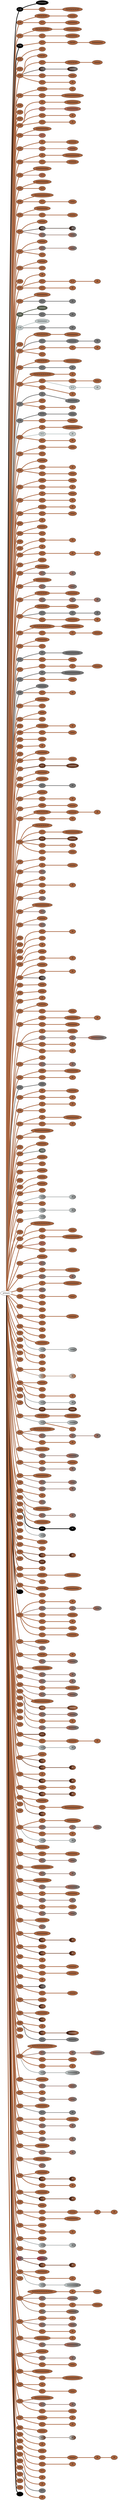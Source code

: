 graph {
 graph [rankdir=LR]
"1" [qtype="pendant_node", pendant_colors="#000000", pendant_ply="S", pendant_attach="R", pendant_length="31.0", label="S R", style=filled, fillcolor="#000000", fontcolor="#ffffff"]
"primary" -- "1" [qtype="pendant_link",penwidth=5,color="#000000"]
"1:0" [qtype="knot_node", knot_value="4", knot_type="L", knot_position="26.5", knot_spin="Z", label="(\\o\\o\\o\\o)", style=filled, fillcolor="#000000" , fontcolor="#ffffff"]
"1" -- "1:0" [qtype="knot_link",penwidth=5,color="#000000"]
"1s1" [qtype="pendant_node", pendant_colors="#A86540", pendant_ply="S", pendant_attach="U", pendant_length="26.0", label="S U", style=filled, fillcolor="#A86540", fontcolor="#000000"]
"1" -- "1s1" [qtype="pendant_link",penwidth=5,color="#A86540"]
"1s1:0" [qtype="knot_node", knot_value="7", knot_type="S", knot_position="17.5", knot_spin="S", label="/O/O/O/O/O/O/O", style=filled, fillcolor="#A86540" , fontcolor="#000000"]
"1s1" -- "1s1:0" [qtype="knot_link",penwidth=5,color="#A86540"]
"2" [qtype="pendant_node", pendant_colors="#A86540", pendant_ply="S", pendant_attach="R", pendant_length="27.5", label="S R", style=filled, fillcolor="#A86540", fontcolor="#000000"]
"primary" -- "2" [qtype="pendant_link",penwidth=5,color="#A86540"]
"2:0" [qtype="knot_node", knot_value="5", knot_type="S", knot_position="16.5", knot_spin="S", label="/O/O/O/O/O", style=filled, fillcolor="#A86540" , fontcolor="#000000"]
"2" -- "2:0" [qtype="knot_link",penwidth=5,color="#A86540"]
"2:1" [qtype="knot_node", knot_value="3", knot_type="L", knot_position="27.0", knot_spin="Z", label="(\\o\\o\\o)", style=filled, fillcolor="#A86540" , fontcolor="#000000"]
"2:0" -- "2:1" [qtype="knot_link",penwidth=5,color="#A86540"]
"2s1" [qtype="pendant_node", pendant_colors="#A86540", pendant_ply="S", pendant_attach="U", pendant_length="28.0", label="S U", style=filled, fillcolor="#A86540", fontcolor="#000000"]
"2" -- "2s1" [qtype="pendant_link",penwidth=5,color="#A86540"]
"2s1:0" [qtype="knot_node", knot_value="5", knot_type="L", knot_position="27.5", knot_spin="Z", label="(\\o\\o\\o\\o\\o)", style=filled, fillcolor="#A86540" , fontcolor="#000000"]
"2s1" -- "2s1:0" [qtype="knot_link",penwidth=5,color="#A86540"]
"3" [qtype="pendant_node", pendant_colors="#A86540", pendant_ply="S", pendant_attach="R", pendant_length="28.0", label="S R", style=filled, fillcolor="#A86540", fontcolor="#000000"]
"primary" -- "3" [qtype="pendant_link",penwidth=5,color="#A86540"]
"3:0" [qtype="knot_node", knot_value="7", knot_type="S", knot_position="14.5", knot_spin="S", label="/O/O/O/O/O/O/O", style=filled, fillcolor="#A86540" , fontcolor="#000000"]
"3" -- "3:0" [qtype="knot_link",penwidth=5,color="#A86540"]
"3:1" [qtype="knot_node", knot_value="7", knot_type="L", knot_position="26.0", knot_spin="Z", label="(\\o\\o\\o\\o\\o\\o\\o)", style=filled, fillcolor="#A86540" , fontcolor="#000000"]
"3:0" -- "3:1" [qtype="knot_link",penwidth=5,color="#A86540"]
"3s1" [qtype="pendant_node", pendant_colors="#A86540", pendant_ply="S", pendant_attach="U", pendant_length="28.0", label="S U", style=filled, fillcolor="#A86540", fontcolor="#000000"]
"3" -- "3s1" [qtype="pendant_link",penwidth=5,color="#A86540"]
"3s1:0" [qtype="knot_node", knot_value="5", knot_type="L", knot_position="26.0", knot_spin="Z", label="(\\o\\o\\o\\o\\o)", style=filled, fillcolor="#A86540" , fontcolor="#000000"]
"3s1" -- "3s1:0" [qtype="knot_link",penwidth=5,color="#A86540"]
"4" [qtype="pendant_node", pendant_colors="#000000", pendant_ply="S", pendant_attach="R", pendant_length="28.0", label="S R", style=filled, fillcolor="#000000", fontcolor="#ffffff"]
"primary" -- "4" [qtype="pendant_link",penwidth=5,color="#000000"]
"4s1" [qtype="pendant_node", pendant_colors="#A86540", pendant_ply="S", pendant_attach="U", pendant_length="28.5", label="S U", style=filled, fillcolor="#A86540", fontcolor="#000000"]
"4" -- "4s1" [qtype="pendant_link",penwidth=5,color="#A86540"]
"4s1:0" [qtype="knot_node", knot_value="3", knot_type="S", knot_position="15.5", knot_spin="S", label="/O/O/O", style=filled, fillcolor="#A86540" , fontcolor="#000000"]
"4s1" -- "4s1:0" [qtype="knot_link",penwidth=5,color="#A86540"]
"4s1:1" [qtype="knot_node", knot_value="6", knot_type="L", knot_position="26.0", knot_spin="Z", label="(\\o\\o\\o\\o\\o\\o)", style=filled, fillcolor="#A86540" , fontcolor="#000000"]
"4s1:0" -- "4s1:1" [qtype="knot_link",penwidth=5,color="#A86540"]
"5" [qtype="pendant_node", pendant_colors="#A86540", pendant_ply="S", pendant_attach="R", pendant_length="28.0", label="S R", style=filled, fillcolor="#A86540", fontcolor="#000000"]
"primary" -- "5" [qtype="pendant_link",penwidth=5,color="#A86540"]
"5s1" [qtype="pendant_node", pendant_colors="#A86540", pendant_ply="S", pendant_attach="U", pendant_length="23.0", label="S U", style=filled, fillcolor="#A86540", fontcolor="#000000"]
"5" -- "5s1" [qtype="pendant_link",penwidth=5,color="#A86540"]
"6" [qtype="pendant_node", pendant_colors="#A86540", pendant_ply="S", pendant_attach="R", pendant_length="26.0", label="S R", style=filled, fillcolor="#A86540", fontcolor="#000000"]
"primary" -- "6" [qtype="pendant_link",penwidth=5,color="#A86540"]
"7" [qtype="pendant_node", pendant_colors="#A86540", pendant_ply="S", pendant_attach="R", pendant_length="10.0", label="S R", style=filled, fillcolor="#A86540", fontcolor="#000000"]
"primary" -- "7" [qtype="pendant_link",penwidth=5,color="#A86540"]
"7:0" [qtype="knot_node", knot_value="3", knot_type="S", knot_position="8.0", knot_spin="S", label="/O/O/O", style=filled, fillcolor="#A86540" , fontcolor="#000000"]
"7" -- "7:0" [qtype="knot_link",penwidth=5,color="#A86540"]
"7s1" [qtype="pendant_node", pendant_colors="#A86540", pendant_ply="S", pendant_attach="U", pendant_length="34.0", label="S U", style=filled, fillcolor="#A86540", fontcolor="#000000"]
"7" -- "7s1" [qtype="pendant_link",penwidth=5,color="#A86540"]
"7s1:0" [qtype="knot_node", knot_value="5", knot_type="S", knot_position="13.0", knot_spin="S", label="/O/O/O/O/O", style=filled, fillcolor="#A86540" , fontcolor="#000000"]
"7s1" -- "7s1:0" [qtype="knot_link",penwidth=5,color="#A86540"]
"7s1:1" [qtype="knot_node", knot_value="3", knot_type="L", knot_position="23.5", knot_spin="Z", label="(\\o\\o\\o)", style=filled, fillcolor="#A86540" , fontcolor="#000000"]
"7s1:0" -- "7s1:1" [qtype="knot_link",penwidth=5,color="#A86540"]
"7s2" [qtype="pendant_node", pendant_colors="#35170C:#777777", pendant_ply="S", pendant_attach="U", pendant_length="29.5", label="S U", style=filled, fillcolor="#35170C:#777777", fontcolor="#ffffff"]
"7" -- "7s2" [qtype="pendant_link",penwidth=2,color="#35170C:#777777"]
"7s2:0" [qtype="knot_node", knot_value="3", knot_type="L", knot_position="23.0", knot_spin="Z", label="(\\o\\o\\o)", style=filled, fillcolor="#35170C:#777777" , fontcolor="#ffffff"]
"7s2" -- "7s2:0" [qtype="knot_link",penwidth=2,color="#35170C:#777777"]
"7s3" [qtype="pendant_node", pendant_colors="#A86540", pendant_ply="S", pendant_attach="U", pendant_length="28.5", label="S U", style=filled, fillcolor="#A86540", fontcolor="#000000"]
"7" -- "7s3" [qtype="pendant_link",penwidth=5,color="#A86540"]
"7s3:0" [qtype="knot_node", knot_value="2", knot_type="L", knot_position="24.0", knot_spin="Z", label="(\\o\\o)", style=filled, fillcolor="#A86540" , fontcolor="#000000"]
"7s3" -- "7s3:0" [qtype="knot_link",penwidth=5,color="#A86540"]
"7s4" [qtype="pendant_node", pendant_colors="#A86540", pendant_ply="S", pendant_attach="U", pendant_length="33.0", label="S U", style=filled, fillcolor="#A86540", fontcolor="#000000"]
"7" -- "7s4" [qtype="pendant_link",penwidth=5,color="#A86540"]
"7s4:0" [qtype="knot_node", knot_value="1", knot_type="E", knot_position="23.0", knot_spin="S", label="/8", style=filled, fillcolor="#A86540" , fontcolor="#000000"]
"7s4" -- "7s4:0" [qtype="knot_link",penwidth=5,color="#A86540"]
"8" [qtype="pendant_node", pendant_colors="#A86540", pendant_ply="S", pendant_attach="R", pendant_length="30.0", label="S R", style=filled, fillcolor="#A86540", fontcolor="#000000"]
"primary" -- "8" [qtype="pendant_link",penwidth=5,color="#A86540"]
"8:0" [qtype="knot_node", knot_value="3", knot_type="S", knot_position="8.0", knot_spin="S", label="/O/O/O", style=filled, fillcolor="#A86540" , fontcolor="#000000"]
"8" -- "8:0" [qtype="knot_link",penwidth=5,color="#A86540"]
"8:1" [qtype="knot_node", knot_value="1", knot_type="S", knot_position="23.5", knot_spin="S", label="/O", style=filled, fillcolor="#A86540" , fontcolor="#000000"]
"8:0" -- "8:1" [qtype="knot_link",penwidth=5,color="#A86540"]
"8s1" [qtype="pendant_node", pendant_colors="#A86540", pendant_ply="S", pendant_attach="U", pendant_length="35.0", label="S U", style=filled, fillcolor="#A86540", fontcolor="#000000"]
"8" -- "8s1" [qtype="pendant_link",penwidth=5,color="#A86540"]
"8s1:0" [qtype="knot_node", knot_value="9", knot_type="L", knot_position="23.0", knot_spin="Z", label="(\\o\\o\\o\\o\\o\\o\\o\\o\\o)", style=filled, fillcolor="#A86540" , fontcolor="#000000"]
"8s1" -- "8s1:0" [qtype="knot_link",penwidth=5,color="#A86540"]
"9" [qtype="pendant_node", pendant_colors="#A86540", pendant_ply="S", pendant_attach="R", pendant_length="30.0", label="S R", style=filled, fillcolor="#A86540", fontcolor="#000000"]
"primary" -- "9" [qtype="pendant_link",penwidth=5,color="#A86540"]
"10" [qtype="pendant_node", pendant_colors="#A86540", pendant_ply="S", pendant_attach="R", pendant_length="29.5", label="S R", style=filled, fillcolor="#A86540", fontcolor="#000000"]
"primary" -- "10" [qtype="pendant_link",penwidth=5,color="#A86540"]
"11" [qtype="pendant_node", pendant_colors="#A86540", pendant_ply="S", pendant_attach="R", pendant_length="10.0", label="S R", style=filled, fillcolor="#A86540", fontcolor="#000000"]
"primary" -- "11" [qtype="pendant_link",penwidth=5,color="#A86540"]
"12" [qtype="pendant_node", pendant_colors="#A86540", pendant_ply="S", pendant_attach="R", pendant_length="45.5", label="S R", style=filled, fillcolor="#A86540", fontcolor="#000000"]
"primary" -- "12" [qtype="pendant_link",penwidth=5,color="#A86540"]
"12:0" [qtype="knot_node", knot_value="1", knot_type="S", knot_position="10.0", knot_spin="S", label="/O", style=filled, fillcolor="#A86540" , fontcolor="#000000"]
"12" -- "12:0" [qtype="knot_link",penwidth=5,color="#A86540"]
"12:1" [qtype="knot_node", knot_value="6", knot_type="L", knot_position="23.0", knot_spin="Z", label="(\\o\\o\\o\\o\\o\\o)", style=filled, fillcolor="#A86540" , fontcolor="#000000"]
"12:0" -- "12:1" [qtype="knot_link",penwidth=5,color="#A86540"]
"12s1" [qtype="pendant_node", pendant_colors="#AA6651", pendant_ply="S", pendant_attach="U", pendant_length="26.0", label="S U", style=filled, fillcolor="#AA6651", fontcolor="#000000"]
"12" -- "12s1" [qtype="pendant_link",penwidth=5,color="#AA6651"]
"12s1:0" [qtype="knot_node", knot_value="6", knot_type="L", knot_position="17.0", knot_spin="Z", label="(\\o\\o\\o\\o\\o\\o)", style=filled, fillcolor="#AA6651" , fontcolor="#000000"]
"12s1" -- "12s1:0" [qtype="knot_link",penwidth=5,color="#AA6651"]
"12s2" [qtype="pendant_node", pendant_colors="#A86540", pendant_ply="S", pendant_attach="U", pendant_length="24.0", label="S U", style=filled, fillcolor="#A86540", fontcolor="#000000"]
"12" -- "12s2" [qtype="pendant_link",penwidth=5,color="#A86540"]
"12s2:0" [qtype="knot_node", knot_value="1", knot_type="E", knot_position="17.0", knot_spin="S", label="/8", style=filled, fillcolor="#A86540" , fontcolor="#000000"]
"12s2" -- "12s2:0" [qtype="knot_link",penwidth=5,color="#A86540"]
"12s3" [qtype="pendant_node", pendant_colors="#A86540", pendant_ply="S", pendant_attach="U", pendant_length="23.0", label="S U", style=filled, fillcolor="#A86540", fontcolor="#000000"]
"12" -- "12s3" [qtype="pendant_link",penwidth=5,color="#A86540"]
"12s3:0" [qtype="knot_node", knot_value="1", knot_type="E", knot_position="14.5", knot_spin="S", label="/8", style=filled, fillcolor="#A86540" , fontcolor="#000000"]
"12s3" -- "12s3:0" [qtype="knot_link",penwidth=5,color="#A86540"]
"13" [qtype="pendant_node", pendant_colors="#A86540", pendant_ply="S", pendant_attach="R", pendant_length="44.5", label="S R", style=filled, fillcolor="#A86540", fontcolor="#000000"]
"primary" -- "13" [qtype="pendant_link",penwidth=5,color="#A86540"]
"13:0" [qtype="knot_node", knot_value="7", knot_type="L", knot_position="18.0", knot_spin="Z", label="(\\o\\o\\o\\o\\o\\o\\o)", style=filled, fillcolor="#A86540" , fontcolor="#000000"]
"13" -- "13:0" [qtype="knot_link",penwidth=5,color="#A86540"]
"13s1" [qtype="pendant_node", pendant_colors="#AA6651", pendant_ply="S", pendant_attach="U", pendant_length="36.5", label="S U", style=filled, fillcolor="#AA6651", fontcolor="#000000"]
"13" -- "13s1" [qtype="pendant_link",penwidth=5,color="#AA6651"]
"14" [qtype="pendant_node", pendant_colors="#A86540", pendant_ply="S", pendant_attach="R", pendant_length="42.5", label="S R", style=filled, fillcolor="#A86540", fontcolor="#000000"]
"primary" -- "14" [qtype="pendant_link",penwidth=5,color="#A86540"]
"14:0" [qtype="knot_node", knot_value="1", knot_type="S", knot_position="13.0", knot_spin="Z", label="\\O", style=filled, fillcolor="#A86540" , fontcolor="#000000"]
"14" -- "14:0" [qtype="knot_link",penwidth=5,color="#A86540"]
"14:1" [qtype="knot_node", knot_value="4", knot_type="L", knot_position="18.5", knot_spin="Z", label="(\\o\\o\\o\\o)", style=filled, fillcolor="#A86540" , fontcolor="#000000"]
"14:0" -- "14:1" [qtype="knot_link",penwidth=5,color="#A86540"]
"14s1" [qtype="pendant_node", pendant_colors="#AA6651:#A86540", pendant_ply="S", pendant_attach="U", pendant_length="35.0", label="S U", style=filled, fillcolor="#AA6651:#A86540", fontcolor="#000000"]
"14" -- "14s1" [qtype="pendant_link",penwidth=2,color="#AA6651:#A86540"]
"14s1:0" [qtype="knot_node", knot_value="3", knot_type="L", knot_position="18.0", knot_spin="Z", label="(\\o\\o\\o)", style=filled, fillcolor="#AA6651:#A86540" , fontcolor="#000000"]
"14s1" -- "14s1:0" [qtype="knot_link",penwidth=2,color="#AA6651:#A86540"]
"15" [qtype="pendant_node", pendant_colors="#A86540", pendant_ply="S", pendant_attach="R", pendant_length="42.5", label="S R", style=filled, fillcolor="#A86540", fontcolor="#000000"]
"primary" -- "15" [qtype="pendant_link",penwidth=5,color="#A86540"]
"15:0" [qtype="knot_node", knot_value="1", knot_type="S", knot_position="12.0", knot_spin="S", label="/O", style=filled, fillcolor="#A86540" , fontcolor="#000000"]
"15" -- "15:0" [qtype="knot_link",penwidth=5,color="#A86540"]
"15:1" [qtype="knot_node", knot_value="8", knot_type="L", knot_position="18.0", knot_spin="Z", label="(\\o\\o\\o\\o\\o\\o\\o\\o)", style=filled, fillcolor="#A86540" , fontcolor="#000000"]
"15:0" -- "15:1" [qtype="knot_link",penwidth=5,color="#A86540"]
"15s1" [qtype="pendant_node", pendant_colors="#A86540", pendant_ply="S", pendant_attach="U", pendant_length="50.0", label="S U", style=filled, fillcolor="#A86540", fontcolor="#000000"]
"15" -- "15s1" [qtype="pendant_link",penwidth=5,color="#A86540"]
"15s1:0" [qtype="knot_node", knot_value="4", knot_type="L", knot_position="17.5", knot_spin="Z", label="(\\o\\o\\o\\o)", style=filled, fillcolor="#A86540" , fontcolor="#000000"]
"15s1" -- "15s1:0" [qtype="knot_link",penwidth=5,color="#A86540"]
"16" [qtype="pendant_node", pendant_colors="#A86540", pendant_ply="S", pendant_attach="R", pendant_length="42.5", label="S R", style=filled, fillcolor="#A86540", fontcolor="#000000"]
"primary" -- "16" [qtype="pendant_link",penwidth=5,color="#A86540"]
"16:0" [qtype="knot_node", knot_value="7", knot_type="L", knot_position="17.0", knot_spin="Z", label="(\\o\\o\\o\\o\\o\\o\\o)", style=filled, fillcolor="#A86540" , fontcolor="#000000"]
"16" -- "16:0" [qtype="knot_link",penwidth=5,color="#A86540"]
"16s1" [qtype="pendant_node", pendant_colors="#AA6651:#A86540", pendant_ply="S", pendant_attach="U", pendant_length="23.0", label="S U", style=filled, fillcolor="#AA6651:#A86540", fontcolor="#000000"]
"16" -- "16s1" [qtype="pendant_link",penwidth=2,color="#AA6651:#A86540"]
"17" [qtype="pendant_node", pendant_colors="#A86540", pendant_ply="S", pendant_attach="R", pendant_length="42.5", label="S R", style=filled, fillcolor="#A86540", fontcolor="#000000"]
"primary" -- "17" [qtype="pendant_link",penwidth=5,color="#A86540"]
"17:0" [qtype="knot_node", knot_value="7", knot_type="L", knot_position="17.0", knot_spin="Z", label="(\\o\\o\\o\\o\\o\\o\\o)", style=filled, fillcolor="#A86540" , fontcolor="#000000"]
"17" -- "17:0" [qtype="knot_link",penwidth=5,color="#A86540"]
"17s1" [qtype="pendant_node", pendant_colors="#A86540", pendant_ply="S", pendant_attach="U", pendant_length="40.5", label="S U", style=filled, fillcolor="#A86540", fontcolor="#000000"]
"17" -- "17s1" [qtype="pendant_link",penwidth=5,color="#A86540"]
"18" [qtype="pendant_node", pendant_colors="#A86540", pendant_ply="S", pendant_attach="R", pendant_length="41.5", label="S R", style=filled, fillcolor="#A86540", fontcolor="#000000"]
"primary" -- "18" [qtype="pendant_link",penwidth=5,color="#A86540"]
"18:0" [qtype="knot_node", knot_value="9", knot_type="L", knot_position="17.5", knot_spin="Z", label="(\\o\\o\\o\\o\\o\\o\\o\\o\\o)", style=filled, fillcolor="#A86540" , fontcolor="#000000"]
"18" -- "18:0" [qtype="knot_link",penwidth=5,color="#A86540"]
"18s1" [qtype="pendant_node", pendant_colors="#A86540", pendant_ply="S", pendant_attach="U", pendant_length="23.0", label="S U", style=filled, fillcolor="#A86540", fontcolor="#000000"]
"18" -- "18s1" [qtype="pendant_link",penwidth=5,color="#A86540"]
"18s1:0" [qtype="knot_node", knot_value="2", knot_type="L", knot_position="14.0", knot_spin="Z", label="(\\o\\o)", style=filled, fillcolor="#A86540" , fontcolor="#000000"]
"18s1" -- "18s1:0" [qtype="knot_link",penwidth=5,color="#A86540"]
"19" [qtype="pendant_node", pendant_colors="#A86540", pendant_ply="S", pendant_attach="R", pendant_length="28.5", label="S R", style=filled, fillcolor="#A86540", fontcolor="#000000"]
"primary" -- "19" [qtype="pendant_link",penwidth=5,color="#A86540"]
"19:0" [qtype="knot_node", knot_value="6", knot_type="L", knot_position="17.0", knot_spin="Z", label="(\\o\\o\\o\\o\\o\\o)", style=filled, fillcolor="#A86540" , fontcolor="#000000"]
"19" -- "19:0" [qtype="knot_link",penwidth=5,color="#A86540"]
"19s1" [qtype="pendant_node", pendant_colors="#A86540", pendant_ply="S", pendant_attach="U", pendant_length="22.0", label="S U", style=filled, fillcolor="#A86540", fontcolor="#000000"]
"19" -- "19s1" [qtype="pendant_link",penwidth=5,color="#A86540"]
"19s1:0" [qtype="knot_node", knot_value="3", knot_type="L", knot_position="13.0", knot_spin="Z", label="(\\o\\o\\o)", style=filled, fillcolor="#A86540" , fontcolor="#000000"]
"19s1" -- "19s1:0" [qtype="knot_link",penwidth=5,color="#A86540"]
"20" [qtype="pendant_node", pendant_colors="#A86540", pendant_ply="S", pendant_attach="R", pendant_length="41.0", label="S R", style=filled, fillcolor="#A86540", fontcolor="#000000"]
"primary" -- "20" [qtype="pendant_link",penwidth=5,color="#A86540"]
"20:0" [qtype="knot_node", knot_value="3", knot_type="L", knot_position="16.5", knot_spin="Z", label="(\\o\\o\\o)", style=filled, fillcolor="#A86540" , fontcolor="#000000"]
"20" -- "20:0" [qtype="knot_link",penwidth=5,color="#A86540"]
"20s1" [qtype="pendant_node", pendant_colors="#35170C:#777777", pendant_ply="S", pendant_attach="U", pendant_length="40.0", label="S U", style=filled, fillcolor="#35170C:#777777", fontcolor="#ffffff"]
"20" -- "20s1" [qtype="pendant_link",penwidth=2,color="#35170C:#777777"]
"20s1:0" [qtype="knot_node", knot_value="1", knot_type="E", knot_position="15.0", knot_spin="S", label="/8", style=filled, fillcolor="#35170C:#777777" , fontcolor="#ffffff"]
"20s1" -- "20s1:0" [qtype="knot_link",penwidth=2,color="#35170C:#777777"]
"20s2" [qtype="pendant_node", pendant_colors="#AA6651:#777777", pendant_ply="S", pendant_attach="U", pendant_length="32.0", label="S U", style=filled, fillcolor="#AA6651:#777777", fontcolor="#000000"]
"20" -- "20s2" [qtype="pendant_link",penwidth=2,color="#AA6651:#777777"]
"20s2:0" [qtype="knot_node", knot_value="2", knot_type="L", knot_position="15.0", knot_spin="Z", label="(\\o\\o)", style=filled, fillcolor="#AA6651:#777777" , fontcolor="#000000"]
"20s2" -- "20s2:0" [qtype="knot_link",penwidth=2,color="#AA6651:#777777"]
"21" [qtype="pendant_node", pendant_colors="#A86540", pendant_ply="S", pendant_attach="R", pendant_length="41.5", label="S R", style=filled, fillcolor="#A86540", fontcolor="#000000"]
"primary" -- "21" [qtype="pendant_link",penwidth=5,color="#A86540"]
"21:0" [qtype="knot_node", knot_value="3", knot_type="L", knot_position="16.0", knot_spin="Z", label="(\\o\\o\\o)", style=filled, fillcolor="#A86540" , fontcolor="#000000"]
"21" -- "21:0" [qtype="knot_link",penwidth=5,color="#A86540"]
"21s1" [qtype="pendant_node", pendant_colors="#AA6651:#777777", pendant_ply="S", pendant_attach="U", pendant_length="34.0", label="S U", style=filled, fillcolor="#AA6651:#777777", fontcolor="#000000"]
"21" -- "21s1" [qtype="pendant_link",penwidth=2,color="#AA6651:#777777"]
"21s1:0" [qtype="knot_node", knot_value="2", knot_type="L", knot_position="16.0", knot_spin="Z", label="(\\o\\o)", style=filled, fillcolor="#AA6651:#777777" , fontcolor="#000000"]
"21s1" -- "21s1:0" [qtype="knot_link",penwidth=2,color="#AA6651:#777777"]
"21s2" [qtype="pendant_node", pendant_colors="#A86540", pendant_ply="S", pendant_attach="U", pendant_length="37.0", label="S U", style=filled, fillcolor="#A86540", fontcolor="#000000"]
"21" -- "21s2" [qtype="pendant_link",penwidth=5,color="#A86540"]
"22" [qtype="pendant_node", pendant_colors="#A86540", pendant_ply="S", pendant_attach="R", pendant_length="44.0", label="S R", style=filled, fillcolor="#A86540", fontcolor="#000000"]
"primary" -- "22" [qtype="pendant_link",penwidth=5,color="#A86540"]
"22:0" [qtype="knot_node", knot_value="3", knot_type="L", knot_position="16.0", knot_spin="Z", label="(\\o\\o\\o)", style=filled, fillcolor="#A86540" , fontcolor="#000000"]
"22" -- "22:0" [qtype="knot_link",penwidth=5,color="#A86540"]
"22s1" [qtype="pendant_node", pendant_colors="#A86540", pendant_ply="S", pendant_attach="U", pendant_length="38.0", label="S U", style=filled, fillcolor="#A86540", fontcolor="#000000"]
"22" -- "22s1" [qtype="pendant_link",penwidth=5,color="#A86540"]
"23" [qtype="pendant_node", pendant_colors="#A86540", pendant_ply="S", pendant_attach="R", pendant_length="47.0", label="S R", style=filled, fillcolor="#A86540", fontcolor="#000000"]
"primary" -- "23" [qtype="pendant_link",penwidth=5,color="#A86540"]
"24" [qtype="pendant_node", pendant_colors="#A86540", pendant_ply="S", pendant_attach="R", pendant_length="44.5", label="S R", style=filled, fillcolor="#A86540", fontcolor="#000000"]
"primary" -- "24" [qtype="pendant_link",penwidth=5,color="#A86540"]
"24:0" [qtype="knot_node", knot_value="1", knot_type="E", knot_position="16.0", knot_spin="S", label="/8", style=filled, fillcolor="#A86540" , fontcolor="#000000"]
"24" -- "24:0" [qtype="knot_link",penwidth=5,color="#A86540"]
"24s1" [qtype="pendant_node", pendant_colors="#A86540", pendant_ply="S", pendant_attach="U", pendant_length="43.0", label="S U", style=filled, fillcolor="#A86540", fontcolor="#000000"]
"24" -- "24s1" [qtype="pendant_link",penwidth=5,color="#A86540"]
"24s1s1" [qtype="pendant_node", pendant_colors="#A86540", pendant_ply="S", pendant_attach="U", pendant_length="27.5", label="S U", style=filled, fillcolor="#A86540", fontcolor="#000000"]
"24s1" -- "24s1s1" [qtype="pendant_link",penwidth=5,color="#A86540"]
"24s1s1:0" [qtype="knot_node", knot_value="1", knot_type="E", knot_position="13.5", knot_spin="S", label="/8", style=filled, fillcolor="#A86540" , fontcolor="#000000"]
"24s1s1" -- "24s1s1:0" [qtype="knot_link",penwidth=5,color="#A86540"]
"24s2" [qtype="pendant_node", pendant_colors="#A86540", pendant_ply="S", pendant_attach="U", pendant_length="27.0", label="S U", style=filled, fillcolor="#A86540", fontcolor="#000000"]
"24" -- "24s2" [qtype="pendant_link",penwidth=5,color="#A86540"]
"24s2:0" [qtype="knot_node", knot_value="1", knot_type="E", knot_position="13.5", knot_spin="Z", label="\\8", style=filled, fillcolor="#A86540" , fontcolor="#000000"]
"24s2" -- "24s2:0" [qtype="knot_link",penwidth=5,color="#A86540"]
"25" [qtype="pendant_node", pendant_colors="#A86540", pendant_ply="S", pendant_attach="R", pendant_length="42.5", label="S R", style=filled, fillcolor="#A86540", fontcolor="#000000"]
"primary" -- "25" [qtype="pendant_link",penwidth=5,color="#A86540"]
"25:0" [qtype="knot_node", knot_value="6", knot_type="L", knot_position="15.5", knot_spin="Z", label="(\\o\\o\\o\\o\\o\\o)", style=filled, fillcolor="#A86540" , fontcolor="#000000"]
"25" -- "25:0" [qtype="knot_link",penwidth=5,color="#A86540"]
"25s1" [qtype="pendant_node", pendant_colors="#777777", pendant_ply="S", pendant_attach="U", pendant_length="24.0", label="S U", style=filled, fillcolor="#777777", fontcolor="#000000"]
"25" -- "25s1" [qtype="pendant_link",penwidth=5,color="#777777"]
"25s1:0" [qtype="knot_node", knot_value="1", knot_type="E", knot_position="14.0", knot_spin="S", label="/8", style=filled, fillcolor="#777777" , fontcolor="#000000"]
"25s1" -- "25s1:0" [qtype="knot_link",penwidth=5,color="#777777"]
"26" [qtype="pendant_node", pendant_colors="#575E4E", pendant_ply="S", pendant_attach="R", pendant_length="43.5", label="S R", style=filled, fillcolor="#575E4E", fontcolor="#ffffff"]
"primary" -- "26" [qtype="pendant_link",penwidth=5,color="#575E4E"]
"26:0" [qtype="knot_node", knot_value="3", knot_type="L", knot_position="16.5", knot_spin="Z", label="(\\o\\o\\o)", style=filled, fillcolor="#575E4E" , fontcolor="#ffffff"]
"26" -- "26:0" [qtype="knot_link",penwidth=5,color="#575E4E"]
"26s1" [qtype="pendant_node", pendant_colors="#777777", pendant_ply="S", pendant_attach="U", pendant_length="36.0", label="S U", style=filled, fillcolor="#777777", fontcolor="#000000"]
"26" -- "26s1" [qtype="pendant_link",penwidth=5,color="#777777"]
"26s1:0" [qtype="knot_node", knot_value="1", knot_type="E", knot_position="14.0", knot_spin="S", label="/8", style=filled, fillcolor="#777777" , fontcolor="#000000"]
"26s1" -- "26s1:0" [qtype="knot_link",penwidth=5,color="#777777"]
"27" [qtype="pendant_node", pendant_colors="#C1CACA", pendant_ply="S", pendant_attach="R", pendant_length="41.0", label="S R", style=filled, fillcolor="#C1CACA", fontcolor="#000000"]
"primary" -- "27" [qtype="pendant_link",penwidth=5,color="#C1CACA"]
"27:0" [qtype="knot_node", knot_value="5", knot_type="L", knot_position="16.0", knot_spin="Z", label="(\\o\\o\\o\\o\\o)", style=filled, fillcolor="#C1CACA" , fontcolor="#000000"]
"27" -- "27:0" [qtype="knot_link",penwidth=5,color="#C1CACA"]
"27s1" [qtype="pendant_node", pendant_colors="#777777", pendant_ply="S", pendant_attach="U", pendant_length="39.0", label="S U", style=filled, fillcolor="#777777", fontcolor="#000000"]
"27" -- "27s1" [qtype="pendant_link",penwidth=5,color="#777777"]
"27s1:0" [qtype="knot_node", knot_value="1", knot_type="E", knot_position="14.0", knot_spin="S", label="/8", style=filled, fillcolor="#777777" , fontcolor="#000000"]
"27s1" -- "27s1:0" [qtype="knot_link",penwidth=5,color="#777777"]
"28" [qtype="pendant_node", pendant_colors="#A86540", pendant_ply="S", pendant_attach="R", pendant_length="0.5", label="S R", style=filled, fillcolor="#A86540", fontcolor="#000000"]
"primary" -- "28" [qtype="pendant_link",penwidth=5,color="#A86540"]
"29" [qtype="pendant_node", pendant_colors="#A86540", pendant_ply="S", pendant_attach="R", pendant_length="31.0", label="S R", style=filled, fillcolor="#A86540", fontcolor="#000000"]
"primary" -- "29" [qtype="pendant_link",penwidth=5,color="#A86540"]
"29:0" [qtype="knot_node", knot_value="5", knot_type="S", knot_position="10.0", knot_spin="ZSSSS", label="?O?O?O?O?O", style=filled, fillcolor="#A86540" , fontcolor="#000000"]
"29" -- "29:0" [qtype="knot_link",penwidth=5,color="#A86540"]
"29:1" [qtype="knot_node", knot_value="6", knot_type="L", knot_position="16.5", knot_spin="Z", label="(\\o\\o\\o\\o\\o\\o)", style=filled, fillcolor="#A86540" , fontcolor="#000000"]
"29:0" -- "29:1" [qtype="knot_link",penwidth=5,color="#A86540"]
"29s1" [qtype="pendant_node", pendant_colors="#777777", pendant_ply="S", pendant_attach="U", pendant_length="34.0", label="S U", style=filled, fillcolor="#777777", fontcolor="#000000"]
"29" -- "29s1" [qtype="pendant_link",penwidth=5,color="#777777"]
"29s1:0" [qtype="knot_node", knot_value="4", knot_type="L", knot_position="18.5", knot_spin="Z", label="(\\o\\o\\o\\o)", style=filled, fillcolor="#777777" , fontcolor="#000000"]
"29s1" -- "29s1:0" [qtype="knot_link",penwidth=5,color="#777777"]
"29s1:1" [qtype="knot_node", knot_value="1", knot_type="E", knot_position="21.0", knot_spin="U", label="?8", style=filled, fillcolor="#777777" , fontcolor="#000000"]
"29s1:0" -- "29s1:1" [qtype="knot_link",penwidth=5,color="#777777"]
"29s2" [qtype="pendant_node", pendant_colors="#A86540", pendant_ply="S", pendant_attach="U", pendant_length="46.0", label="S U", style=filled, fillcolor="#A86540", fontcolor="#000000"]
"29" -- "29s2" [qtype="pendant_link",penwidth=5,color="#A86540"]
"29s2:0" [qtype="knot_node", knot_value="1", knot_type="S", knot_position="11.0", knot_spin="S", label="/O", style=filled, fillcolor="#A86540" , fontcolor="#000000"]
"29s2" -- "29s2:0" [qtype="knot_link",penwidth=5,color="#A86540"]
"29s2:1" [qtype="knot_node", knot_value="1", knot_type="E", knot_position="18.0", knot_spin="S", label="/8", style=filled, fillcolor="#A86540" , fontcolor="#000000"]
"29s2:0" -- "29s2:1" [qtype="knot_link",penwidth=5,color="#A86540"]
"29s3" [qtype="pendant_node", pendant_colors="#A86540", pendant_ply="S", pendant_attach="U", pendant_length="10.5", label="S U", style=filled, fillcolor="#A86540", fontcolor="#000000"]
"29" -- "29s3" [qtype="pendant_link",penwidth=5,color="#A86540"]
"30" [qtype="pendant_node", pendant_colors="#A86540", pendant_ply="S", pendant_attach="R", pendant_length="30.5", label="S R", style=filled, fillcolor="#A86540", fontcolor="#000000"]
"primary" -- "30" [qtype="pendant_link",penwidth=5,color="#A86540"]
"30:0" [qtype="knot_node", knot_value="5", knot_type="S", knot_position="12.0", knot_spin="S", label="/O/O/O/O/O", style=filled, fillcolor="#A86540" , fontcolor="#000000"]
"30" -- "30:0" [qtype="knot_link",penwidth=5,color="#A86540"]
"30:1" [qtype="knot_node", knot_value="7", knot_type="L", knot_position="18.5", knot_spin="Z", label="(\\o\\o\\o\\o\\o\\o\\o)", style=filled, fillcolor="#A86540" , fontcolor="#000000"]
"30:0" -- "30:1" [qtype="knot_link",penwidth=5,color="#A86540"]
"30s1" [qtype="pendant_node", pendant_colors="#777777", pendant_ply="S", pendant_attach="U", pendant_length="36.0", label="S U", style=filled, fillcolor="#777777", fontcolor="#000000"]
"30" -- "30s1" [qtype="pendant_link",penwidth=5,color="#777777"]
"30s1:0" [qtype="knot_node", knot_value="1", knot_type="E", knot_position="17.0", knot_spin="S", label="/8", style=filled, fillcolor="#777777" , fontcolor="#000000"]
"30s1" -- "30s1:0" [qtype="knot_link",penwidth=5,color="#777777"]
"31" [qtype="pendant_node", pendant_colors="#A86540", pendant_ply="S", pendant_attach="R", pendant_length="36.0", label="S R", style=filled, fillcolor="#A86540", fontcolor="#000000"]
"primary" -- "31" [qtype="pendant_link",penwidth=5,color="#A86540"]
"31:0" [qtype="knot_node", knot_value="9", knot_type="S", knot_position="12.0", knot_spin="S", label="/O/O/O/O/O/O/O/O/O", style=filled, fillcolor="#A86540" , fontcolor="#000000"]
"31" -- "31:0" [qtype="knot_link",penwidth=5,color="#A86540"]
"31:1" [qtype="knot_node", knot_value="1", knot_type="E", knot_position="23.0", knot_spin="Z", label="\\8", style=filled, fillcolor="#A86540" , fontcolor="#000000"]
"31:0" -- "31:1" [qtype="knot_link",penwidth=5,color="#A86540"]
"31s1" [qtype="pendant_node", pendant_colors="#A86540", pendant_ply="S", pendant_attach="U", pendant_length="33.5", label="S U", style=filled, fillcolor="#A86540", fontcolor="#000000"]
"31" -- "31s1" [qtype="pendant_link",penwidth=5,color="#A86540"]
"31s1:0" [qtype="knot_node", knot_value="2", knot_type="S", knot_position="10.5", knot_spin="S", label="/O/O", style=filled, fillcolor="#A86540" , fontcolor="#000000"]
"31s1" -- "31s1:0" [qtype="knot_link",penwidth=5,color="#A86540"]
"31s1:1" [qtype="knot_node", knot_value="2", knot_type="L", knot_position="19.0", knot_spin="Z", label="(\\o\\o)", style=filled, fillcolor="#A86540" , fontcolor="#000000"]
"31s1:0" -- "31s1:1" [qtype="knot_link",penwidth=5,color="#A86540"]
"31s1s1" [qtype="pendant_node", pendant_colors="#C1CACA", pendant_ply="S", pendant_attach="U", pendant_length="41.0", label="S U", style=filled, fillcolor="#C1CACA", fontcolor="#000000"]
"31s1" -- "31s1s1" [qtype="pendant_link",penwidth=5,color="#C1CACA"]
"31s1s1:0" [qtype="knot_node", knot_value="1", knot_type="E", knot_position="18.5", knot_spin="S", label="/8", style=filled, fillcolor="#C1CACA" , fontcolor="#000000"]
"31s1s1" -- "31s1s1:0" [qtype="knot_link",penwidth=5,color="#C1CACA"]
"31s2" [qtype="pendant_node", pendant_colors="#A86540", pendant_ply="S", pendant_attach="U", pendant_length="22.5", label="S U", style=filled, fillcolor="#A86540", fontcolor="#000000"]
"31" -- "31s2" [qtype="pendant_link",penwidth=5,color="#A86540"]
"31s2:0" [qtype="knot_node", knot_value="1", knot_type="E", knot_position="12.0", knot_spin="S", label="/8", style=filled, fillcolor="#A86540" , fontcolor="#000000"]
"31s2" -- "31s2:0" [qtype="knot_link",penwidth=5,color="#A86540"]
"32" [qtype="pendant_node", pendant_colors="#777777", pendant_ply="S", pendant_attach="R", pendant_length="41.0", label="S R", style=filled, fillcolor="#777777", fontcolor="#000000"]
"primary" -- "32" [qtype="pendant_link",penwidth=5,color="#777777"]
"32:0" [qtype="knot_node", knot_value="1", knot_type="S", knot_position="11.0", knot_spin="S", label="/O", style=filled, fillcolor="#777777" , fontcolor="#000000"]
"32" -- "32:0" [qtype="knot_link",penwidth=5,color="#777777"]
"32:1" [qtype="knot_node", knot_value="5", knot_type="L", knot_position="20.5", knot_spin="Z", label="(\\o\\o\\o\\o\\o)", style=filled, fillcolor="#777777" , fontcolor="#000000"]
"32:0" -- "32:1" [qtype="knot_link",penwidth=5,color="#777777"]
"32s1" [qtype="pendant_node", pendant_colors="#A86540", pendant_ply="S", pendant_attach="U", pendant_length="38.0", label="S U", style=filled, fillcolor="#A86540", fontcolor="#000000"]
"32" -- "32s1" [qtype="pendant_link",penwidth=5,color="#A86540"]
"32s2" [qtype="pendant_node", pendant_colors="#A86540", pendant_ply="S", pendant_attach="U", pendant_length="9.0", label="S U", style=filled, fillcolor="#A86540", fontcolor="#000000"]
"32" -- "32s2" [qtype="pendant_link",penwidth=5,color="#A86540"]
"32s2:0" [qtype="knot_node", knot_value="1", knot_type="E", knot_position="3.0", knot_spin="Z", label="\\8", style=filled, fillcolor="#A86540" , fontcolor="#000000"]
"32s2" -- "32s2:0" [qtype="knot_link",penwidth=5,color="#A86540"]
"33" [qtype="pendant_node", pendant_colors="#777777", pendant_ply="S", pendant_attach="R", pendant_length="44.0", label="S R", style=filled, fillcolor="#777777", fontcolor="#000000"]
"primary" -- "33" [qtype="pendant_link",penwidth=5,color="#777777"]
"33:0" [qtype="knot_node", knot_value="2", knot_type="S", knot_position="9.5", knot_spin="ZS", label="?O?O", style=filled, fillcolor="#777777" , fontcolor="#000000"]
"33" -- "33:0" [qtype="knot_link",penwidth=5,color="#777777"]
"33:1" [qtype="knot_node", knot_value="2", knot_type="L", knot_position="19.0", knot_spin="Z", label="(\\o\\o)", style=filled, fillcolor="#777777" , fontcolor="#000000"]
"33:0" -- "33:1" [qtype="knot_link",penwidth=5,color="#777777"]
"33s1" [qtype="pendant_node", pendant_colors="#A86540", pendant_ply="S", pendant_attach="U", pendant_length="24.0", label="S U", style=filled, fillcolor="#A86540", fontcolor="#000000"]
"33" -- "33s1" [qtype="pendant_link",penwidth=5,color="#A86540"]
"33s1:0" [qtype="knot_node", knot_value="3", knot_type="L", knot_position="16.0", knot_spin="Z", label="(\\o\\o\\o)", style=filled, fillcolor="#A86540" , fontcolor="#000000"]
"33s1" -- "33s1:0" [qtype="knot_link",penwidth=5,color="#A86540"]
"34" [qtype="pendant_node", pendant_colors="#A86540", pendant_ply="S", pendant_attach="R", pendant_length="38.5", label="S R", style=filled, fillcolor="#A86540", fontcolor="#000000"]
"primary" -- "34" [qtype="pendant_link",penwidth=5,color="#A86540"]
"34:0" [qtype="knot_node", knot_value="1", knot_type="S", knot_position="11.0", knot_spin="S", label="/O", style=filled, fillcolor="#A86540" , fontcolor="#000000"]
"34" -- "34:0" [qtype="knot_link",penwidth=5,color="#A86540"]
"34:1" [qtype="knot_node", knot_value="8", knot_type="L", knot_position="20.0", knot_spin="Z", label="(\\o\\o\\o\\o\\o\\o\\o\\o)", style=filled, fillcolor="#A86540" , fontcolor="#000000"]
"34:0" -- "34:1" [qtype="knot_link",penwidth=5,color="#A86540"]
"34s1" [qtype="pendant_node", pendant_colors="#C1CACA", pendant_ply="S", pendant_attach="U", pendant_length="41.0", label="S U", style=filled, fillcolor="#C1CACA", fontcolor="#000000"]
"34" -- "34s1" [qtype="pendant_link",penwidth=5,color="#C1CACA"]
"34s1:0" [qtype="knot_node", knot_value="1", knot_type="E", knot_position="20.0", knot_spin="S", label="/8", style=filled, fillcolor="#C1CACA" , fontcolor="#000000"]
"34s1" -- "34s1:0" [qtype="knot_link",penwidth=5,color="#C1CACA"]
"34s2" [qtype="pendant_node", pendant_colors="#A86540", pendant_ply="S", pendant_attach="U", pendant_length="24.0", label="S U", style=filled, fillcolor="#A86540", fontcolor="#000000"]
"34" -- "34s2" [qtype="pendant_link",penwidth=5,color="#A86540"]
"34s2:0" [qtype="knot_node", knot_value="1", knot_type="E", knot_position="13.5", knot_spin="S", label="/8", style=filled, fillcolor="#A86540" , fontcolor="#000000"]
"34s2" -- "34s2:0" [qtype="knot_link",penwidth=5,color="#A86540"]
"35" [qtype="pendant_node", pendant_colors="#A86540", pendant_ply="S", pendant_attach="R", pendant_length="42.0", label="S R", style=filled, fillcolor="#A86540", fontcolor="#000000"]
"primary" -- "35" [qtype="pendant_link",penwidth=5,color="#A86540"]
"35:0" [qtype="knot_node", knot_value="2", knot_type="S", knot_position="10.5", knot_spin="S", label="/O/O", style=filled, fillcolor="#A86540" , fontcolor="#000000"]
"35" -- "35:0" [qtype="knot_link",penwidth=5,color="#A86540"]
"35:1" [qtype="knot_node", knot_value="2", knot_type="L", knot_position="19.5", knot_spin="Z", label="(\\o\\o)", style=filled, fillcolor="#A86540" , fontcolor="#000000"]
"35:0" -- "35:1" [qtype="knot_link",penwidth=5,color="#A86540"]
"35s1" [qtype="pendant_node", pendant_colors="#A86540", pendant_ply="S", pendant_attach="U", pendant_length="24.0", label="S U", style=filled, fillcolor="#A86540", fontcolor="#000000"]
"35" -- "35s1" [qtype="pendant_link",penwidth=5,color="#A86540"]
"36" [qtype="pendant_node", pendant_colors="#A86540", pendant_ply="S", pendant_attach="R", pendant_length="45.0", label="S R", style=filled, fillcolor="#A86540", fontcolor="#000000"]
"primary" -- "36" [qtype="pendant_link",penwidth=5,color="#A86540"]
"36:0" [qtype="knot_node", knot_value="3", knot_type="L", knot_position="20.5", knot_spin="Z", label="(\\o\\o\\o)", style=filled, fillcolor="#A86540" , fontcolor="#000000"]
"36" -- "36:0" [qtype="knot_link",penwidth=5,color="#A86540"]
"36s1" [qtype="pendant_node", pendant_colors="#A86540", pendant_ply="S", pendant_attach="U", pendant_length="41.0", label="S U", style=filled, fillcolor="#A86540", fontcolor="#000000"]
"36" -- "36s1" [qtype="pendant_link",penwidth=5,color="#A86540"]
"36s1:0" [qtype="knot_node", knot_value="1", knot_type="E", knot_position="19.0", knot_spin="S", label="/8", style=filled, fillcolor="#A86540" , fontcolor="#000000"]
"36s1" -- "36s1:0" [qtype="knot_link",penwidth=5,color="#A86540"]
"36s2" [qtype="pendant_node", pendant_colors="#A86540", pendant_ply="S", pendant_attach="U", pendant_length="22.0", label="S U", style=filled, fillcolor="#A86540", fontcolor="#000000"]
"36" -- "36s2" [qtype="pendant_link",penwidth=5,color="#A86540"]
"36s2:0" [qtype="knot_node", knot_value="2", knot_type="L", knot_position="13.0", knot_spin="Z", label="(\\o\\o)", style=filled, fillcolor="#A86540" , fontcolor="#000000"]
"36s2" -- "36s2:0" [qtype="knot_link",penwidth=5,color="#A86540"]
"37" [qtype="pendant_node", pendant_colors="#A86540", pendant_ply="S", pendant_attach="R", pendant_length="43.0", label="S R", style=filled, fillcolor="#A86540", fontcolor="#000000"]
"primary" -- "37" [qtype="pendant_link",penwidth=5,color="#A86540"]
"37:0" [qtype="knot_node", knot_value="2", knot_type="S", knot_position="10.0", knot_spin="S", label="/O/O", style=filled, fillcolor="#A86540" , fontcolor="#000000"]
"37" -- "37:0" [qtype="knot_link",penwidth=5,color="#A86540"]
"37:1" [qtype="knot_node", knot_value="2", knot_type="L", knot_position="20.0", knot_spin="Z", label="(\\o\\o)", style=filled, fillcolor="#A86540" , fontcolor="#000000"]
"37:0" -- "37:1" [qtype="knot_link",penwidth=5,color="#A86540"]
"37s1" [qtype="pendant_node", pendant_colors="#A86540", pendant_ply="S", pendant_attach="U", pendant_length="38.0", label="S U", style=filled, fillcolor="#A86540", fontcolor="#000000"]
"37" -- "37s1" [qtype="pendant_link",penwidth=5,color="#A86540"]
"37s1:0" [qtype="knot_node", knot_value="1", knot_type="E", knot_position="18.5", knot_spin="S", label="/8", style=filled, fillcolor="#A86540" , fontcolor="#000000"]
"37s1" -- "37s1:0" [qtype="knot_link",penwidth=5,color="#A86540"]
"38" [qtype="pendant_node", pendant_colors="#A86540", pendant_ply="S", pendant_attach="R", pendant_length="37.0", label="S R", style=filled, fillcolor="#A86540", fontcolor="#000000"]
"primary" -- "38" [qtype="pendant_link",penwidth=5,color="#A86540"]
"38:0" [qtype="knot_node", knot_value="1", knot_type="S", knot_position="11.0", knot_spin="S", label="/O", style=filled, fillcolor="#A86540" , fontcolor="#000000"]
"38" -- "38:0" [qtype="knot_link",penwidth=5,color="#A86540"]
"38:1" [qtype="knot_node", knot_value="2", knot_type="L", knot_position="20.5", knot_spin="Z", label="(\\o\\o)", style=filled, fillcolor="#A86540" , fontcolor="#000000"]
"38:0" -- "38:1" [qtype="knot_link",penwidth=5,color="#A86540"]
"38s1" [qtype="pendant_node", pendant_colors="#A86540", pendant_ply="S", pendant_attach="U", pendant_length="24.0", label="S U", style=filled, fillcolor="#A86540", fontcolor="#000000"]
"38" -- "38s1" [qtype="pendant_link",penwidth=5,color="#A86540"]
"38s1:0" [qtype="knot_node", knot_value="1", knot_type="E", knot_position="20.0", knot_spin="Z", label="\\8", style=filled, fillcolor="#A86540" , fontcolor="#000000"]
"38s1" -- "38s1:0" [qtype="knot_link",penwidth=5,color="#A86540"]
"39" [qtype="pendant_node", pendant_colors="#A86540", pendant_ply="S", pendant_attach="R", pendant_length="38.0", label="S R", style=filled, fillcolor="#A86540", fontcolor="#000000"]
"primary" -- "39" [qtype="pendant_link",penwidth=5,color="#A86540"]
"39:0" [qtype="knot_node", knot_value="2", knot_type="L", knot_position="19.5", knot_spin="Z", label="(\\o\\o)", style=filled, fillcolor="#A86540" , fontcolor="#000000"]
"39" -- "39:0" [qtype="knot_link",penwidth=5,color="#A86540"]
"39:1" [qtype="knot_node", knot_value="1", knot_type="E", knot_position="23.5", knot_spin="S", label="/8", style=filled, fillcolor="#A86540" , fontcolor="#000000"]
"39:0" -- "39:1" [qtype="knot_link",penwidth=5,color="#A86540"]
"39s1" [qtype="pendant_node", pendant_colors="#A86540", pendant_ply="S", pendant_attach="U", pendant_length="39.0", label="S U", style=filled, fillcolor="#A86540", fontcolor="#000000"]
"39" -- "39s1" [qtype="pendant_link",penwidth=5,color="#A86540"]
"39s1:0" [qtype="knot_node", knot_value="2", knot_type="L", knot_position="18.5", knot_spin="Z", label="(\\o\\o)", style=filled, fillcolor="#A86540" , fontcolor="#000000"]
"39s1" -- "39s1:0" [qtype="knot_link",penwidth=5,color="#A86540"]
"40" [qtype="pendant_node", pendant_colors="#A86540", pendant_ply="S", pendant_attach="R", pendant_length="52.5", label="S R", style=filled, fillcolor="#A86540", fontcolor="#000000"]
"primary" -- "40" [qtype="pendant_link",penwidth=5,color="#A86540"]
"40:0" [qtype="knot_node", knot_value="1", knot_type="E", knot_position="19.0", knot_spin="S", label="/8", style=filled, fillcolor="#A86540" , fontcolor="#000000"]
"40" -- "40:0" [qtype="knot_link",penwidth=5,color="#A86540"]
"41" [qtype="pendant_node", pendant_colors="#A86540", pendant_ply="S", pendant_attach="R", pendant_length="48.5", label="S R", style=filled, fillcolor="#A86540", fontcolor="#000000"]
"primary" -- "41" [qtype="pendant_link",penwidth=5,color="#A86540"]
"41:0" [qtype="knot_node", knot_value="3", knot_type="L", knot_position="18.5", knot_spin="Z", label="(\\o\\o\\o)", style=filled, fillcolor="#A86540" , fontcolor="#000000"]
"41" -- "41:0" [qtype="knot_link",penwidth=5,color="#A86540"]
"41s1" [qtype="pendant_node", pendant_colors="#A86540", pendant_ply="S", pendant_attach="U", pendant_length="39.0", label="S U", style=filled, fillcolor="#A86540", fontcolor="#000000"]
"41" -- "41s1" [qtype="pendant_link",penwidth=5,color="#A86540"]
"42" [qtype="pendant_node", pendant_colors="#A86540", pendant_ply="S", pendant_attach="R", pendant_length="55.0", label="S R", style=filled, fillcolor="#A86540", fontcolor="#000000"]
"primary" -- "42" [qtype="pendant_link",penwidth=5,color="#A86540"]
"43" [qtype="pendant_node", pendant_colors="#A86540", pendant_ply="S", pendant_attach="R", pendant_length="53.5", label="S R", style=filled, fillcolor="#A86540", fontcolor="#000000"]
"primary" -- "43" [qtype="pendant_link",penwidth=5,color="#A86540"]
"43s1" [qtype="pendant_node", pendant_colors="#A86540", pendant_ply="S", pendant_attach="U", pendant_length="39.0", label="S U", style=filled, fillcolor="#A86540", fontcolor="#000000"]
"43" -- "43s1" [qtype="pendant_link",penwidth=5,color="#A86540"]
"43s1:0" [qtype="knot_node", knot_value="1", knot_type="E", knot_position="17.5", knot_spin="S", label="/8", style=filled, fillcolor="#A86540" , fontcolor="#000000"]
"43s1" -- "43s1:0" [qtype="knot_link",penwidth=5,color="#A86540"]
"44" [qtype="pendant_node", pendant_colors="#A86540", pendant_ply="S", pendant_attach="R", pendant_length="51.0", label="S R", style=filled, fillcolor="#A86540", fontcolor="#000000"]
"primary" -- "44" [qtype="pendant_link",penwidth=5,color="#A86540"]
"44:0" [qtype="knot_node", knot_value="1", knot_type="E", knot_position="18.5", knot_spin="S", label="/8", style=filled, fillcolor="#A86540" , fontcolor="#000000"]
"44" -- "44:0" [qtype="knot_link",penwidth=5,color="#A86540"]
"44s1" [qtype="pendant_node", pendant_colors="#A86540", pendant_ply="S", pendant_attach="U", pendant_length="36.0", label="S U", style=filled, fillcolor="#A86540", fontcolor="#000000"]
"44" -- "44s1" [qtype="pendant_link",penwidth=5,color="#A86540"]
"44s1:0" [qtype="knot_node", knot_value="1", knot_type="E", knot_position="18.0", knot_spin="S", label="/8", style=filled, fillcolor="#A86540" , fontcolor="#000000"]
"44s1" -- "44s1:0" [qtype="knot_link",penwidth=5,color="#A86540"]
"44s1:1" [qtype="knot_node", knot_value="1", knot_type="E", knot_position="19.5", knot_spin="Z", label="\\8", style=filled, fillcolor="#A86540" , fontcolor="#000000"]
"44s1:0" -- "44s1:1" [qtype="knot_link",penwidth=5,color="#A86540"]
"45" [qtype="pendant_node", pendant_colors="#A86540", pendant_ply="S", pendant_attach="R", pendant_length="52.0", label="S R", style=filled, fillcolor="#A86540", fontcolor="#000000"]
"primary" -- "45" [qtype="pendant_link",penwidth=5,color="#A86540"]
"45:0" [qtype="knot_node", knot_value="2", knot_type="L", knot_position="18.5", knot_spin="Z", label="(\\o\\o)", style=filled, fillcolor="#A86540" , fontcolor="#000000"]
"45" -- "45:0" [qtype="knot_link",penwidth=5,color="#A86540"]
"46" [qtype="pendant_node", pendant_colors="#A86540", pendant_ply="S", pendant_attach="R", pendant_length="46.0", label="S R", style=filled, fillcolor="#A86540", fontcolor="#000000"]
"primary" -- "46" [qtype="pendant_link",penwidth=5,color="#A86540"]
"46:0" [qtype="knot_node", knot_value="5", knot_type="L", knot_position="17.5", knot_spin="Z", label="(\\o\\o\\o\\o\\o)", style=filled, fillcolor="#A86540" , fontcolor="#000000"]
"46" -- "46:0" [qtype="knot_link",penwidth=5,color="#A86540"]
"46s1" [qtype="pendant_node", pendant_colors="#AA6651:#777777", pendant_ply="S", pendant_attach="U", pendant_length="36.0", label="S U", style=filled, fillcolor="#AA6651:#777777", fontcolor="#000000"]
"46" -- "46s1" [qtype="pendant_link",penwidth=2,color="#AA6651:#777777"]
"46s1:0" [qtype="knot_node", knot_value="1", knot_type="E", knot_position="16.0", knot_spin="S", label="/8", style=filled, fillcolor="#AA6651:#777777" , fontcolor="#000000"]
"46s1" -- "46s1:0" [qtype="knot_link",penwidth=2,color="#AA6651:#777777"]
"47" [qtype="pendant_node", pendant_colors="#A86540", pendant_ply="S", pendant_attach="R", pendant_length="42.0", label="S R", style=filled, fillcolor="#A86540", fontcolor="#000000"]
"primary" -- "47" [qtype="pendant_link",penwidth=5,color="#A86540"]
"47:0" [qtype="knot_node", knot_value="7", knot_type="L", knot_position="17.5", knot_spin="Z", label="(\\o\\o\\o\\o\\o\\o\\o)", style=filled, fillcolor="#A86540" , fontcolor="#000000"]
"47" -- "47:0" [qtype="knot_link",penwidth=5,color="#A86540"]
"47s1" [qtype="pendant_node", pendant_colors="#AA6651:#777777", pendant_ply="S", pendant_attach="U", pendant_length="33.5", label="S U", style=filled, fillcolor="#AA6651:#777777", fontcolor="#000000"]
"47" -- "47s1" [qtype="pendant_link",penwidth=2,color="#AA6651:#777777"]
"47s1:0" [qtype="knot_node", knot_value="2", knot_type="L", knot_position="17.0", knot_spin="Z", label="(\\o\\o)", style=filled, fillcolor="#AA6651:#777777" , fontcolor="#000000"]
"47s1" -- "47s1:0" [qtype="knot_link",penwidth=2,color="#AA6651:#777777"]
"48" [qtype="pendant_node", pendant_colors="#A86540", pendant_ply="S", pendant_attach="R", pendant_length="39.0", label="S R", style=filled, fillcolor="#A86540", fontcolor="#000000"]
"primary" -- "48" [qtype="pendant_link",penwidth=5,color="#A86540"]
"48:0" [qtype="knot_node", knot_value="5", knot_type="S", knot_position="9.0", knot_spin="S", label="/O/O/O/O/O", style=filled, fillcolor="#A86540" , fontcolor="#000000"]
"48" -- "48:0" [qtype="knot_link",penwidth=5,color="#A86540"]
"48:1" [qtype="knot_node", knot_value="5", knot_type="L", knot_position="19.5", knot_spin="Z", label="(\\o\\o\\o\\o\\o)", style=filled, fillcolor="#A86540" , fontcolor="#000000"]
"48:0" -- "48:1" [qtype="knot_link",penwidth=5,color="#A86540"]
"48s1" [qtype="pendant_node", pendant_colors="#AA6651:#777777", pendant_ply="S", pendant_attach="U", pendant_length="34.0", label="S U", style=filled, fillcolor="#AA6651:#777777", fontcolor="#000000"]
"48" -- "48s1" [qtype="pendant_link",penwidth=2,color="#AA6651:#777777"]
"48s1:0" [qtype="knot_node", knot_value="1", knot_type="S", knot_position="9.0", knot_spin="Z", label="\\O", style=filled, fillcolor="#AA6651:#777777" , fontcolor="#000000"]
"48s1" -- "48s1:0" [qtype="knot_link",penwidth=2,color="#AA6651:#777777"]
"48s1:1" [qtype="knot_node", knot_value="1", knot_type="E", knot_position="16.0", knot_spin="S", label="/8", style=filled, fillcolor="#AA6651:#777777" , fontcolor="#000000"]
"48s1:0" -- "48s1:1" [qtype="knot_link",penwidth=2,color="#AA6651:#777777"]
"49" [qtype="pendant_node", pendant_colors="#A86540", pendant_ply="S", pendant_attach="R", pendant_length="38.5", label="S R", style=filled, fillcolor="#A86540", fontcolor="#000000"]
"primary" -- "49" [qtype="pendant_link",penwidth=5,color="#A86540"]
"49:0" [qtype="knot_node", knot_value="5", knot_type="S", knot_position="9.5", knot_spin="S", label="/O/O/O/O/O", style=filled, fillcolor="#A86540" , fontcolor="#000000"]
"49" -- "49:0" [qtype="knot_link",penwidth=5,color="#A86540"]
"49:1" [qtype="knot_node", knot_value="4", knot_type="L", knot_position="20.0", knot_spin="Z", label="(\\o\\o\\o\\o)", style=filled, fillcolor="#A86540" , fontcolor="#000000"]
"49:0" -- "49:1" [qtype="knot_link",penwidth=5,color="#A86540"]
"49s1" [qtype="pendant_node", pendant_colors="#777777", pendant_ply="S", pendant_attach="U", pendant_length="37.5", label="S U", style=filled, fillcolor="#777777", fontcolor="#000000"]
"49" -- "49s1" [qtype="pendant_link",penwidth=5,color="#777777"]
"49s1:0" [qtype="knot_node", knot_value="1", knot_type="S", knot_position="9.0", knot_spin="S", label="/O", style=filled, fillcolor="#777777" , fontcolor="#000000"]
"49s1" -- "49s1:0" [qtype="knot_link",penwidth=5,color="#777777"]
"49s1:1" [qtype="knot_node", knot_value="1", knot_type="E", knot_position="19.0", knot_spin="S", label="/8", style=filled, fillcolor="#777777" , fontcolor="#000000"]
"49s1:0" -- "49s1:1" [qtype="knot_link",penwidth=5,color="#777777"]
"49s2" [qtype="pendant_node", pendant_colors="#A86540", pendant_ply="S", pendant_attach="U", pendant_length="20.0", label="S U", style=filled, fillcolor="#A86540", fontcolor="#000000"]
"49" -- "49s2" [qtype="pendant_link",penwidth=5,color="#A86540"]
"49s2:0" [qtype="knot_node", knot_value="5", knot_type="L", knot_position="18.0", knot_spin="Z", label="(\\o\\o\\o\\o\\o)", style=filled, fillcolor="#A86540" , fontcolor="#000000"]
"49s2" -- "49s2:0" [qtype="knot_link",penwidth=5,color="#A86540"]
"49s2:1" [qtype="knot_node", knot_value="1", knot_type="E", knot_position="19.5", knot_spin="Z", label="\\8", style=filled, fillcolor="#A86540" , fontcolor="#000000"]
"49s2:0" -- "49s2:1" [qtype="knot_link",penwidth=5,color="#A86540"]
"50" [qtype="pendant_node", pendant_colors="#A86540", pendant_ply="S", pendant_attach="R", pendant_length="33.0", label="S R", style=filled, fillcolor="#A86540", fontcolor="#000000"]
"primary" -- "50" [qtype="pendant_link",penwidth=5,color="#A86540"]
"50:0" [qtype="knot_node", knot_value="9", knot_type="S", knot_position="9.5", knot_spin="Z", label="\\O\\O\\O\\O\\O\\O\\O\\O\\O", style=filled, fillcolor="#A86540" , fontcolor="#000000"]
"50" -- "50:0" [qtype="knot_link",penwidth=5,color="#A86540"]
"50:1" [qtype="knot_node", knot_value="9", knot_type="L", knot_position="19.0", knot_spin="Z", label="(\\o\\o\\o\\o\\o\\o\\o\\o\\o)", style=filled, fillcolor="#A86540" , fontcolor="#000000"]
"50:0" -- "50:1" [qtype="knot_link",penwidth=5,color="#A86540"]
"50s1" [qtype="pendant_node", pendant_colors="#A86540", pendant_ply="S", pendant_attach="U", pendant_length="40.0", label="S U", style=filled, fillcolor="#A86540", fontcolor="#000000"]
"50" -- "50s1" [qtype="pendant_link",penwidth=5,color="#A86540"]
"50s1:0" [qtype="knot_node", knot_value="1", knot_type="S", knot_position="13.0", knot_spin="S", label="/O", style=filled, fillcolor="#A86540" , fontcolor="#000000"]
"50s1" -- "50s1:0" [qtype="knot_link",penwidth=5,color="#A86540"]
"50s1:1" [qtype="knot_node", knot_value="3", knot_type="L", knot_position="19.0", knot_spin="Z", label="(\\o\\o\\o)", style=filled, fillcolor="#A86540" , fontcolor="#000000"]
"50s1:0" -- "50s1:1" [qtype="knot_link",penwidth=5,color="#A86540"]
"51" [qtype="pendant_node", pendant_colors="#A86540", pendant_ply="S", pendant_attach="R", pendant_length="44.0", label="S R", style=filled, fillcolor="#A86540", fontcolor="#000000"]
"primary" -- "51" [qtype="pendant_link",penwidth=5,color="#A86540"]
"51:0" [qtype="knot_node", knot_value="5", knot_type="L", knot_position="20.0", knot_spin="Z", label="(\\o\\o\\o\\o\\o)", style=filled, fillcolor="#A86540" , fontcolor="#000000"]
"51" -- "51:0" [qtype="knot_link",penwidth=5,color="#A86540"]
"51s1" [qtype="pendant_node", pendant_colors="#A86540", pendant_ply="S", pendant_attach="U", pendant_length="16.5", label="S U", style=filled, fillcolor="#A86540", fontcolor="#000000"]
"51" -- "51s1" [qtype="pendant_link",penwidth=5,color="#A86540"]
"52" [qtype="pendant_node", pendant_colors="#777777", pendant_ply="S", pendant_attach="R", pendant_length="38.5", label="S R", style=filled, fillcolor="#777777", fontcolor="#000000"]
"primary" -- "52" [qtype="pendant_link",penwidth=5,color="#777777"]
"52:0" [qtype="knot_node", knot_value="1", knot_type="S", knot_position="13.0", knot_spin="S", label="/O", style=filled, fillcolor="#777777" , fontcolor="#000000"]
"52" -- "52:0" [qtype="knot_link",penwidth=5,color="#777777"]
"52:1" [qtype="knot_node", knot_value="8", knot_type="L", knot_position="19.5", knot_spin="Z", label="(\\o\\o\\o\\o\\o\\o\\o\\o)", style=filled, fillcolor="#777777" , fontcolor="#000000"]
"52:0" -- "52:1" [qtype="knot_link",penwidth=5,color="#777777"]
"52s1" [qtype="pendant_node", pendant_colors="#A86540", pendant_ply="S", pendant_attach="U", pendant_length="41.0", label="S U", style=filled, fillcolor="#A86540", fontcolor="#000000"]
"52" -- "52s1" [qtype="pendant_link",penwidth=5,color="#A86540"]
"52s1:0" [qtype="knot_node", knot_value="2", knot_type="L", knot_position="19.0", knot_spin="Z", label="(\\o\\o)", style=filled, fillcolor="#A86540" , fontcolor="#000000"]
"52s1" -- "52s1:0" [qtype="knot_link",penwidth=5,color="#A86540"]
"53" [qtype="pendant_node", pendant_colors="#A86540", pendant_ply="S", pendant_attach="R", pendant_length="42.0", label="S R", style=filled, fillcolor="#A86540", fontcolor="#000000"]
"primary" -- "53" [qtype="pendant_link",penwidth=5,color="#A86540"]
"53s1" [qtype="pendant_node", pendant_colors="#A86540", pendant_ply="S", pendant_attach="U", pendant_length="40.0", label="S U", style=filled, fillcolor="#A86540", fontcolor="#000000"]
"53" -- "53s1" [qtype="pendant_link",penwidth=5,color="#A86540"]
"53s1:0" [qtype="knot_node", knot_value="1", knot_type="S", knot_position="13.0", knot_spin="S", label="/O", style=filled, fillcolor="#A86540" , fontcolor="#000000"]
"53s1" -- "53s1:0" [qtype="knot_link",penwidth=5,color="#A86540"]
"53s1:1" [qtype="knot_node", knot_value="3", knot_type="L", knot_position="19.5", knot_spin="Z", label="(\\o\\o\\o)", style=filled, fillcolor="#A86540" , fontcolor="#000000"]
"53s1:0" -- "53s1:1" [qtype="knot_link",penwidth=5,color="#A86540"]
"54" [qtype="pendant_node", pendant_colors="#777777", pendant_ply="S", pendant_attach="R", pendant_length="36.0", label="S R", style=filled, fillcolor="#777777", fontcolor="#000000"]
"primary" -- "54" [qtype="pendant_link",penwidth=5,color="#777777"]
"54:0" [qtype="knot_node", knot_value="1", knot_type="S", knot_position="13.0", knot_spin="S", label="/O", style=filled, fillcolor="#777777" , fontcolor="#000000"]
"54" -- "54:0" [qtype="knot_link",penwidth=5,color="#777777"]
"54:1" [qtype="knot_node", knot_value="9", knot_type="L", knot_position="20.0", knot_spin="Z", label="(\\o\\o\\o\\o\\o\\o\\o\\o\\o)", style=filled, fillcolor="#777777" , fontcolor="#000000"]
"54:0" -- "54:1" [qtype="knot_link",penwidth=5,color="#777777"]
"54s1" [qtype="pendant_node", pendant_colors="#A86540", pendant_ply="S", pendant_attach="U", pendant_length="37.5", label="S U", style=filled, fillcolor="#A86540", fontcolor="#000000"]
"54" -- "54s1" [qtype="pendant_link",penwidth=5,color="#A86540"]
"54s1:0" [qtype="knot_node", knot_value="2", knot_type="L", knot_position="20.0", knot_spin="Z", label="(\\o\\o)", style=filled, fillcolor="#A86540" , fontcolor="#000000"]
"54s1" -- "54s1:0" [qtype="knot_link",penwidth=5,color="#A86540"]
"55" [qtype="pendant_node", pendant_colors="#777777", pendant_ply="S", pendant_attach="R", pendant_length="44.5", label="S R", style=filled, fillcolor="#777777", fontcolor="#000000"]
"primary" -- "55" [qtype="pendant_link",penwidth=5,color="#777777"]
"55:0" [qtype="knot_node", knot_value="4", knot_type="L", knot_position="20.0", knot_spin="Z", label="(\\o\\o\\o\\o)", style=filled, fillcolor="#777777" , fontcolor="#000000"]
"55" -- "55:0" [qtype="knot_link",penwidth=5,color="#777777"]
"55s1" [qtype="pendant_node", pendant_colors="#A86540", pendant_ply="S", pendant_attach="U", pendant_length="37.0", label="S U", style=filled, fillcolor="#A86540", fontcolor="#000000"]
"55" -- "55s1" [qtype="pendant_link",penwidth=5,color="#A86540"]
"55s1:0" [qtype="knot_node", knot_value="1", knot_type="E", knot_position="18.0", knot_spin="S", label="/8", style=filled, fillcolor="#A86540" , fontcolor="#000000"]
"55s1" -- "55s1:0" [qtype="knot_link",penwidth=5,color="#A86540"]
"56" [qtype="pendant_node", pendant_colors="#A86540", pendant_ply="S", pendant_attach="R", pendant_length="42.5", label="S R", style=filled, fillcolor="#A86540", fontcolor="#000000"]
"primary" -- "56" [qtype="pendant_link",penwidth=5,color="#A86540"]
"56:0" [qtype="knot_node", knot_value="5", knot_type="L", knot_position="20.5", knot_spin="Z", label="(\\o\\o\\o\\o\\o)", style=filled, fillcolor="#A86540" , fontcolor="#000000"]
"56" -- "56:0" [qtype="knot_link",penwidth=5,color="#A86540"]
"56s1" [qtype="pendant_node", pendant_colors="#A86540", pendant_ply="S", pendant_attach="U", pendant_length="42.0", label="S U", style=filled, fillcolor="#A86540", fontcolor="#000000"]
"56" -- "56s1" [qtype="pendant_link",penwidth=5,color="#A86540"]
"57" [qtype="pendant_node", pendant_colors="#A86540", pendant_ply="S", pendant_attach="R", pendant_length="45.0", label="S R", style=filled, fillcolor="#A86540", fontcolor="#000000"]
"primary" -- "57" [qtype="pendant_link",penwidth=5,color="#A86540"]
"57:0" [qtype="knot_node", knot_value="2", knot_type="L", knot_position="19.0", knot_spin="Z", label="(\\o\\o)", style=filled, fillcolor="#A86540" , fontcolor="#000000"]
"57" -- "57:0" [qtype="knot_link",penwidth=5,color="#A86540"]
"57s1" [qtype="pendant_node", pendant_colors="#A86540", pendant_ply="S", pendant_attach="U", pendant_length="41.0", label="S U", style=filled, fillcolor="#A86540", fontcolor="#000000"]
"57" -- "57s1" [qtype="pendant_link",penwidth=5,color="#A86540"]
"58" [qtype="pendant_node", pendant_colors="#A86540", pendant_ply="S", pendant_attach="R", pendant_length="49.5", label="S R", style=filled, fillcolor="#A86540", fontcolor="#000000"]
"primary" -- "58" [qtype="pendant_link",penwidth=5,color="#A86540"]
"59" [qtype="pendant_node", pendant_colors="#A86540", pendant_ply="S", pendant_attach="R", pendant_length="44.0", label="S R", style=filled, fillcolor="#A86540", fontcolor="#000000"]
"primary" -- "59" [qtype="pendant_link",penwidth=5,color="#A86540"]
"59:0" [qtype="knot_node", knot_value="4", knot_type="L", knot_position="20.0", knot_spin="Z", label="(\\o\\o\\o\\o)", style=filled, fillcolor="#A86540" , fontcolor="#000000"]
"59" -- "59:0" [qtype="knot_link",penwidth=5,color="#A86540"]
"59:1" [qtype="knot_node", knot_value="1", knot_type="E", knot_position="25.0", knot_spin="Z", label="\\8", style=filled, fillcolor="#A86540" , fontcolor="#000000"]
"59:0" -- "59:1" [qtype="knot_link",penwidth=5,color="#A86540"]
"59s1" [qtype="pendant_node", pendant_colors="#A86540", pendant_ply="S", pendant_attach="U", pendant_length="37.0", label="S U", style=filled, fillcolor="#A86540", fontcolor="#000000"]
"59" -- "59s1" [qtype="pendant_link",penwidth=5,color="#A86540"]
"59s1:0" [qtype="knot_node", knot_value="2", knot_type="L", knot_position="19.0", knot_spin="Z", label="(\\o\\o)", style=filled, fillcolor="#A86540" , fontcolor="#000000"]
"59s1" -- "59s1:0" [qtype="knot_link",penwidth=5,color="#A86540"]
"60" [qtype="pendant_node", pendant_colors="#A86540", pendant_ply="S", pendant_attach="R", pendant_length="49.5", label="S R", style=filled, fillcolor="#A86540", fontcolor="#000000"]
"primary" -- "60" [qtype="pendant_link",penwidth=5,color="#A86540"]
"60:0" [qtype="knot_node", knot_value="2", knot_type="L", knot_position="20.5", knot_spin="Z", label="(\\o\\o)", style=filled, fillcolor="#A86540" , fontcolor="#000000"]
"60" -- "60:0" [qtype="knot_link",penwidth=5,color="#A86540"]
"61" [qtype="pendant_node", pendant_colors="#A86540", pendant_ply="S", pendant_attach="R", pendant_length="50.0", label="S R", style=filled, fillcolor="#A86540", fontcolor="#000000"]
"primary" -- "61" [qtype="pendant_link",penwidth=5,color="#A86540"]
"61:0" [qtype="knot_node", knot_value="1", knot_type="E", knot_position="19.0", knot_spin="S", label="/8", style=filled, fillcolor="#A86540" , fontcolor="#000000"]
"61" -- "61:0" [qtype="knot_link",penwidth=5,color="#A86540"]
"62" [qtype="pendant_node", pendant_colors="#A86540", pendant_ply="S", pendant_attach="R", pendant_length="49.0", label="S R", style=filled, fillcolor="#A86540", fontcolor="#000000"]
"primary" -- "62" [qtype="pendant_link",penwidth=5,color="#A86540"]
"63" [qtype="pendant_node", pendant_colors="#A86540", pendant_ply="S", pendant_attach="R", pendant_length="46.0", label="S R", style=filled, fillcolor="#A86540", fontcolor="#000000"]
"primary" -- "63" [qtype="pendant_link",penwidth=5,color="#A86540"]
"63:0" [qtype="knot_node", knot_value="5", knot_type="L", knot_position="20.5", knot_spin="Z", label="(\\o\\o\\o\\o\\o)", style=filled, fillcolor="#A86540" , fontcolor="#000000"]
"63" -- "63:0" [qtype="knot_link",penwidth=5,color="#A86540"]
"63s1" [qtype="pendant_node", pendant_colors="#A86540", pendant_ply="S", pendant_attach="U", pendant_length="26.0", label="S U", style=filled, fillcolor="#A86540", fontcolor="#000000"]
"63" -- "63s1" [qtype="pendant_link",penwidth=5,color="#A86540"]
"63s1:0" [qtype="knot_node", knot_value="2", knot_type="L", knot_position="20.0", knot_spin="Z", label="(\\o\\o)", style=filled, fillcolor="#A86540" , fontcolor="#000000"]
"63s1" -- "63s1:0" [qtype="knot_link",penwidth=5,color="#A86540"]
"64" [qtype="pendant_node", pendant_colors="#A86540", pendant_ply="S", pendant_attach="R", pendant_length="58.0", label="S R", style=filled, fillcolor="#A86540", fontcolor="#000000"]
"primary" -- "64" [qtype="pendant_link",penwidth=5,color="#A86540"]
"64s1" [qtype="pendant_node", pendant_colors="#673923", pendant_ply="S", pendant_attach="U", pendant_length="12.0", label="S U", style=filled, fillcolor="#673923", fontcolor="#ffffff"]
"64" -- "64s1" [qtype="pendant_link",penwidth=5,color="#673923"]
"64s1:0" [qtype="knot_node", knot_value="4", knot_type="L", knot_position="9.5", knot_spin="Z", label="(\\o\\o\\o\\o)", style=filled, fillcolor="#673923" , fontcolor="#ffffff"]
"64s1" -- "64s1:0" [qtype="knot_link",penwidth=5,color="#673923"]
"65" [qtype="pendant_node", pendant_colors="#A86540", pendant_ply="S", pendant_attach="R", pendant_length="41.0", label="S R", style=filled, fillcolor="#A86540", fontcolor="#000000"]
"primary" -- "65" [qtype="pendant_link",penwidth=5,color="#A86540"]
"65:0" [qtype="knot_node", knot_value="5", knot_type="L", knot_position="19.0", knot_spin="Z", label="(\\o\\o\\o\\o\\o)", style=filled, fillcolor="#A86540" , fontcolor="#000000"]
"65" -- "65:0" [qtype="knot_link",penwidth=5,color="#A86540"]
"66" [qtype="pendant_node", pendant_colors="#A86540", pendant_ply="S", pendant_attach="R", pendant_length="48.5", label="S R", style=filled, fillcolor="#A86540", fontcolor="#000000"]
"primary" -- "66" [qtype="pendant_link",penwidth=5,color="#A86540"]
"66:0" [qtype="knot_node", knot_value="4", knot_type="L", knot_position="20.0", knot_spin="Z", label="(\\o\\o\\o\\o)", style=filled, fillcolor="#A86540" , fontcolor="#000000"]
"66" -- "66:0" [qtype="knot_link",penwidth=5,color="#A86540"]
"66s1" [qtype="pendant_node", pendant_colors="#777777", pendant_ply="S", pendant_attach="U", pendant_length="19.5", label="S U", style=filled, fillcolor="#777777", fontcolor="#000000"]
"66" -- "66s1" [qtype="pendant_link",penwidth=5,color="#777777"]
"66s1:0" [qtype="knot_node", knot_value="1", knot_type="E", knot_position="16.5", knot_spin="S", label="/8", style=filled, fillcolor="#777777" , fontcolor="#000000"]
"66s1" -- "66s1:0" [qtype="knot_link",penwidth=5,color="#777777"]
"67" [qtype="pendant_node", pendant_colors="#A86540", pendant_ply="S", pendant_attach="R", pendant_length="48.5", label="S R", style=filled, fillcolor="#A86540", fontcolor="#000000"]
"primary" -- "67" [qtype="pendant_link",penwidth=5,color="#A86540"]
"67:0" [qtype="knot_node", knot_value="3", knot_type="L", knot_position="19.5", knot_spin="Z", label="(\\o\\o\\o)", style=filled, fillcolor="#A86540" , fontcolor="#000000"]
"67" -- "67:0" [qtype="knot_link",penwidth=5,color="#A86540"]
"67s1" [qtype="pendant_node", pendant_colors="#A86540", pendant_ply="S", pendant_attach="U", pendant_length="38.0", label="S U", style=filled, fillcolor="#A86540", fontcolor="#000000"]
"67" -- "67s1" [qtype="pendant_link",penwidth=5,color="#A86540"]
"67s1:0" [qtype="knot_node", knot_value="1", knot_type="E", knot_position="17.0", knot_spin="S", label="/8", style=filled, fillcolor="#A86540" , fontcolor="#000000"]
"67s1" -- "67s1:0" [qtype="knot_link",penwidth=5,color="#A86540"]
"68" [qtype="pendant_node", pendant_colors="#A86540", pendant_ply="S", pendant_attach="R", pendant_length="44.0", label="S R", style=filled, fillcolor="#A86540", fontcolor="#000000"]
"primary" -- "68" [qtype="pendant_link",penwidth=5,color="#A86540"]
"68:0" [qtype="knot_node", knot_value="2", knot_type="S", knot_position="12.5", knot_spin="S", label="/O/O", style=filled, fillcolor="#A86540" , fontcolor="#000000"]
"68" -- "68:0" [qtype="knot_link",penwidth=5,color="#A86540"]
"68:1" [qtype="knot_node", knot_value="3", knot_type="L", knot_position="21.0", knot_spin="Z", label="(\\o\\o\\o)", style=filled, fillcolor="#A86540" , fontcolor="#000000"]
"68:0" -- "68:1" [qtype="knot_link",penwidth=5,color="#A86540"]
"69" [qtype="pendant_node", pendant_colors="#A86540", pendant_ply="S", pendant_attach="R", pendant_length="36.0", label="S R", style=filled, fillcolor="#A86540", fontcolor="#000000"]
"primary" -- "69" [qtype="pendant_link",penwidth=5,color="#A86540"]
"69:0" [qtype="knot_node", knot_value="5", knot_type="S", knot_position="10.0", knot_spin="ZSSSS", label="?O?O?O?O?O", style=filled, fillcolor="#A86540" , fontcolor="#000000"]
"69" -- "69:0" [qtype="knot_link",penwidth=5,color="#A86540"]
"69:1" [qtype="knot_node", knot_value="4", knot_type="L", knot_position="18.5", knot_spin="Z", label="(\\o\\o\\o\\o)", style=filled, fillcolor="#A86540" , fontcolor="#000000"]
"69:0" -- "69:1" [qtype="knot_link",penwidth=5,color="#A86540"]
"69:2" [qtype="knot_node", knot_value="1", knot_type="E", knot_position="20.5", knot_spin="S", label="/8", style=filled, fillcolor="#A86540" , fontcolor="#000000"]
"69:1" -- "69:2" [qtype="knot_link",penwidth=5,color="#A86540"]
"69s1" [qtype="pendant_node", pendant_colors="#A86540", pendant_ply="S", pendant_attach="U", pendant_length="41.0", label="S U", style=filled, fillcolor="#A86540", fontcolor="#000000"]
"69" -- "69s1" [qtype="pendant_link",penwidth=5,color="#A86540"]
"69s1:0" [qtype="knot_node", knot_value="1", knot_type="S", knot_position="12.5", knot_spin="Z", label="\\O", style=filled, fillcolor="#A86540" , fontcolor="#000000"]
"69s1" -- "69s1:0" [qtype="knot_link",penwidth=5,color="#A86540"]
"70" [qtype="pendant_node", pendant_colors="#A86540", pendant_ply="S", pendant_attach="R", pendant_length="43.0", label="S R", style=filled, fillcolor="#A86540", fontcolor="#000000"]
"primary" -- "70" [qtype="pendant_link",penwidth=5,color="#A86540"]
"70:0" [qtype="knot_node", knot_value="7", knot_type="S", knot_position="13.0", knot_spin="S", label="/O/O/O/O/O/O/O", style=filled, fillcolor="#A86540" , fontcolor="#000000"]
"70" -- "70:0" [qtype="knot_link",penwidth=5,color="#A86540"]
"70s1" [qtype="pendant_node", pendant_colors="#A86540", pendant_ply="S", pendant_attach="U", pendant_length="30.5", label="S U", style=filled, fillcolor="#A86540", fontcolor="#000000"]
"70" -- "70s1" [qtype="pendant_link",penwidth=5,color="#A86540"]
"70s1:0" [qtype="knot_node", knot_value="8", knot_type="L", knot_position="16.0", knot_spin="Z", label="(\\o\\o\\o\\o\\o\\o\\o\\o)", style=filled, fillcolor="#A86540" , fontcolor="#000000"]
"70s1" -- "70s1:0" [qtype="knot_link",penwidth=5,color="#A86540"]
"70s2" [qtype="pendant_node", pendant_colors="#673923", pendant_ply="S", pendant_attach="U", pendant_length="28.0", label="S U", style=filled, fillcolor="#673923", fontcolor="#ffffff"]
"70" -- "70s2" [qtype="pendant_link",penwidth=5,color="#673923"]
"70s2:0" [qtype="knot_node", knot_value="3", knot_type="L", knot_position="17.0", knot_spin="Z", label="(\\o\\o\\o)", style=filled, fillcolor="#673923" , fontcolor="#ffffff"]
"70s2" -- "70s2:0" [qtype="knot_link",penwidth=5,color="#673923"]
"70s3" [qtype="pendant_node", pendant_colors="#A86540", pendant_ply="S", pendant_attach="U", pendant_length="23.0", label="S U", style=filled, fillcolor="#A86540", fontcolor="#000000"]
"70" -- "70s3" [qtype="pendant_link",penwidth=5,color="#A86540"]
"70s3:0" [qtype="knot_node", knot_value="1", knot_type="E", knot_position="15.0", knot_spin="S", label="/8", style=filled, fillcolor="#A86540" , fontcolor="#000000"]
"70s3" -- "70s3:0" [qtype="knot_link",penwidth=5,color="#A86540"]
"70s4" [qtype="pendant_node", pendant_colors="#A86540", pendant_ply="S", pendant_attach="U", pendant_length="26.5", label="S U", style=filled, fillcolor="#A86540", fontcolor="#000000"]
"70" -- "70s4" [qtype="pendant_link",penwidth=5,color="#A86540"]
"70s4:0" [qtype="knot_node", knot_value="2", knot_type="L", knot_position="14.0", knot_spin="Z", label="(\\o\\o)", style=filled, fillcolor="#A86540" , fontcolor="#000000"]
"70s4" -- "70s4:0" [qtype="knot_link",penwidth=5,color="#A86540"]
"71" [qtype="pendant_node", pendant_colors="#A86540", pendant_ply="S", pendant_attach="R", pendant_length="6.0", label="S R", style=filled, fillcolor="#A86540", fontcolor="#000000"]
"primary" -- "71" [qtype="pendant_link",penwidth=5,color="#A86540"]
"71s1" [qtype="pendant_node", pendant_colors="#A86540", pendant_ply="S", pendant_attach="U", pendant_length="40.5", label="S U", style=filled, fillcolor="#A86540", fontcolor="#000000"]
"71" -- "71s1" [qtype="pendant_link",penwidth=5,color="#A86540"]
"72" [qtype="pendant_node", pendant_colors="#A86540", pendant_ply="S", pendant_attach="R", pendant_length="47.0", label="S R", style=filled, fillcolor="#A86540", fontcolor="#000000"]
"primary" -- "72" [qtype="pendant_link",penwidth=5,color="#A86540"]
"72:0" [qtype="knot_node", knot_value="1", knot_type="S", knot_position="11.5", knot_spin="S", label="/O", style=filled, fillcolor="#A86540" , fontcolor="#000000"]
"72" -- "72:0" [qtype="knot_link",penwidth=5,color="#A86540"]
"72:1" [qtype="knot_node", knot_value="3", knot_type="L", knot_position="20.0", knot_spin="Z", label="(\\o\\o\\o)", style=filled, fillcolor="#A86540" , fontcolor="#000000"]
"72:0" -- "72:1" [qtype="knot_link",penwidth=5,color="#A86540"]
"72s1" [qtype="pendant_node", pendant_colors="#AA6651:#777777", pendant_ply="S", pendant_attach="U", pendant_length="1.5", label="S U", style=filled, fillcolor="#AA6651:#777777", fontcolor="#000000"]
"72" -- "72s1" [qtype="pendant_link",penwidth=2,color="#AA6651:#777777"]
"73" [qtype="pendant_node", pendant_colors="#A86540", pendant_ply="S", pendant_attach="R", pendant_length="47.0", label="S R", style=filled, fillcolor="#A86540", fontcolor="#000000"]
"primary" -- "73" [qtype="pendant_link",penwidth=5,color="#A86540"]
"73:0" [qtype="knot_node", knot_value="1", knot_type="S", knot_position="11.5", knot_spin="S", label="/O", style=filled, fillcolor="#A86540" , fontcolor="#000000"]
"73" -- "73:0" [qtype="knot_link",penwidth=5,color="#A86540"]
"73s1" [qtype="pendant_node", pendant_colors="#A86540", pendant_ply="S", pendant_attach="U", pendant_length="38.0", label="S U", style=filled, fillcolor="#A86540", fontcolor="#000000"]
"73" -- "73s1" [qtype="pendant_link",penwidth=5,color="#A86540"]
"73s1:0" [qtype="knot_node", knot_value="1", knot_type="E", knot_position="18.5", knot_spin="S", label="/8", style=filled, fillcolor="#A86540" , fontcolor="#000000"]
"73s1" -- "73s1:0" [qtype="knot_link",penwidth=5,color="#A86540"]
"74" [qtype="pendant_node", pendant_colors="#A86540", pendant_ply="S", pendant_attach="R", pendant_length="48.0", label="S R", style=filled, fillcolor="#A86540", fontcolor="#000000"]
"primary" -- "74" [qtype="pendant_link",penwidth=5,color="#A86540"]
"74:0" [qtype="knot_node", knot_value="1", knot_type="E", knot_position="21.5", knot_spin="Z", label="\\8", style=filled, fillcolor="#A86540" , fontcolor="#000000"]
"74" -- "74:0" [qtype="knot_link",penwidth=5,color="#A86540"]
"74s1" [qtype="pendant_node", pendant_colors="#AA6651:#777777", pendant_ply="S", pendant_attach="U", pendant_length="37.0", label="S U", style=filled, fillcolor="#AA6651:#777777", fontcolor="#000000"]
"74" -- "74s1" [qtype="pendant_link",penwidth=2,color="#AA6651:#777777"]
"75" [qtype="pendant_node", pendant_colors="#A86540", pendant_ply="S", pendant_attach="R", pendant_length="41.5", label="S R", style=filled, fillcolor="#A86540", fontcolor="#000000"]
"primary" -- "75" [qtype="pendant_link",penwidth=5,color="#A86540"]
"75:0" [qtype="knot_node", knot_value="8", knot_type="L", knot_position="20.0", knot_spin="Z", label="(\\o\\o\\o\\o\\o\\o\\o\\o)", style=filled, fillcolor="#A86540" , fontcolor="#000000"]
"75" -- "75:0" [qtype="knot_link",penwidth=5,color="#A86540"]
"75s1" [qtype="pendant_node", pendant_colors="#AA6651:#777777", pendant_ply="S", pendant_attach="U", pendant_length="35.0", label="S U", style=filled, fillcolor="#AA6651:#777777", fontcolor="#000000"]
"75" -- "75s1" [qtype="pendant_link",penwidth=2,color="#AA6651:#777777"]
"76" [qtype="pendant_node", pendant_colors="#A86540", pendant_ply="S", pendant_attach="R", pendant_length="44.0", label="S R", style=filled, fillcolor="#A86540", fontcolor="#000000"]
"primary" -- "76" [qtype="pendant_link",penwidth=5,color="#A86540"]
"76:0" [qtype="knot_node", knot_value="3", knot_type="L", knot_position="19.5", knot_spin="Z", label="(\\o\\o\\o)", style=filled, fillcolor="#A86540" , fontcolor="#000000"]
"76" -- "76:0" [qtype="knot_link",penwidth=5,color="#A86540"]
"76s1" [qtype="pendant_node", pendant_colors="#AA6651:#777777", pendant_ply="S", pendant_attach="U", pendant_length="7.5", label="S U", style=filled, fillcolor="#AA6651:#777777", fontcolor="#000000"]
"76" -- "76s1" [qtype="pendant_link",penwidth=2,color="#AA6651:#777777"]
"77" [qtype="pendant_node", pendant_colors="#A86540", pendant_ply="S", pendant_attach="R", pendant_length="48.0", label="S R", style=filled, fillcolor="#A86540", fontcolor="#000000"]
"primary" -- "77" [qtype="pendant_link",penwidth=5,color="#A86540"]
"78" [qtype="pendant_node", pendant_colors="#A86540", pendant_ply="S", pendant_attach="R", pendant_length="3.0", label="S R", style=filled, fillcolor="#A86540", fontcolor="#000000"]
"primary" -- "78" [qtype="pendant_link",penwidth=5,color="#A86540"]
"79" [qtype="pendant_node", pendant_colors="#A86540", pendant_ply="S", pendant_attach="R", pendant_length="43.0", label="S R", style=filled, fillcolor="#A86540", fontcolor="#000000"]
"primary" -- "79" [qtype="pendant_link",penwidth=5,color="#A86540"]
"79s1" [qtype="pendant_node", pendant_colors="#A86540", pendant_ply="S", pendant_attach="U", pendant_length="41.5", label="S U", style=filled, fillcolor="#A86540", fontcolor="#000000"]
"79" -- "79s1" [qtype="pendant_link",penwidth=5,color="#A86540"]
"79s1:0" [qtype="knot_node", knot_value="1", knot_type="E", knot_position="16.0", knot_spin="S", label="/8", style=filled, fillcolor="#A86540" , fontcolor="#000000"]
"79s1" -- "79s1:0" [qtype="knot_link",penwidth=5,color="#A86540"]
"79s2" [qtype="pendant_node", pendant_colors="#A86540", pendant_ply="S", pendant_attach="U", pendant_length="25.5", label="S U", style=filled, fillcolor="#A86540", fontcolor="#000000"]
"79" -- "79s2" [qtype="pendant_link",penwidth=5,color="#A86540"]
"80" [qtype="pendant_node", pendant_colors="#A86540", pendant_ply="S", pendant_attach="R", pendant_length="41.0", label="S R", style=filled, fillcolor="#A86540", fontcolor="#000000"]
"primary" -- "80" [qtype="pendant_link",penwidth=5,color="#A86540"]
"80:0" [qtype="knot_node", knot_value="1", knot_type="E", knot_position="19.0", knot_spin="S", label="/8", style=filled, fillcolor="#A86540" , fontcolor="#000000"]
"80" -- "80:0" [qtype="knot_link",penwidth=5,color="#A86540"]
"81" [qtype="pendant_node", pendant_colors="#A86540", pendant_ply="S", pendant_attach="R", pendant_length="29.0", label="S R", style=filled, fillcolor="#A86540", fontcolor="#000000"]
"primary" -- "81" [qtype="pendant_link",penwidth=5,color="#A86540"]
"81:0" [qtype="knot_node", knot_value="2", knot_type="L", knot_position="19.0", knot_spin="Z", label="(\\o\\o)", style=filled, fillcolor="#A86540" , fontcolor="#000000"]
"81" -- "81:0" [qtype="knot_link",penwidth=5,color="#A86540"]
"81s1" [qtype="pendant_node", pendant_colors="#A86540", pendant_ply="S", pendant_attach="U", pendant_length="38.0", label="S U", style=filled, fillcolor="#A86540", fontcolor="#000000"]
"81" -- "81s1" [qtype="pendant_link",penwidth=5,color="#A86540"]
"81s1:0" [qtype="knot_node", knot_value="1", knot_type="E", knot_position="19.5", knot_spin="S", label="/8", style=filled, fillcolor="#A86540" , fontcolor="#000000"]
"81s1" -- "81s1:0" [qtype="knot_link",penwidth=5,color="#A86540"]
"82" [qtype="pendant_node", pendant_colors="#A86540", pendant_ply="S", pendant_attach="R", pendant_length="30.0", label="S R", style=filled, fillcolor="#A86540", fontcolor="#000000"]
"primary" -- "82" [qtype="pendant_link",penwidth=5,color="#A86540"]
"82:0" [qtype="knot_node", knot_value="3", knot_type="L", knot_position="18.5", knot_spin="Z", label="(\\o\\o\\o)", style=filled, fillcolor="#A86540" , fontcolor="#000000"]
"82" -- "82:0" [qtype="knot_link",penwidth=5,color="#A86540"]
"82s1" [qtype="pendant_node", pendant_colors="#A86540", pendant_ply="S", pendant_attach="U", pendant_length="38.0", label="S U", style=filled, fillcolor="#A86540", fontcolor="#000000"]
"82" -- "82s1" [qtype="pendant_link",penwidth=5,color="#A86540"]
"82s1:0" [qtype="knot_node", knot_value="1", knot_type="E", knot_position="25.0", knot_spin="S", label="/8", style=filled, fillcolor="#A86540" , fontcolor="#000000"]
"82s1" -- "82s1:0" [qtype="knot_link",penwidth=5,color="#A86540"]
"82s2" [qtype="pendant_node", pendant_colors="#35170C:#777777", pendant_ply="S", pendant_attach="U", pendant_length="11.0", label="S U", style=filled, fillcolor="#35170C:#777777", fontcolor="#ffffff"]
"82" -- "82s2" [qtype="pendant_link",penwidth=2,color="#35170C:#777777"]
"83" [qtype="pendant_node", pendant_colors="#A86540", pendant_ply="S", pendant_attach="R", pendant_length="31.0", label="S R", style=filled, fillcolor="#A86540", fontcolor="#000000"]
"primary" -- "83" [qtype="pendant_link",penwidth=5,color="#A86540"]
"83:0" [qtype="knot_node", knot_value="2", knot_type="L", knot_position="19.5", knot_spin="Z", label="(\\o\\o)", style=filled, fillcolor="#A86540" , fontcolor="#000000"]
"83" -- "83:0" [qtype="knot_link",penwidth=5,color="#A86540"]
"84" [qtype="pendant_node", pendant_colors="#A86540", pendant_ply="S", pendant_attach="R", pendant_length="31.0", label="S R", style=filled, fillcolor="#A86540", fontcolor="#000000"]
"primary" -- "84" [qtype="pendant_link",penwidth=5,color="#A86540"]
"84:0" [qtype="knot_node", knot_value="2", knot_type="L", knot_position="19.0", knot_spin="Z", label="(\\o\\o)", style=filled, fillcolor="#A86540" , fontcolor="#000000"]
"84" -- "84:0" [qtype="knot_link",penwidth=5,color="#A86540"]
"85" [qtype="pendant_node", pendant_colors="#A86540", pendant_ply="S", pendant_attach="R", pendant_length="43.0", label="S R", style=filled, fillcolor="#A86540", fontcolor="#000000"]
"primary" -- "85" [qtype="pendant_link",penwidth=5,color="#A86540"]
"85:0" [qtype="knot_node", knot_value="1", knot_type="E", knot_position="16.5", knot_spin="S", label="/8", style=filled, fillcolor="#A86540" , fontcolor="#000000"]
"85" -- "85:0" [qtype="knot_link",penwidth=5,color="#A86540"]
"86" [qtype="pendant_node", pendant_colors="#A86540", pendant_ply="S", pendant_attach="R", pendant_length="46.5", label="S R", style=filled, fillcolor="#A86540", fontcolor="#000000"]
"primary" -- "86" [qtype="pendant_link",penwidth=5,color="#A86540"]
"86:0" [qtype="knot_node", knot_value="3", knot_type="S", knot_position="10.5", knot_spin="ZSS", label="?O?O?O", style=filled, fillcolor="#A86540" , fontcolor="#000000"]
"86" -- "86:0" [qtype="knot_link",penwidth=5,color="#A86540"]
"86s1" [qtype="pendant_node", pendant_colors="#A86540", pendant_ply="S", pendant_attach="U", pendant_length="46.5", label="S U", style=filled, fillcolor="#A86540", fontcolor="#000000"]
"86" -- "86s1" [qtype="pendant_link",penwidth=5,color="#A86540"]
"86s1:0" [qtype="knot_node", knot_value="2", knot_type="L", knot_position="19.0", knot_spin="Z", label="(\\o\\o)", style=filled, fillcolor="#A86540" , fontcolor="#000000"]
"86s1" -- "86s1:0" [qtype="knot_link",penwidth=5,color="#A86540"]
"87" [qtype="pendant_node", pendant_colors="#A86540", pendant_ply="S", pendant_attach="R", pendant_length="31.5", label="S R", style=filled, fillcolor="#A86540", fontcolor="#000000"]
"primary" -- "87" [qtype="pendant_link",penwidth=5,color="#A86540"]
"87:0" [qtype="knot_node", knot_value="2", knot_type="S", knot_position="12.0", knot_spin="S", label="/O/O", style=filled, fillcolor="#A86540" , fontcolor="#000000"]
"87" -- "87:0" [qtype="knot_link",penwidth=5,color="#A86540"]
"87:1" [qtype="knot_node", knot_value="6", knot_type="L", knot_position="20.0", knot_spin="Z", label="(\\o\\o\\o\\o\\o\\o)", style=filled, fillcolor="#A86540" , fontcolor="#000000"]
"87:0" -- "87:1" [qtype="knot_link",penwidth=5,color="#A86540"]
"87:2" [qtype="knot_node", knot_value="1", knot_type="E", knot_position="21.5", knot_spin="S", label="/8", style=filled, fillcolor="#A86540" , fontcolor="#000000"]
"87:1" -- "87:2" [qtype="knot_link",penwidth=5,color="#A86540"]
"87s1" [qtype="pendant_node", pendant_colors="#A86540", pendant_ply="S", pendant_attach="U", pendant_length="40.0", label="S U", style=filled, fillcolor="#A86540", fontcolor="#000000"]
"87" -- "87s1" [qtype="pendant_link",penwidth=5,color="#A86540"]
"87s1:0" [qtype="knot_node", knot_value="5", knot_type="L", knot_position="19.0", knot_spin="Z", label="(\\o\\o\\o\\o\\o)", style=filled, fillcolor="#A86540" , fontcolor="#000000"]
"87s1" -- "87s1:0" [qtype="knot_link",penwidth=5,color="#A86540"]
"88" [qtype="pendant_node", pendant_colors="#A86540", pendant_ply="S", pendant_attach="R", pendant_length="51.0", label="S R", style=filled, fillcolor="#A86540", fontcolor="#000000"]
"primary" -- "88" [qtype="pendant_link",penwidth=5,color="#A86540"]
"88:0" [qtype="knot_node", knot_value="1", knot_type="S", knot_position="7.5", knot_spin="S", label="/O", style=filled, fillcolor="#A86540" , fontcolor="#000000"]
"88" -- "88:0" [qtype="knot_link",penwidth=5,color="#A86540"]
"88:1" [qtype="knot_node", knot_value="3", knot_type="L", knot_position="18.5", knot_spin="Z", label="(\\o\\o\\o)", style=filled, fillcolor="#A86540" , fontcolor="#000000"]
"88:0" -- "88:1" [qtype="knot_link",penwidth=5,color="#A86540"]
"88s1" [qtype="pendant_node", pendant_colors="#AA6651:#777777", pendant_ply="S", pendant_attach="U", pendant_length="28.0", label="S U", style=filled, fillcolor="#AA6651:#777777", fontcolor="#000000"]
"88" -- "88s1" [qtype="pendant_link",penwidth=2,color="#AA6651:#777777"]
"88s1:0" [qtype="knot_node", knot_value="1", knot_type="S", knot_position="10.5", knot_spin="Z", label="\\O", style=filled, fillcolor="#AA6651:#777777" , fontcolor="#000000"]
"88s1" -- "88s1:0" [qtype="knot_link",penwidth=2,color="#AA6651:#777777"]
"88s1:1" [qtype="knot_node", knot_value="7", knot_type="L", knot_position="16.0", knot_spin="Z", label="(\\o\\o\\o\\o\\o\\o\\o)", style=filled, fillcolor="#AA6651:#777777" , fontcolor="#000000"]
"88s1:0" -- "88s1:1" [qtype="knot_link",penwidth=2,color="#AA6651:#777777"]
"88s2" [qtype="pendant_node", pendant_colors="#A86540", pendant_ply="S", pendant_attach="U", pendant_length="32.0", label="S U", style=filled, fillcolor="#A86540", fontcolor="#000000"]
"88" -- "88s2" [qtype="pendant_link",penwidth=5,color="#A86540"]
"88s2:0" [qtype="knot_node", knot_value="1", knot_type="E", knot_position="16.0", knot_spin="S", label="/8", style=filled, fillcolor="#A86540" , fontcolor="#000000"]
"88s2" -- "88s2:0" [qtype="knot_link",penwidth=5,color="#A86540"]
"88s3" [qtype="pendant_node", pendant_colors="#A86540", pendant_ply="S", pendant_attach="U", pendant_length="54.0", label="S U", style=filled, fillcolor="#A86540", fontcolor="#000000"]
"88" -- "88s3" [qtype="pendant_link",penwidth=5,color="#A86540"]
"88s3:0" [qtype="knot_node", knot_value="1", knot_type="E", knot_position="16.0", knot_spin="S", label="/8", style=filled, fillcolor="#A86540" , fontcolor="#000000"]
"88s3" -- "88s3:0" [qtype="knot_link",penwidth=5,color="#A86540"]
"89" [qtype="pendant_node", pendant_colors="#A86540", pendant_ply="S", pendant_attach="R", pendant_length="14.0", label="S R", style=filled, fillcolor="#A86540", fontcolor="#000000"]
"primary" -- "89" [qtype="pendant_link",penwidth=5,color="#A86540"]
"89:0" [qtype="knot_node", knot_value="1", knot_type="S", knot_position="12.5", knot_spin="U", label="?O", style=filled, fillcolor="#A86540" , fontcolor="#000000"]
"89" -- "89:0" [qtype="knot_link",penwidth=5,color="#A86540"]
"89s1" [qtype="pendant_node", pendant_colors="#AA6651:#777777", pendant_ply="S", pendant_attach="U", pendant_length="36.5", label="S U", style=filled, fillcolor="#AA6651:#777777", fontcolor="#000000"]
"89" -- "89s1" [qtype="pendant_link",penwidth=2,color="#AA6651:#777777"]
"89s1:0" [qtype="knot_node", knot_value="1", knot_type="E", knot_position="17.5", knot_spin="S", label="/8", style=filled, fillcolor="#AA6651:#777777" , fontcolor="#000000"]
"89s1" -- "89s1:0" [qtype="knot_link",penwidth=2,color="#AA6651:#777777"]
"90" [qtype="pendant_node", pendant_colors="#A86540", pendant_ply="S", pendant_attach="R", pendant_length="47.0", label="S R", style=filled, fillcolor="#A86540", fontcolor="#000000"]
"primary" -- "90" [qtype="pendant_link",penwidth=5,color="#A86540"]
"90:0" [qtype="knot_node", knot_value="2", knot_type="S", knot_position="12.5", knot_spin="S", label="/O/O", style=filled, fillcolor="#A86540" , fontcolor="#000000"]
"90" -- "90:0" [qtype="knot_link",penwidth=5,color="#A86540"]
"90:1" [qtype="knot_node", knot_value="6", knot_type="L", knot_position="20.0", knot_spin="Z", label="(\\o\\o\\o\\o\\o\\o)", style=filled, fillcolor="#A86540" , fontcolor="#000000"]
"90:0" -- "90:1" [qtype="knot_link",penwidth=5,color="#A86540"]
"90s1" [qtype="pendant_node", pendant_colors="#A86540", pendant_ply="S", pendant_attach="U", pendant_length="38.0", label="S U", style=filled, fillcolor="#A86540", fontcolor="#000000"]
"90" -- "90s1" [qtype="pendant_link",penwidth=5,color="#A86540"]
"90s1:0" [qtype="knot_node", knot_value="1", knot_type="E", knot_position="19.5", knot_spin="S", label="/8", style=filled, fillcolor="#A86540" , fontcolor="#000000"]
"90s1" -- "90s1:0" [qtype="knot_link",penwidth=5,color="#A86540"]
"91" [qtype="pendant_node", pendant_colors="#777777", pendant_ply="S", pendant_attach="R", pendant_length="52.5", label="S R", style=filled, fillcolor="#777777", fontcolor="#000000"]
"primary" -- "91" [qtype="pendant_link",penwidth=5,color="#777777"]
"91:0" [qtype="knot_node", knot_value="2", knot_type="S", knot_position="12.0", knot_spin="S", label="/O/O", style=filled, fillcolor="#777777" , fontcolor="#000000"]
"91" -- "91:0" [qtype="knot_link",penwidth=5,color="#777777"]
"92" [qtype="pendant_node", pendant_colors="#A86540", pendant_ply="S", pendant_attach="R", pendant_length="53.0", label="S R", style=filled, fillcolor="#A86540", fontcolor="#000000"]
"primary" -- "92" [qtype="pendant_link",penwidth=5,color="#A86540"]
"92:0" [qtype="knot_node", knot_value="1", knot_type="S", knot_position="11.5", knot_spin="S", label="/O", style=filled, fillcolor="#A86540" , fontcolor="#000000"]
"92" -- "92:0" [qtype="knot_link",penwidth=5,color="#A86540"]
"92:1" [qtype="knot_node", knot_value="4", knot_type="L", knot_position="20.0", knot_spin="Z", label="(\\o\\o\\o\\o)", style=filled, fillcolor="#A86540" , fontcolor="#000000"]
"92:0" -- "92:1" [qtype="knot_link",penwidth=5,color="#A86540"]
"92s1" [qtype="pendant_node", pendant_colors="#A86540", pendant_ply="S", pendant_attach="U", pendant_length="44.0", label="S U", style=filled, fillcolor="#A86540", fontcolor="#000000"]
"92" -- "92s1" [qtype="pendant_link",penwidth=5,color="#A86540"]
"92s1:0" [qtype="knot_node", knot_value="1", knot_type="E", knot_position="20.0", knot_spin="S", label="/8", style=filled, fillcolor="#A86540" , fontcolor="#000000"]
"92s1" -- "92s1:0" [qtype="knot_link",penwidth=5,color="#A86540"]
"93" [qtype="pendant_node", pendant_colors="#A86540", pendant_ply="S", pendant_attach="R", pendant_length="53.5", label="S R", style=filled, fillcolor="#A86540", fontcolor="#000000"]
"primary" -- "93" [qtype="pendant_link",penwidth=5,color="#A86540"]
"93:0" [qtype="knot_node", knot_value="1", knot_type="S", knot_position="12.0", knot_spin="S", label="/O", style=filled, fillcolor="#A86540" , fontcolor="#000000"]
"93" -- "93:0" [qtype="knot_link",penwidth=5,color="#A86540"]
"93:1" [qtype="knot_node", knot_value="1", knot_type="E", knot_position="20.0", knot_spin="S", label="/8", style=filled, fillcolor="#A86540" , fontcolor="#000000"]
"93:0" -- "93:1" [qtype="knot_link",penwidth=5,color="#A86540"]
"93s1" [qtype="pendant_node", pendant_colors="#A86540", pendant_ply="S", pendant_attach="U", pendant_length="43.0", label="S U", style=filled, fillcolor="#A86540", fontcolor="#000000"]
"93" -- "93s1" [qtype="pendant_link",penwidth=5,color="#A86540"]
"94" [qtype="pendant_node", pendant_colors="#A86540", pendant_ply="S", pendant_attach="R", pendant_length="41.0", label="S R", style=filled, fillcolor="#A86540", fontcolor="#000000"]
"primary" -- "94" [qtype="pendant_link",penwidth=5,color="#A86540"]
"94:0" [qtype="knot_node", knot_value="1", knot_type="S", knot_position="12.5", knot_spin="S", label="/O", style=filled, fillcolor="#A86540" , fontcolor="#000000"]
"94" -- "94:0" [qtype="knot_link",penwidth=5,color="#A86540"]
"94:1" [qtype="knot_node", knot_value="7", knot_type="L", knot_position="20.0", knot_spin="Z", label="(\\o\\o\\o\\o\\o\\o\\o)", style=filled, fillcolor="#A86540" , fontcolor="#000000"]
"94:0" -- "94:1" [qtype="knot_link",penwidth=5,color="#A86540"]
"94s1" [qtype="pendant_node", pendant_colors="#A86540", pendant_ply="S", pendant_attach="U", pendant_length="42.5", label="S U", style=filled, fillcolor="#A86540", fontcolor="#000000"]
"94" -- "94s1" [qtype="pendant_link",penwidth=5,color="#A86540"]
"94s1:0" [qtype="knot_node", knot_value="1", knot_type="E", knot_position="18.5", knot_spin="S", label="/8", style=filled, fillcolor="#A86540" , fontcolor="#000000"]
"94s1" -- "94s1:0" [qtype="knot_link",penwidth=5,color="#A86540"]
"95" [qtype="pendant_node", pendant_colors="#A86540", pendant_ply="S", pendant_attach="R", pendant_length="30.0", label="S R", style=filled, fillcolor="#A86540", fontcolor="#000000"]
"primary" -- "95" [qtype="pendant_link",penwidth=5,color="#A86540"]
"95:0" [qtype="knot_node", knot_value="9", knot_type="L", knot_position="20.5", knot_spin="Z", label="(\\o\\o\\o\\o\\o\\o\\o\\o\\o)", style=filled, fillcolor="#A86540" , fontcolor="#000000"]
"95" -- "95:0" [qtype="knot_link",penwidth=5,color="#A86540"]
"95s1" [qtype="pendant_node", pendant_colors="#A86540", pendant_ply="S", pendant_attach="U", pendant_length="39.0", label="S U", style=filled, fillcolor="#A86540", fontcolor="#000000"]
"95" -- "95s1" [qtype="pendant_link",penwidth=5,color="#A86540"]
"96" [qtype="pendant_node", pendant_colors="#A86540", pendant_ply="S", pendant_attach="R", pendant_length="49.0", label="S R", style=filled, fillcolor="#A86540", fontcolor="#000000"]
"primary" -- "96" [qtype="pendant_link",penwidth=5,color="#A86540"]
"97" [qtype="pendant_node", pendant_colors="#A86540", pendant_ply="S", pendant_attach="R", pendant_length="38.0", label="S R", style=filled, fillcolor="#A86540", fontcolor="#000000"]
"primary" -- "97" [qtype="pendant_link",penwidth=5,color="#A86540"]
"97:0" [qtype="knot_node", knot_value="4", knot_type="L", knot_position="19.5", knot_spin="Z", label="(\\o\\o\\o\\o)", style=filled, fillcolor="#A86540" , fontcolor="#000000"]
"97" -- "97:0" [qtype="knot_link",penwidth=5,color="#A86540"]
"97s1" [qtype="pendant_node", pendant_colors="#575E4E:#777777", pendant_ply="S", pendant_attach="U", pendant_length="2.0", label="S U", style=filled, fillcolor="#575E4E:#777777", fontcolor="#ffffff"]
"97" -- "97s1" [qtype="pendant_link",penwidth=2,color="#575E4E:#777777"]
"98" [qtype="pendant_node", pendant_colors="#A86540", pendant_ply="S", pendant_attach="R", pendant_length="49.5", label="S R", style=filled, fillcolor="#A86540", fontcolor="#000000"]
"primary" -- "98" [qtype="pendant_link",penwidth=5,color="#A86540"]
"98:0" [qtype="knot_node", knot_value="3", knot_type="L", knot_position="19.5", knot_spin="Z", label="(\\o\\o\\o)", style=filled, fillcolor="#A86540" , fontcolor="#000000"]
"98" -- "98:0" [qtype="knot_link",penwidth=5,color="#A86540"]
"98s1" [qtype="pendant_node", pendant_colors="#A86540", pendant_ply="S", pendant_attach="U", pendant_length="36.0", label="S U", style=filled, fillcolor="#A86540", fontcolor="#000000"]
"98" -- "98s1" [qtype="pendant_link",penwidth=5,color="#A86540"]
"99" [qtype="pendant_node", pendant_colors="#A86540", pendant_ply="S", pendant_attach="R", pendant_length="49.0", label="S R", style=filled, fillcolor="#A86540", fontcolor="#000000"]
"primary" -- "99" [qtype="pendant_link",penwidth=5,color="#A86540"]
"99:0" [qtype="knot_node", knot_value="3", knot_type="L", knot_position="19.5", knot_spin="Z", label="(\\o\\o\\o)", style=filled, fillcolor="#A86540" , fontcolor="#000000"]
"99" -- "99:0" [qtype="knot_link",penwidth=5,color="#A86540"]
"100" [qtype="pendant_node", pendant_colors="#A86540", pendant_ply="S", pendant_attach="R", pendant_length="8.0", label="S R", style=filled, fillcolor="#A86540", fontcolor="#000000"]
"primary" -- "100" [qtype="pendant_link",penwidth=5,color="#A86540"]
"101" [qtype="pendant_node", pendant_colors="#A86540", pendant_ply="S", pendant_attach="R", pendant_length="25.0", label="S R", style=filled, fillcolor="#A86540", fontcolor="#000000"]
"primary" -- "101" [qtype="pendant_link",penwidth=5,color="#A86540"]
"101:0" [qtype="knot_node", knot_value="3", knot_type="L", knot_position="18.5", knot_spin="Z", label="(\\o\\o\\o)", style=filled, fillcolor="#A86540" , fontcolor="#000000"]
"101" -- "101:0" [qtype="knot_link",penwidth=5,color="#A86540"]
"102" [qtype="pendant_node", pendant_colors="#A86540", pendant_ply="S", pendant_attach="R", pendant_length="48.5", label="S R", style=filled, fillcolor="#A86540", fontcolor="#000000"]
"primary" -- "102" [qtype="pendant_link",penwidth=5,color="#A86540"]
"102:0" [qtype="knot_node", knot_value="3", knot_type="L", knot_position="18.0", knot_spin="Z", label="(\\o\\o\\o)", style=filled, fillcolor="#A86540" , fontcolor="#000000"]
"102" -- "102:0" [qtype="knot_link",penwidth=5,color="#A86540"]
"102s1" [qtype="pendant_node", pendant_colors="#A86540", pendant_ply="S", pendant_attach="U", pendant_length="1.0", label="S U", style=filled, fillcolor="#A86540", fontcolor="#000000"]
"102" -- "102s1" [qtype="pendant_link",penwidth=5,color="#A86540"]
"103" [qtype="pendant_node", pendant_colors="#A86540", pendant_ply="S", pendant_attach="R", pendant_length="5.0", label="S R", style=filled, fillcolor="#A86540", fontcolor="#000000"]
"primary" -- "103" [qtype="pendant_link",penwidth=5,color="#A86540"]
"103s1" [qtype="pendant_node", pendant_colors="#C1CACA:#777777", pendant_ply="S", pendant_attach="U", pendant_length="35.0", label="S U", style=filled, fillcolor="#C1CACA:#777777", fontcolor="#000000"]
"103" -- "103s1" [qtype="pendant_link",penwidth=2,color="#C1CACA:#777777"]
"103s1:0" [qtype="knot_node", knot_value="1", knot_type="E", knot_position="16.0", knot_spin="S", label="/8", style=filled, fillcolor="#C1CACA:#777777" , fontcolor="#000000"]
"103s1" -- "103s1:0" [qtype="knot_link",penwidth=2,color="#C1CACA:#777777"]
"103s2" [qtype="pendant_node", pendant_colors="#A86540", pendant_ply="S", pendant_attach="U", pendant_length="0.5", label="S U", style=filled, fillcolor="#A86540", fontcolor="#000000"]
"103" -- "103s2" [qtype="pendant_link",penwidth=5,color="#A86540"]
"104" [qtype="pendant_node", pendant_colors="#A86540", pendant_ply="S", pendant_attach="R", pendant_length="1.5", label="S R", style=filled, fillcolor="#A86540", fontcolor="#000000"]
"primary" -- "104" [qtype="pendant_link",penwidth=5,color="#A86540"]
"104s1" [qtype="pendant_node", pendant_colors="#C1CACA:#777777", pendant_ply="S", pendant_attach="U", pendant_length="35.0", label="S U", style=filled, fillcolor="#C1CACA:#777777", fontcolor="#000000"]
"104" -- "104s1" [qtype="pendant_link",penwidth=2,color="#C1CACA:#777777"]
"104s1:0" [qtype="knot_node", knot_value="1", knot_type="E", knot_position="16.0", knot_spin="S", label="/8", style=filled, fillcolor="#C1CACA:#777777" , fontcolor="#000000"]
"104s1" -- "104s1:0" [qtype="knot_link",penwidth=2,color="#C1CACA:#777777"]
"105" [qtype="pendant_node", pendant_colors="#A86540", pendant_ply="S", pendant_attach="R", pendant_length="2.5", label="S R", style=filled, fillcolor="#A86540", fontcolor="#000000"]
"primary" -- "105" [qtype="pendant_link",penwidth=5,color="#A86540"]
"105s1" [qtype="pendant_node", pendant_colors="#C1CACA:#777777", pendant_ply="S", pendant_attach="U", pendant_length="0.5", label="S U", style=filled, fillcolor="#C1CACA:#777777", fontcolor="#000000"]
"105" -- "105s1" [qtype="pendant_link",penwidth=2,color="#C1CACA:#777777"]
"106" [qtype="pendant_node", pendant_colors="#A86540", pendant_ply="S", pendant_attach="R", pendant_length="0.5", label="S R", style=filled, fillcolor="#A86540", fontcolor="#000000"]
"primary" -- "106" [qtype="pendant_link",penwidth=5,color="#A86540"]
"107" [qtype="pendant_node", pendant_colors="#A86540", pendant_ply="S", pendant_attach="R", pendant_length="40.5", label="S R", style=filled, fillcolor="#A86540", fontcolor="#000000"]
"primary" -- "107" [qtype="pendant_link",penwidth=5,color="#A86540"]
"107:0" [qtype="knot_node", knot_value="7", knot_type="S", knot_position="12.0", knot_spin="ZSSSSSS", label="?O?O?O?O?O?O?O", style=filled, fillcolor="#A86540" , fontcolor="#000000"]
"107" -- "107:0" [qtype="knot_link",penwidth=5,color="#A86540"]
"107s1" [qtype="pendant_node", pendant_colors="#A86540", pendant_ply="S", pendant_attach="U", pendant_length="16.0", label="S U", style=filled, fillcolor="#A86540", fontcolor="#000000"]
"107" -- "107s1" [qtype="pendant_link",penwidth=5,color="#A86540"]
"107s1:0" [qtype="knot_node", knot_value="2", knot_type="L", knot_position="9.0", knot_spin="Z", label="(\\o\\o)", style=filled, fillcolor="#A86540" , fontcolor="#000000"]
"107s1" -- "107s1:0" [qtype="knot_link",penwidth=5,color="#A86540"]
"108" [qtype="pendant_node", pendant_colors="#A86540", pendant_ply="S", pendant_attach="R", pendant_length="38.0", label="S R", style=filled, fillcolor="#A86540", fontcolor="#000000"]
"primary" -- "108" [qtype="pendant_link",penwidth=5,color="#A86540"]
"108:0" [qtype="knot_node", knot_value="1", knot_type="S", knot_position="8.0", knot_spin="S", label="/O", style=filled, fillcolor="#A86540" , fontcolor="#000000"]
"108" -- "108:0" [qtype="knot_link",penwidth=5,color="#A86540"]
"108:1" [qtype="knot_node", knot_value="8", knot_type="L", knot_position="19.5", knot_spin="Z", label="(\\o\\o\\o\\o\\o\\o\\o\\o)", style=filled, fillcolor="#A86540" , fontcolor="#000000"]
"108:0" -- "108:1" [qtype="knot_link",penwidth=5,color="#A86540"]
"108s1" [qtype="pendant_node", pendant_colors="#AA6651", pendant_ply="S", pendant_attach="U", pendant_length="0.5", label="S U", style=filled, fillcolor="#AA6651", fontcolor="#000000"]
"108" -- "108s1" [qtype="pendant_link",penwidth=5,color="#AA6651"]
"108s2" [qtype="pendant_node", pendant_colors="#A86540", pendant_ply="S", pendant_attach="U", pendant_length="24.0", label="S U", style=filled, fillcolor="#A86540", fontcolor="#000000"]
"108" -- "108s2" [qtype="pendant_link",penwidth=5,color="#A86540"]
"108s2:0" [qtype="knot_node", knot_value="2", knot_type="L", knot_position="8.0", knot_spin="Z", label="(\\o\\o)", style=filled, fillcolor="#A86540" , fontcolor="#000000"]
"108s2" -- "108s2:0" [qtype="knot_link",penwidth=5,color="#A86540"]
"109" [qtype="pendant_node", pendant_colors="#A86540", pendant_ply="S", pendant_attach="R", pendant_length="47.0", label="S R", style=filled, fillcolor="#A86540", fontcolor="#000000"]
"primary" -- "109" [qtype="pendant_link",penwidth=5,color="#A86540"]
"109:0" [qtype="knot_node", knot_value="3", knot_type="L", knot_position="21.0", knot_spin="Z", label="(\\o\\o\\o)", style=filled, fillcolor="#A86540" , fontcolor="#000000"]
"109" -- "109:0" [qtype="knot_link",penwidth=5,color="#A86540"]
"109s1" [qtype="pendant_node", pendant_colors="#AA6651:#777777", pendant_ply="S", pendant_attach="U", pendant_length="39.5", label="S U", style=filled, fillcolor="#AA6651:#777777", fontcolor="#000000"]
"109" -- "109s1" [qtype="pendant_link",penwidth=2,color="#AA6651:#777777"]
"110" [qtype="pendant_node", pendant_colors="#A86540", pendant_ply="S", pendant_attach="R", pendant_length="41.5", label="S R", style=filled, fillcolor="#A86540", fontcolor="#000000"]
"primary" -- "110" [qtype="pendant_link",penwidth=5,color="#A86540"]
"110:0" [qtype="knot_node", knot_value="1", knot_type="S", knot_position="13.5", knot_spin="S", label="/O", style=filled, fillcolor="#A86540" , fontcolor="#000000"]
"110" -- "110:0" [qtype="knot_link",penwidth=5,color="#A86540"]
"110:1" [qtype="knot_node", knot_value="5", knot_type="L", knot_position="21.5", knot_spin="Z", label="(\\o\\o\\o\\o\\o)", style=filled, fillcolor="#A86540" , fontcolor="#000000"]
"110:0" -- "110:1" [qtype="knot_link",penwidth=5,color="#A86540"]
"110s1" [qtype="pendant_node", pendant_colors="#AA6651:#777777", pendant_ply="S", pendant_attach="U", pendant_length="34.0", label="S U", style=filled, fillcolor="#AA6651:#777777", fontcolor="#000000"]
"110" -- "110s1" [qtype="pendant_link",penwidth=2,color="#AA6651:#777777"]
"110s1:0" [qtype="knot_node", knot_value="1", knot_type="E", knot_position="18.5", knot_spin="S", label="/8", style=filled, fillcolor="#AA6651:#777777" , fontcolor="#000000"]
"110s1" -- "110s1:0" [qtype="knot_link",penwidth=2,color="#AA6651:#777777"]
"111" [qtype="pendant_node", pendant_colors="#A86540", pendant_ply="S", pendant_attach="R", pendant_length="40.0", label="S R", style=filled, fillcolor="#A86540", fontcolor="#000000"]
"primary" -- "111" [qtype="pendant_link",penwidth=5,color="#A86540"]
"111:0" [qtype="knot_node", knot_value="1", knot_type="S", knot_position="13.0", knot_spin="S", label="/O", style=filled, fillcolor="#A86540" , fontcolor="#000000"]
"111" -- "111:0" [qtype="knot_link",penwidth=5,color="#A86540"]
"111:1" [qtype="knot_node", knot_value="7", knot_type="L", knot_position="21.0", knot_spin="Z", label="(\\o\\o\\o\\o\\o\\o\\o)", style=filled, fillcolor="#A86540" , fontcolor="#000000"]
"111:0" -- "111:1" [qtype="knot_link",penwidth=5,color="#A86540"]
"111s1" [qtype="pendant_node", pendant_colors="#AA6651:#777777", pendant_ply="S", pendant_attach="U", pendant_length="37.0", label="S U", style=filled, fillcolor="#AA6651:#777777", fontcolor="#000000"]
"111" -- "111s1" [qtype="pendant_link",penwidth=2,color="#AA6651:#777777"]
"112" [qtype="pendant_node", pendant_colors="#A86540", pendant_ply="S", pendant_attach="R", pendant_length="45.0", label="S R", style=filled, fillcolor="#A86540", fontcolor="#000000"]
"primary" -- "112" [qtype="pendant_link",penwidth=5,color="#A86540"]
"112:0" [qtype="knot_node", knot_value="1", knot_type="S", knot_position="13.0", knot_spin="S", label="/O", style=filled, fillcolor="#A86540" , fontcolor="#000000"]
"112" -- "112:0" [qtype="knot_link",penwidth=5,color="#A86540"]
"112:1" [qtype="knot_node", knot_value="2", knot_type="L", knot_position="21.5", knot_spin="Z", label="(\\o\\o)", style=filled, fillcolor="#A86540" , fontcolor="#000000"]
"112:0" -- "112:1" [qtype="knot_link",penwidth=5,color="#A86540"]
"112s1" [qtype="pendant_node", pendant_colors="#A86540", pendant_ply="S", pendant_attach="U", pendant_length="40.0", label="S U", style=filled, fillcolor="#A86540", fontcolor="#000000"]
"112" -- "112s1" [qtype="pendant_link",penwidth=5,color="#A86540"]
"113" [qtype="pendant_node", pendant_colors="#A86540", pendant_ply="S", pendant_attach="R", pendant_length="3.0", label="S R", style=filled, fillcolor="#A86540", fontcolor="#000000"]
"primary" -- "113" [qtype="pendant_link",penwidth=5,color="#A86540"]
"113s1" [qtype="pendant_node", pendant_colors="#A86540", pendant_ply="S", pendant_attach="U", pendant_length="1.5", label="S U", style=filled, fillcolor="#A86540", fontcolor="#000000"]
"113" -- "113s1" [qtype="pendant_link",penwidth=5,color="#A86540"]
"114" [qtype="pendant_node", pendant_colors="#A86540", pendant_ply="S", pendant_attach="R", pendant_length="42.5", label="S R", style=filled, fillcolor="#A86540", fontcolor="#000000"]
"primary" -- "114" [qtype="pendant_link",penwidth=5,color="#A86540"]
"114:0" [qtype="knot_node", knot_value="1", knot_type="S", knot_position="13.0", knot_spin="S", label="/O", style=filled, fillcolor="#A86540" , fontcolor="#000000"]
"114" -- "114:0" [qtype="knot_link",penwidth=5,color="#A86540"]
"114:1" [qtype="knot_node", knot_value="4", knot_type="L", knot_position="21.0", knot_spin="Z", label="(\\o\\o\\o\\o)", style=filled, fillcolor="#A86540" , fontcolor="#000000"]
"114:0" -- "114:1" [qtype="knot_link",penwidth=5,color="#A86540"]
"114s1" [qtype="pendant_node", pendant_colors="#A86540", pendant_ply="S", pendant_attach="U", pendant_length="2.0", label="S U", style=filled, fillcolor="#A86540", fontcolor="#000000"]
"114" -- "114s1" [qtype="pendant_link",penwidth=5,color="#A86540"]
"115" [qtype="pendant_node", pendant_colors="#A86540", pendant_ply="S", pendant_attach="R", pendant_length="30.0", label="S R", style=filled, fillcolor="#A86540", fontcolor="#000000"]
"primary" -- "115" [qtype="pendant_link",penwidth=5,color="#A86540"]
"115:0" [qtype="knot_node", knot_value="1", knot_type="E", knot_position="20.0", knot_spin="Z", label="\\8", style=filled, fillcolor="#A86540" , fontcolor="#000000"]
"115" -- "115:0" [qtype="knot_link",penwidth=5,color="#A86540"]
"115s1" [qtype="pendant_node", pendant_colors="#A86540", pendant_ply="S", pendant_attach="U", pendant_length="39.0", label="S U", style=filled, fillcolor="#A86540", fontcolor="#000000"]
"115" -- "115s1" [qtype="pendant_link",penwidth=5,color="#A86540"]
"116" [qtype="pendant_node", pendant_colors="#A86540", pendant_ply="S", pendant_attach="R", pendant_length="45.5", label="S R", style=filled, fillcolor="#A86540", fontcolor="#000000"]
"primary" -- "116" [qtype="pendant_link",penwidth=5,color="#A86540"]
"116:0" [qtype="knot_node", knot_value="5", knot_type="L", knot_position="21.0", knot_spin="Z", label="(\\o\\o\\o\\o\\o)", style=filled, fillcolor="#A86540" , fontcolor="#000000"]
"116" -- "116:0" [qtype="knot_link",penwidth=5,color="#A86540"]
"116s1" [qtype="pendant_node", pendant_colors="#C1CACA:#777777", pendant_ply="S", pendant_attach="U", pendant_length="38.0", label="S U", style=filled, fillcolor="#C1CACA:#777777", fontcolor="#000000"]
"116" -- "116s1" [qtype="pendant_link",penwidth=2,color="#C1CACA:#777777"]
"116s1:0" [qtype="knot_node", knot_value="2", knot_type="L", knot_position="19.5", knot_spin="Z", label="(\\o\\o)", style=filled, fillcolor="#C1CACA:#777777" , fontcolor="#000000"]
"116s1" -- "116s1:0" [qtype="knot_link",penwidth=2,color="#C1CACA:#777777"]
"117" [qtype="pendant_node", pendant_colors="#A86540", pendant_ply="S", pendant_attach="R", pendant_length="11.0", label="S R", style=filled, fillcolor="#A86540", fontcolor="#000000"]
"primary" -- "117" [qtype="pendant_link",penwidth=5,color="#A86540"]
"118" [qtype="pendant_node", pendant_colors="#A86540", pendant_ply="S", pendant_attach="R", pendant_length="48.0", label="S R", style=filled, fillcolor="#A86540", fontcolor="#000000"]
"primary" -- "118" [qtype="pendant_link",penwidth=5,color="#A86540"]
"118:0" [qtype="knot_node", knot_value="1", knot_type="E", knot_position="20.5", knot_spin="S", label="/8", style=filled, fillcolor="#A86540" , fontcolor="#000000"]
"118" -- "118:0" [qtype="knot_link",penwidth=5,color="#A86540"]
"118s1" [qtype="pendant_node", pendant_colors="#A86540", pendant_ply="S", pendant_attach="U", pendant_length="12.0", label="S U", style=filled, fillcolor="#A86540", fontcolor="#000000"]
"118" -- "118s1" [qtype="pendant_link",penwidth=5,color="#A86540"]
"119" [qtype="pendant_node", pendant_colors="#A86540", pendant_ply="S", pendant_attach="R", pendant_length="22.0", label="S R", style=filled, fillcolor="#A86540", fontcolor="#000000"]
"primary" -- "119" [qtype="pendant_link",penwidth=5,color="#A86540"]
"120" [qtype="pendant_node", pendant_colors="#A86540", pendant_ply="S", pendant_attach="R", pendant_length="6.5", label="S R", style=filled, fillcolor="#A86540", fontcolor="#000000"]
"primary" -- "120" [qtype="pendant_link",penwidth=5,color="#A86540"]
"121" [qtype="pendant_node", pendant_colors="#A86540", pendant_ply="S", pendant_attach="R", pendant_length="49.5", label="S R", style=filled, fillcolor="#A86540", fontcolor="#000000"]
"primary" -- "121" [qtype="pendant_link",penwidth=5,color="#A86540"]
"121:0" [qtype="knot_node", knot_value="1", knot_type="E", knot_position="20.0", knot_spin="S", label="/8", style=filled, fillcolor="#A86540" , fontcolor="#000000"]
"121" -- "121:0" [qtype="knot_link",penwidth=5,color="#A86540"]
"121s1" [qtype="pendant_node", pendant_colors="#C1CACA:#A86540", pendant_ply="S", pendant_attach="U", pendant_length="36.5", label="S U", style=filled, fillcolor="#C1CACA:#A86540", fontcolor="#000000"]
"121" -- "121s1" [qtype="pendant_link",penwidth=2,color="#C1CACA:#A86540"]
"121s1:0" [qtype="knot_node", knot_value="1", knot_type="E", knot_position="17.5", knot_spin="Z", label="\\8", style=filled, fillcolor="#C1CACA:#A86540" , fontcolor="#000000"]
"121s1" -- "121s1:0" [qtype="knot_link",penwidth=2,color="#C1CACA:#A86540"]
"122" [qtype="pendant_node", pendant_colors="#A86540", pendant_ply="S", pendant_attach="R", pendant_length="50.0", label="S R", style=filled, fillcolor="#A86540", fontcolor="#000000"]
"primary" -- "122" [qtype="pendant_link",penwidth=5,color="#A86540"]
"122:0" [qtype="knot_node", knot_value="3", knot_type="L", knot_position="19.0", knot_spin="Z", label="(\\o\\o\\o)", style=filled, fillcolor="#A86540" , fontcolor="#000000"]
"122" -- "122:0" [qtype="knot_link",penwidth=5,color="#A86540"]
"122s1" [qtype="pendant_node", pendant_colors="#A86540", pendant_ply="S", pendant_attach="U", pendant_length="6.5", label="S U", style=filled, fillcolor="#A86540", fontcolor="#000000"]
"122" -- "122s1" [qtype="pendant_link",penwidth=5,color="#A86540"]
"122s2" [qtype="pendant_node", pendant_colors="#A86540", pendant_ply="S", pendant_attach="U", pendant_length="37.0", label="S U", style=filled, fillcolor="#A86540", fontcolor="#000000"]
"122" -- "122s2" [qtype="pendant_link",penwidth=5,color="#A86540"]
"122s2:0" [qtype="knot_node", knot_value="1", knot_type="E", knot_position="17.0", knot_spin="Z", label="\\8", style=filled, fillcolor="#A86540" , fontcolor="#000000"]
"122s2" -- "122s2:0" [qtype="knot_link",penwidth=5,color="#A86540"]
"123" [qtype="pendant_node", pendant_colors="#A86540", pendant_ply="S", pendant_attach="R", pendant_length="7.5", label="S R", style=filled, fillcolor="#A86540", fontcolor="#000000"]
"primary" -- "123" [qtype="pendant_link",penwidth=5,color="#A86540"]
"123s1" [qtype="pendant_node", pendant_colors="#C1CACA:#777777", pendant_ply="S", pendant_attach="U", pendant_length="36.0", label="S U", style=filled, fillcolor="#C1CACA:#777777", fontcolor="#000000"]
"123" -- "123s1" [qtype="pendant_link",penwidth=2,color="#C1CACA:#777777"]
"123s1:0" [qtype="knot_node", knot_value="1", knot_type="E", knot_position="17.0", knot_spin="S", label="/8", style=filled, fillcolor="#C1CACA:#777777" , fontcolor="#000000"]
"123s1" -- "123s1:0" [qtype="knot_link",penwidth=2,color="#C1CACA:#777777"]
"123s2" [qtype="pendant_node", pendant_colors="#673923", pendant_ply="S", pendant_attach="U", pendant_length="24.5", label="S U", style=filled, fillcolor="#673923", fontcolor="#ffffff"]
"123" -- "123s2" [qtype="pendant_link",penwidth=5,color="#673923"]
"123s2:0" [qtype="knot_node", knot_value="2", knot_type="L", knot_position="16.0", knot_spin="Z", label="(\\o\\o)", style=filled, fillcolor="#673923" , fontcolor="#ffffff"]
"123s2" -- "123s2:0" [qtype="knot_link",penwidth=5,color="#673923"]
"124" [qtype="pendant_node", pendant_colors="#A86540", pendant_ply="S", pendant_attach="R", pendant_length="9.0", label="S R", style=filled, fillcolor="#A86540", fontcolor="#000000"]
"primary" -- "124" [qtype="pendant_link",penwidth=5,color="#A86540"]
"125" [qtype="pendant_node", pendant_colors="#A86540", pendant_ply="S", pendant_attach="R", pendant_length="7.0", label="S R", style=filled, fillcolor="#A86540", fontcolor="#000000"]
"primary" -- "125" [qtype="pendant_link",penwidth=5,color="#A86540"]
"126" [qtype="pendant_node", pendant_colors="#A86540", pendant_ply="S", pendant_attach="R", pendant_length="37.0", label="S R", style=filled, fillcolor="#A86540", fontcolor="#000000"]
"primary" -- "126" [qtype="pendant_link",penwidth=5,color="#A86540"]
"126:0" [qtype="knot_node", knot_value="5", knot_type="S", knot_position="12.0", knot_spin="S", label="/O/O/O/O/O", style=filled, fillcolor="#A86540" , fontcolor="#000000"]
"126" -- "126:0" [qtype="knot_link",penwidth=5,color="#A86540"]
"126:1" [qtype="knot_node", knot_value="6", knot_type="L", knot_position="20.0", knot_spin="Z", label="(\\o\\o\\o\\o\\o\\o)", style=filled, fillcolor="#A86540" , fontcolor="#000000"]
"126:0" -- "126:1" [qtype="knot_link",penwidth=5,color="#A86540"]
"126s1" [qtype="pendant_node", pendant_colors="#C1CACA:#777777", pendant_ply="S", pendant_attach="U", pendant_length="35.0", label="S U", style=filled, fillcolor="#C1CACA:#777777", fontcolor="#000000"]
"126" -- "126s1" [qtype="pendant_link",penwidth=2,color="#C1CACA:#777777"]
"126s1:0" [qtype="knot_node", knot_value="3", knot_type="L", knot_position="18.5", knot_spin="Z", label="(\\o\\o\\o)", style=filled, fillcolor="#C1CACA:#777777" , fontcolor="#000000"]
"126s1" -- "126s1:0" [qtype="knot_link",penwidth=2,color="#C1CACA:#777777"]
"126s1s1" [qtype="pendant_node", pendant_colors="#A86540", pendant_ply="S", pendant_attach="U", pendant_length="6.0", label="S U", style=filled, fillcolor="#A86540", fontcolor="#000000"]
"126s1" -- "126s1s1" [qtype="pendant_link",penwidth=5,color="#A86540"]
"127" [qtype="pendant_node", pendant_colors="#A86540", pendant_ply="S", pendant_attach="R", pendant_length="37.0", label="S R", style=filled, fillcolor="#A86540", fontcolor="#000000"]
"primary" -- "127" [qtype="pendant_link",penwidth=5,color="#A86540"]
"127:0" [qtype="knot_node", knot_value="9", knot_type="S", knot_position="13.0", knot_spin="S", label="/O/O/O/O/O/O/O/O/O", style=filled, fillcolor="#A86540" , fontcolor="#000000"]
"127" -- "127:0" [qtype="knot_link",penwidth=5,color="#A86540"]
"127s1" [qtype="pendant_node", pendant_colors="#AA6651:#777777", pendant_ply="S", pendant_attach="U", pendant_length="38.0", label="S U", style=filled, fillcolor="#AA6651:#777777", fontcolor="#000000"]
"127" -- "127s1" [qtype="pendant_link",penwidth=2,color="#AA6651:#777777"]
"127s1:0" [qtype="knot_node", knot_value="1", knot_type="S", knot_position="11.0", knot_spin="Z", label="\\O", style=filled, fillcolor="#AA6651:#777777" , fontcolor="#000000"]
"127s1" -- "127s1:0" [qtype="knot_link",penwidth=2,color="#AA6651:#777777"]
"127s1:1" [qtype="knot_node", knot_value="1", knot_type="E", knot_position="17.5", knot_spin="S", label="/8", style=filled, fillcolor="#AA6651:#777777" , fontcolor="#000000"]
"127s1:0" -- "127s1:1" [qtype="knot_link",penwidth=2,color="#AA6651:#777777"]
"127s2" [qtype="pendant_node", pendant_colors="#A86540", pendant_ply="S", pendant_attach="U", pendant_length="22.0", label="S U", style=filled, fillcolor="#A86540", fontcolor="#000000"]
"127" -- "127s2" [qtype="pendant_link",penwidth=5,color="#A86540"]
"127s2:0" [qtype="knot_node", knot_value="1", knot_type="E", knot_position="10.5", knot_spin="S", label="/8", style=filled, fillcolor="#A86540" , fontcolor="#000000"]
"127s2" -- "127s2:0" [qtype="knot_link",penwidth=5,color="#A86540"]
"128" [qtype="pendant_node", pendant_colors="#A86540", pendant_ply="S", pendant_attach="R", pendant_length="42.0", label="S R", style=filled, fillcolor="#A86540", fontcolor="#000000"]
"primary" -- "128" [qtype="pendant_link",penwidth=5,color="#A86540"]
"128:0" [qtype="knot_node", knot_value="5", knot_type="L", knot_position="20.0", knot_spin="Z", label="(\\o\\o\\o\\o\\o)", style=filled, fillcolor="#A86540" , fontcolor="#000000"]
"128" -- "128:0" [qtype="knot_link",penwidth=5,color="#A86540"]
"128s1" [qtype="pendant_node", pendant_colors="#AA6651:#777777", pendant_ply="S", pendant_attach="U", pendant_length="37.0", label="S U", style=filled, fillcolor="#AA6651:#777777", fontcolor="#000000"]
"128" -- "128s1" [qtype="pendant_link",penwidth=2,color="#AA6651:#777777"]
"128s1:0" [qtype="knot_node", knot_value="4", knot_type="L", knot_position="18.0", knot_spin="Z", label="(\\o\\o\\o\\o)", style=filled, fillcolor="#AA6651:#777777" , fontcolor="#000000"]
"128s1" -- "128s1:0" [qtype="knot_link",penwidth=2,color="#AA6651:#777777"]
"129" [qtype="pendant_node", pendant_colors="#A86540", pendant_ply="S", pendant_attach="R", pendant_length="43.5", label="S R", style=filled, fillcolor="#A86540", fontcolor="#000000"]
"primary" -- "129" [qtype="pendant_link",penwidth=5,color="#A86540"]
"129:0" [qtype="knot_node", knot_value="1", knot_type="S", knot_position="13.0", knot_spin="S", label="/O", style=filled, fillcolor="#A86540" , fontcolor="#000000"]
"129" -- "129:0" [qtype="knot_link",penwidth=5,color="#A86540"]
"129:1" [qtype="knot_node", knot_value="3", knot_type="L", knot_position="20.5", knot_spin="Z", label="(\\o\\o\\o)", style=filled, fillcolor="#A86540" , fontcolor="#000000"]
"129:0" -- "129:1" [qtype="knot_link",penwidth=5,color="#A86540"]
"129s1" [qtype="pendant_node", pendant_colors="#AA6651:#777777", pendant_ply="S", pendant_attach="U", pendant_length="39.0", label="S U", style=filled, fillcolor="#AA6651:#777777", fontcolor="#000000"]
"129" -- "129s1" [qtype="pendant_link",penwidth=2,color="#AA6651:#777777"]
"129s1:0" [qtype="knot_node", knot_value="1", knot_type="E", knot_position="18.5", knot_spin="S", label="/8", style=filled, fillcolor="#AA6651:#777777" , fontcolor="#000000"]
"129s1" -- "129s1:0" [qtype="knot_link",penwidth=2,color="#AA6651:#777777"]
"130" [qtype="pendant_node", pendant_colors="#A86540", pendant_ply="S", pendant_attach="R", pendant_length="38.5", label="S R", style=filled, fillcolor="#A86540", fontcolor="#000000"]
"primary" -- "130" [qtype="pendant_link",penwidth=5,color="#A86540"]
"130:0" [qtype="knot_node", knot_value="7", knot_type="L", knot_position="20.0", knot_spin="Z", label="(\\o\\o\\o\\o\\o\\o\\o)", style=filled, fillcolor="#A86540" , fontcolor="#000000"]
"130" -- "130:0" [qtype="knot_link",penwidth=5,color="#A86540"]
"130s1" [qtype="pendant_node", pendant_colors="#AA6651:#777777", pendant_ply="S", pendant_attach="U", pendant_length="38.0", label="S U", style=filled, fillcolor="#AA6651:#777777", fontcolor="#000000"]
"130" -- "130s1" [qtype="pendant_link",penwidth=2,color="#AA6651:#777777"]
"130s1:0" [qtype="knot_node", knot_value="2", knot_type="L", knot_position="18.5", knot_spin="Z", label="(\\o\\o)", style=filled, fillcolor="#AA6651:#777777" , fontcolor="#000000"]
"130s1" -- "130s1:0" [qtype="knot_link",penwidth=2,color="#AA6651:#777777"]
"131" [qtype="pendant_node", pendant_colors="#A86540", pendant_ply="S", pendant_attach="R", pendant_length="8.5", label="S R", style=filled, fillcolor="#A86540", fontcolor="#000000"]
"primary" -- "131" [qtype="pendant_link",penwidth=5,color="#A86540"]
"131s1" [qtype="pendant_node", pendant_colors="#AA6651:#777777", pendant_ply="S", pendant_attach="U", pendant_length="39.5", label="S U", style=filled, fillcolor="#AA6651:#777777", fontcolor="#000000"]
"131" -- "131s1" [qtype="pendant_link",penwidth=2,color="#AA6651:#777777"]
"131s1:0" [qtype="knot_node", knot_value="1", knot_type="E", knot_position="18.5", knot_spin="Z", label="\\8", style=filled, fillcolor="#AA6651:#777777" , fontcolor="#000000"]
"131s1" -- "131s1:0" [qtype="knot_link",penwidth=2,color="#AA6651:#777777"]
"132" [qtype="pendant_node", pendant_colors="#A86540", pendant_ply="S", pendant_attach="R", pendant_length="20.0", label="S R", style=filled, fillcolor="#A86540", fontcolor="#000000"]
"primary" -- "132" [qtype="pendant_link",penwidth=5,color="#A86540"]
"132:0" [qtype="knot_node", knot_value="1", knot_type="S", knot_position="11.5", knot_spin="S", label="/O", style=filled, fillcolor="#A86540" , fontcolor="#000000"]
"132" -- "132:0" [qtype="knot_link",penwidth=5,color="#A86540"]
"132s1" [qtype="pendant_node", pendant_colors="#AA6651:#777777", pendant_ply="S", pendant_attach="U", pendant_length="12.5", label="S U", style=filled, fillcolor="#AA6651:#777777", fontcolor="#000000"]
"132" -- "132s1" [qtype="pendant_link",penwidth=2,color="#AA6651:#777777"]
"133" [qtype="pendant_node", pendant_colors="#A86540", pendant_ply="S", pendant_attach="R", pendant_length="40.5", label="S R", style=filled, fillcolor="#A86540", fontcolor="#000000"]
"primary" -- "133" [qtype="pendant_link",penwidth=5,color="#A86540"]
"133:0" [qtype="knot_node", knot_value="7", knot_type="L", knot_position="18.0", knot_spin="Z", label="(\\o\\o\\o\\o\\o\\o\\o)", style=filled, fillcolor="#A86540" , fontcolor="#000000"]
"133" -- "133:0" [qtype="knot_link",penwidth=5,color="#A86540"]
"133s1" [qtype="pendant_node", pendant_colors="#AA6651:#777777", pendant_ply="S", pendant_attach="U", pendant_length="37.0", label="S U", style=filled, fillcolor="#AA6651:#777777", fontcolor="#000000"]
"133" -- "133s1" [qtype="pendant_link",penwidth=2,color="#AA6651:#777777"]
"133s1:0" [qtype="knot_node", knot_value="1", knot_type="E", knot_position="17.5", knot_spin="S", label="/8", style=filled, fillcolor="#AA6651:#777777" , fontcolor="#000000"]
"133s1" -- "133s1:0" [qtype="knot_link",penwidth=2,color="#AA6651:#777777"]
"134" [qtype="pendant_node", pendant_colors="#A86540", pendant_ply="S", pendant_attach="R", pendant_length="41.0", label="S R", style=filled, fillcolor="#A86540", fontcolor="#000000"]
"primary" -- "134" [qtype="pendant_link",penwidth=5,color="#A86540"]
"134:0" [qtype="knot_node", knot_value="6", knot_type="L", knot_position="18.5", knot_spin="Z", label="(\\o\\o\\o\\o\\o\\o)", style=filled, fillcolor="#A86540" , fontcolor="#000000"]
"134" -- "134:0" [qtype="knot_link",penwidth=5,color="#A86540"]
"135" [qtype="pendant_node", pendant_colors="#A86540", pendant_ply="S", pendant_attach="R", pendant_length="17.0", label="S R", style=filled, fillcolor="#A86540", fontcolor="#000000"]
"primary" -- "135" [qtype="pendant_link",penwidth=5,color="#A86540"]
"135s1" [qtype="pendant_node", pendant_colors="#000000", pendant_ply="S", pendant_attach="U", pendant_length="30.0", label="S U", style=filled, fillcolor="#000000", fontcolor="#ffffff"]
"135" -- "135s1" [qtype="pendant_link",penwidth=5,color="#000000"]
"135s1:0" [qtype="knot_node", knot_value="1", knot_type="E", knot_position="18.5", knot_spin="S", label="/8", style=filled, fillcolor="#000000" , fontcolor="#ffffff"]
"135s1" -- "135s1:0" [qtype="knot_link",penwidth=5,color="#000000"]
"136" [qtype="pendant_node", pendant_colors="#A86540", pendant_ply="S", pendant_attach="R", pendant_length="18.0", label="S R", style=filled, fillcolor="#A86540", fontcolor="#000000"]
"primary" -- "136" [qtype="pendant_link",penwidth=5,color="#A86540"]
"136s1" [qtype="pendant_node", pendant_colors="#C1CACA:#777777", pendant_ply="S", pendant_attach="U", pendant_length="9.5", label="S U", style=filled, fillcolor="#C1CACA:#777777", fontcolor="#000000"]
"136" -- "136s1" [qtype="pendant_link",penwidth=2,color="#C1CACA:#777777"]
"137" [qtype="pendant_node", pendant_colors="#A86540", pendant_ply="S", pendant_attach="R", pendant_length="9.5", label="S R", style=filled, fillcolor="#A86540", fontcolor="#000000"]
"primary" -- "137" [qtype="pendant_link",penwidth=5,color="#A86540"]
"138" [qtype="pendant_node", pendant_colors="#A86540", pendant_ply="S", pendant_attach="R", pendant_length="11.0", label="S R", style=filled, fillcolor="#A86540", fontcolor="#000000"]
"primary" -- "138" [qtype="pendant_link",penwidth=5,color="#A86540"]
"139" [qtype="pendant_node", pendant_colors="#A86540", pendant_ply="S", pendant_attach="R", pendant_length="48.0", label="S R", style=filled, fillcolor="#A86540", fontcolor="#000000"]
"primary" -- "139" [qtype="pendant_link",penwidth=5,color="#A86540"]
"139:0" [qtype="knot_node", knot_value="3", knot_type="L", knot_position="19.5", knot_spin="Z", label="(\\o\\o\\o)", style=filled, fillcolor="#A86540" , fontcolor="#000000"]
"139" -- "139:0" [qtype="knot_link",penwidth=5,color="#A86540"]
"140" [qtype="pendant_node", pendant_colors="#A86540", pendant_ply="S", pendant_attach="R", pendant_length="14.0", label="S R", style=filled, fillcolor="#A86540", fontcolor="#000000"]
"primary" -- "140" [qtype="pendant_link",penwidth=5,color="#A86540"]
"140s1" [qtype="pendant_node", pendant_colors="#A86540", pendant_ply="S", pendant_attach="U", pendant_length="14.0", label="S U", style=filled, fillcolor="#A86540", fontcolor="#000000"]
"140" -- "140s1" [qtype="pendant_link",penwidth=5,color="#A86540"]
"141" [qtype="pendant_node", pendant_colors="#A86540", pendant_ply="S", pendant_attach="R", pendant_length="14.5", label="S R", style=filled, fillcolor="#A86540", fontcolor="#000000"]
"primary" -- "141" [qtype="pendant_link",penwidth=5,color="#A86540"]
"141s1" [qtype="pendant_node", pendant_colors="#35170C:#A86540", pendant_ply="S", pendant_attach="U", pendant_length="30.0", label="S U", style=filled, fillcolor="#35170C:#A86540", fontcolor="#ffffff"]
"141" -- "141s1" [qtype="pendant_link",penwidth=2,color="#35170C:#A86540"]
"141s1:0" [qtype="knot_node", knot_value="1", knot_type="E", knot_position="17.0", knot_spin="S", label="/8", style=filled, fillcolor="#35170C:#A86540" , fontcolor="#ffffff"]
"141s1" -- "141s1:0" [qtype="knot_link",penwidth=2,color="#35170C:#A86540"]
"141s2" [qtype="pendant_node", pendant_colors="#673923", pendant_ply="S", pendant_attach="U", pendant_length="2.5", label="S U", style=filled, fillcolor="#673923", fontcolor="#ffffff"]
"141" -- "141s2" [qtype="pendant_link",penwidth=5,color="#673923"]
"142" [qtype="pendant_node", pendant_colors="#A86540", pendant_ply="S", pendant_attach="R", pendant_length="16.0", label="S R", style=filled, fillcolor="#A86540", fontcolor="#000000"]
"primary" -- "142" [qtype="pendant_link",penwidth=5,color="#A86540"]
"143" [qtype="pendant_node", pendant_colors="#A86540", pendant_ply="S", pendant_attach="R", pendant_length="47.0", label="S R", style=filled, fillcolor="#A86540", fontcolor="#000000"]
"primary" -- "143" [qtype="pendant_link",penwidth=5,color="#A86540"]
"143:0" [qtype="knot_node", knot_value="1", knot_type="E", knot_position="18.0", knot_spin="S", label="/8", style=filled, fillcolor="#A86540" , fontcolor="#000000"]
"143" -- "143:0" [qtype="knot_link",penwidth=5,color="#A86540"]
"144" [qtype="pendant_node", pendant_colors="#A86540", pendant_ply="S", pendant_attach="R", pendant_length="38.0", label="S R", style=filled, fillcolor="#A86540", fontcolor="#000000"]
"primary" -- "144" [qtype="pendant_link",penwidth=5,color="#A86540"]
"144:0" [qtype="knot_node", knot_value="3", knot_type="S", knot_position="11.5", knot_spin="S", label="/O/O/O", style=filled, fillcolor="#A86540" , fontcolor="#000000"]
"144" -- "144:0" [qtype="knot_link",penwidth=5,color="#A86540"]
"144:1" [qtype="knot_node", knot_value="6", knot_type="L", knot_position="19.5", knot_spin="Z", label="(\\o\\o\\o\\o\\o\\o)", style=filled, fillcolor="#A86540" , fontcolor="#000000"]
"144:0" -- "144:1" [qtype="knot_link",penwidth=5,color="#A86540"]
"144s1" [qtype="pendant_node", pendant_colors="#A86540", pendant_ply="S", pendant_attach="U", pendant_length="2.0", label="S U", style=filled, fillcolor="#A86540", fontcolor="#000000"]
"144" -- "144s1" [qtype="pendant_link",penwidth=5,color="#A86540"]
"145" [qtype="pendant_node", pendant_colors="#A86540", pendant_ply="S", pendant_attach="R", pendant_length="34.0", label="S R", style=filled, fillcolor="#A86540", fontcolor="#000000"]
"primary" -- "145" [qtype="pendant_link",penwidth=5,color="#A86540"]
"145:0" [qtype="knot_node", knot_value="4", knot_type="S", knot_position="11.5", knot_spin="S", label="/O/O/O/O", style=filled, fillcolor="#A86540" , fontcolor="#000000"]
"145" -- "145:0" [qtype="knot_link",penwidth=5,color="#A86540"]
"145:1" [qtype="knot_node", knot_value="7", knot_type="L", knot_position="19.0", knot_spin="Z", label="(\\o\\o\\o\\o\\o\\o\\o)", style=filled, fillcolor="#A86540" , fontcolor="#000000"]
"145:0" -- "145:1" [qtype="knot_link",penwidth=5,color="#A86540"]
"145s1" [qtype="pendant_node", pendant_colors="#A86540", pendant_ply="S", pendant_attach="U", pendant_length="13.0", label="S U", style=filled, fillcolor="#A86540", fontcolor="#000000"]
"145" -- "145s1" [qtype="pendant_link",penwidth=5,color="#A86540"]
"M1" [qtype="pendant_node", pendant_colors="#000000", pendant_ply="", pendant_attach="", pendant_length="", label=" ", style=filled, fillcolor="#000000", fontcolor="#ffffff"]
"primary" -- "M1" [qtype="pendant_link",penwidth=5,color="#000000"]
"146" [qtype="pendant_node", pendant_colors="#A86540", pendant_ply="S", pendant_attach="R", pendant_length="45.0", label="S R", style=filled, fillcolor="#A86540", fontcolor="#000000"]
"primary" -- "146" [qtype="pendant_link",penwidth=5,color="#A86540"]
"146:0" [qtype="knot_node", knot_value="1", knot_type="S", knot_position="7.0", knot_spin="S", label="/O", style=filled, fillcolor="#A86540" , fontcolor="#000000"]
"146" -- "146:0" [qtype="knot_link",penwidth=5,color="#A86540"]
"146:1" [qtype="knot_node", knot_value="1", knot_type="E", knot_position="20.0", knot_spin="S", label="/8", style=filled, fillcolor="#A86540" , fontcolor="#000000"]
"146:0" -- "146:1" [qtype="knot_link",penwidth=5,color="#A86540"]
"146s1" [qtype="pendant_node", pendant_colors="#AA6651:#777777", pendant_ply="S", pendant_attach="U", pendant_length="39.0", label="S U", style=filled, fillcolor="#AA6651:#777777", fontcolor="#000000"]
"146" -- "146s1" [qtype="pendant_link",penwidth=2,color="#AA6651:#777777"]
"146s1:0" [qtype="knot_node", knot_value="1", knot_type="S", knot_position="13.0", knot_spin="S", label="/O", style=filled, fillcolor="#AA6651:#777777" , fontcolor="#000000"]
"146s1" -- "146s1:0" [qtype="knot_link",penwidth=2,color="#AA6651:#777777"]
"146s1:1" [qtype="knot_node", knot_value="2", knot_type="L", knot_position="19.5", knot_spin="Z", label="(\\o\\o)", style=filled, fillcolor="#AA6651:#777777" , fontcolor="#000000"]
"146s1:0" -- "146s1:1" [qtype="knot_link",penwidth=2,color="#AA6651:#777777"]
"146s2" [qtype="pendant_node", pendant_colors="#A86540", pendant_ply="S", pendant_attach="U", pendant_length="29.0", label="S U", style=filled, fillcolor="#A86540", fontcolor="#000000"]
"146" -- "146s2" [qtype="pendant_link",penwidth=5,color="#A86540"]
"146s2:0" [qtype="knot_node", knot_value="3", knot_type="L", knot_position="18.5", knot_spin="Z", label="(\\o\\o\\o)", style=filled, fillcolor="#A86540" , fontcolor="#000000"]
"146s2" -- "146s2:0" [qtype="knot_link",penwidth=5,color="#A86540"]
"146s3" [qtype="pendant_node", pendant_colors="#A86540", pendant_ply="S", pendant_attach="U", pendant_length="37.0", label="S U", style=filled, fillcolor="#A86540", fontcolor="#000000"]
"146" -- "146s3" [qtype="pendant_link",penwidth=5,color="#A86540"]
"146s3:0" [qtype="knot_node", knot_value="1", knot_type="E", knot_position="18.0", knot_spin="S", label="/8", style=filled, fillcolor="#A86540" , fontcolor="#000000"]
"146s3" -- "146s3:0" [qtype="knot_link",penwidth=5,color="#A86540"]
"146s4" [qtype="pendant_node", pendant_colors="#A86540", pendant_ply="S", pendant_attach="U", pendant_length="36.0", label="S U", style=filled, fillcolor="#A86540", fontcolor="#000000"]
"146" -- "146s4" [qtype="pendant_link",penwidth=5,color="#A86540"]
"146s4:0" [qtype="knot_node", knot_value="2", knot_type="L", knot_position="18.0", knot_spin="Z", label="(\\o\\o)", style=filled, fillcolor="#A86540" , fontcolor="#000000"]
"146s4" -- "146s4:0" [qtype="knot_link",penwidth=5,color="#A86540"]
"146s5" [qtype="pendant_node", pendant_colors="#A86540", pendant_ply="S", pendant_attach="U", pendant_length="24.0", label="S U", style=filled, fillcolor="#A86540", fontcolor="#000000"]
"146" -- "146s5" [qtype="pendant_link",penwidth=5,color="#A86540"]
"146s5:0" [qtype="knot_node", knot_value="4", knot_type="L", knot_position="17.0", knot_spin="Z", label="(\\o\\o\\o\\o)", style=filled, fillcolor="#A86540" , fontcolor="#000000"]
"146s5" -- "146s5:0" [qtype="knot_link",penwidth=5,color="#A86540"]
"147" [qtype="pendant_node", pendant_colors="#A86540", pendant_ply="S", pendant_attach="R", pendant_length="41.0", label="S R", style=filled, fillcolor="#A86540", fontcolor="#000000"]
"primary" -- "147" [qtype="pendant_link",penwidth=5,color="#A86540"]
"147:0" [qtype="knot_node", knot_value="5", knot_type="L", knot_position="19.0", knot_spin="Z", label="(\\o\\o\\o\\o\\o)", style=filled, fillcolor="#A86540" , fontcolor="#000000"]
"147" -- "147:0" [qtype="knot_link",penwidth=5,color="#A86540"]
"147s1" [qtype="pendant_node", pendant_colors="#AA6651:#777777", pendant_ply="S", pendant_attach="U", pendant_length="40.0", label="S U", style=filled, fillcolor="#AA6651:#777777", fontcolor="#000000"]
"147" -- "147s1" [qtype="pendant_link",penwidth=2,color="#AA6651:#777777"]
"148" [qtype="pendant_node", pendant_colors="#A86540", pendant_ply="S", pendant_attach="R", pendant_length="41.0", label="S R", style=filled, fillcolor="#A86540", fontcolor="#000000"]
"primary" -- "148" [qtype="pendant_link",penwidth=5,color="#A86540"]
"148:0" [qtype="knot_node", knot_value="3", knot_type="S", knot_position="13.5", knot_spin="S", label="/O/O/O", style=filled, fillcolor="#A86540" , fontcolor="#000000"]
"148" -- "148:0" [qtype="knot_link",penwidth=5,color="#A86540"]
"148:1" [qtype="knot_node", knot_value="1", knot_type="E", knot_position="18.5", knot_spin="S", label="/8", style=filled, fillcolor="#A86540" , fontcolor="#000000"]
"148:0" -- "148:1" [qtype="knot_link",penwidth=5,color="#A86540"]
"148s1" [qtype="pendant_node", pendant_colors="#AA6651:#777777", pendant_ply="S", pendant_attach="U", pendant_length="37.0", label="S U", style=filled, fillcolor="#AA6651:#777777", fontcolor="#000000"]
"148" -- "148s1" [qtype="pendant_link",penwidth=2,color="#AA6651:#777777"]
"148s1:0" [qtype="knot_node", knot_value="3", knot_type="L", knot_position="19.0", knot_spin="Z", label="(\\o\\o\\o)", style=filled, fillcolor="#AA6651:#777777" , fontcolor="#000000"]
"148s1" -- "148s1:0" [qtype="knot_link",penwidth=2,color="#AA6651:#777777"]
"149" [qtype="pendant_node", pendant_colors="#A86540", pendant_ply="S", pendant_attach="R", pendant_length="39.0", label="S R", style=filled, fillcolor="#A86540", fontcolor="#000000"]
"primary" -- "149" [qtype="pendant_link",penwidth=5,color="#A86540"]
"149:0" [qtype="knot_node", knot_value="8", knot_type="L", knot_position="22.5", knot_spin="Z", label="(\\o\\o\\o\\o\\o\\o\\o\\o)", style=filled, fillcolor="#A86540" , fontcolor="#000000"]
"149" -- "149:0" [qtype="knot_link",penwidth=5,color="#A86540"]
"149s1" [qtype="pendant_node", pendant_colors="#AA6651:#777777", pendant_ply="S", pendant_attach="U", pendant_length="43.0", label="S U", style=filled, fillcolor="#AA6651:#777777", fontcolor="#000000"]
"149" -- "149s1" [qtype="pendant_link",penwidth=2,color="#AA6651:#777777"]
"149s1:0" [qtype="knot_node", knot_value="1", knot_type="E", knot_position="17.5", knot_spin="S", label="/8", style=filled, fillcolor="#AA6651:#777777" , fontcolor="#000000"]
"149s1" -- "149s1:0" [qtype="knot_link",penwidth=2,color="#AA6651:#777777"]
"150" [qtype="pendant_node", pendant_colors="#A86540", pendant_ply="S", pendant_attach="R", pendant_length="18.0", label="S R", style=filled, fillcolor="#A86540", fontcolor="#000000"]
"primary" -- "150" [qtype="pendant_link",penwidth=5,color="#A86540"]
"150s1" [qtype="pendant_node", pendant_colors="#AA6651:#777777", pendant_ply="S", pendant_attach="U", pendant_length="39.0", label="S U", style=filled, fillcolor="#AA6651:#777777", fontcolor="#000000"]
"150" -- "150s1" [qtype="pendant_link",penwidth=2,color="#AA6651:#777777"]
"150s1:0" [qtype="knot_node", knot_value="1", knot_type="E", knot_position="18.0", knot_spin="S", label="/8", style=filled, fillcolor="#AA6651:#777777" , fontcolor="#000000"]
"150s1" -- "150s1:0" [qtype="knot_link",penwidth=2,color="#AA6651:#777777"]
"151" [qtype="pendant_node", pendant_colors="#A86540", pendant_ply="S", pendant_attach="R", pendant_length="40.5", label="S R", style=filled, fillcolor="#A86540", fontcolor="#000000"]
"primary" -- "151" [qtype="pendant_link",penwidth=5,color="#A86540"]
"151:0" [qtype="knot_node", knot_value="1", knot_type="S", knot_position="12.5", knot_spin="S", label="/O", style=filled, fillcolor="#A86540" , fontcolor="#000000"]
"151" -- "151:0" [qtype="knot_link",penwidth=5,color="#A86540"]
"151:1" [qtype="knot_node", knot_value="5", knot_type="L", knot_position="19.5", knot_spin="Z", label="(\\o\\o\\o\\o\\o)", style=filled, fillcolor="#A86540" , fontcolor="#000000"]
"151:0" -- "151:1" [qtype="knot_link",penwidth=5,color="#A86540"]
"151s1" [qtype="pendant_node", pendant_colors="#AA6651:#777777", pendant_ply="S", pendant_attach="U", pendant_length="44.0", label="S U", style=filled, fillcolor="#AA6651:#777777", fontcolor="#000000"]
"151" -- "151s1" [qtype="pendant_link",penwidth=2,color="#AA6651:#777777"]
"151s1:0" [qtype="knot_node", knot_value="3", knot_type="L", knot_position="19.0", knot_spin="Z", label="(\\o\\o\\o)", style=filled, fillcolor="#AA6651:#777777" , fontcolor="#000000"]
"151s1" -- "151s1:0" [qtype="knot_link",penwidth=2,color="#AA6651:#777777"]
"152" [qtype="pendant_node", pendant_colors="#A86540", pendant_ply="S", pendant_attach="R", pendant_length="40.0", label="S R", style=filled, fillcolor="#A86540", fontcolor="#000000"]
"primary" -- "152" [qtype="pendant_link",penwidth=5,color="#A86540"]
"152:0" [qtype="knot_node", knot_value="9", knot_type="L", knot_position="20.0", knot_spin="Z", label="(\\o\\o\\o\\o\\o\\o\\o\\o\\o)", style=filled, fillcolor="#A86540" , fontcolor="#000000"]
"152" -- "152:0" [qtype="knot_link",penwidth=5,color="#A86540"]
"152s1" [qtype="pendant_node", pendant_colors="#673923:#A86540", pendant_ply="S", pendant_attach="U", pendant_length="37.0", label="S U", style=filled, fillcolor="#673923:#A86540", fontcolor="#ffffff"]
"152" -- "152s1" [qtype="pendant_link",penwidth=2,color="#673923:#A86540"]
"152s1:0" [qtype="knot_node", knot_value="3", knot_type="L", knot_position="18.5", knot_spin="Z", label="(\\o\\o\\o)", style=filled, fillcolor="#673923:#A86540" , fontcolor="#ffffff"]
"152s1" -- "152s1:0" [qtype="knot_link",penwidth=2,color="#673923:#A86540"]
"152s2" [qtype="pendant_node", pendant_colors="#AA6651:#777777", pendant_ply="S", pendant_attach="U", pendant_length="34.0", label="S U", style=filled, fillcolor="#AA6651:#777777", fontcolor="#000000"]
"152" -- "152s2" [qtype="pendant_link",penwidth=2,color="#AA6651:#777777"]
"152s2:0" [qtype="knot_node", knot_value="3", knot_type="L", knot_position="17.0", knot_spin="Z", label="(\\o\\o\\o)", style=filled, fillcolor="#AA6651:#777777" , fontcolor="#000000"]
"152s2" -- "152s2:0" [qtype="knot_link",penwidth=2,color="#AA6651:#777777"]
"153" [qtype="pendant_node", pendant_colors="#A86540", pendant_ply="S", pendant_attach="R", pendant_length="46.0", label="S R", style=filled, fillcolor="#A86540", fontcolor="#000000"]
"primary" -- "153" [qtype="pendant_link",penwidth=5,color="#A86540"]
"153:0" [qtype="knot_node", knot_value="1", knot_type="S", knot_position="13.0", knot_spin="S", label="/O", style=filled, fillcolor="#A86540" , fontcolor="#000000"]
"153" -- "153:0" [qtype="knot_link",penwidth=5,color="#A86540"]
"153:1" [qtype="knot_node", knot_value="1", knot_type="E", knot_position="21.0", knot_spin="Z", label="\\8", style=filled, fillcolor="#A86540" , fontcolor="#000000"]
"153:0" -- "153:1" [qtype="knot_link",penwidth=5,color="#A86540"]
"153s1" [qtype="pendant_node", pendant_colors="#AA6651:#777777", pendant_ply="S", pendant_attach="U", pendant_length="34.0", label="S U", style=filled, fillcolor="#AA6651:#777777", fontcolor="#000000"]
"153" -- "153s1" [qtype="pendant_link",penwidth=2,color="#AA6651:#777777"]
"153s1:0" [qtype="knot_node", knot_value="4", knot_type="L", knot_position="16.5", knot_spin="Z", label="(\\o\\o\\o\\o)", style=filled, fillcolor="#AA6651:#777777" , fontcolor="#000000"]
"153s1" -- "153s1:0" [qtype="knot_link",penwidth=2,color="#AA6651:#777777"]
"154" [qtype="pendant_node", pendant_colors="#A86540", pendant_ply="S", pendant_attach="R", pendant_length="49.0", label="S R", style=filled, fillcolor="#A86540", fontcolor="#000000"]
"primary" -- "154" [qtype="pendant_link",penwidth=5,color="#A86540"]
"155" [qtype="pendant_node", pendant_colors="#A86540", pendant_ply="S", pendant_attach="R", pendant_length="2.0", label="S R", style=filled, fillcolor="#A86540", fontcolor="#000000"]
"primary" -- "155" [qtype="pendant_link",penwidth=5,color="#A86540"]
"156" [qtype="pendant_node", pendant_colors="#A86540", pendant_ply="S", pendant_attach="R", pendant_length="0.5", label="S R", style=filled, fillcolor="#A86540", fontcolor="#000000"]
"primary" -- "156" [qtype="pendant_link",penwidth=5,color="#A86540"]
"157" [qtype="pendant_node", pendant_colors="#A86540", pendant_ply="S", pendant_attach="R", pendant_length="1.5", label="S R", style=filled, fillcolor="#A86540", fontcolor="#000000"]
"primary" -- "157" [qtype="pendant_link",penwidth=5,color="#A86540"]
"158" [qtype="pendant_node", pendant_colors="#A86540", pendant_ply="S", pendant_attach="R", pendant_length="20.5", label="S R", style=filled, fillcolor="#A86540", fontcolor="#000000"]
"primary" -- "158" [qtype="pendant_link",penwidth=5,color="#A86540"]
"158s1" [qtype="pendant_node", pendant_colors="#673923", pendant_ply="S", pendant_attach="U", pendant_length="1.0", label="S U", style=filled, fillcolor="#673923", fontcolor="#ffffff"]
"158" -- "158s1" [qtype="pendant_link",penwidth=5,color="#673923"]
"158s2" [qtype="pendant_node", pendant_colors="#A86540", pendant_ply="S", pendant_attach="U", pendant_length="40.0", label="S U", style=filled, fillcolor="#A86540", fontcolor="#000000"]
"158" -- "158s2" [qtype="pendant_link",penwidth=5,color="#A86540"]
"158s2:0" [qtype="knot_node", knot_value="4", knot_type="L", knot_position="15.5", knot_spin="Z", label="(\\o\\o\\o\\o)", style=filled, fillcolor="#A86540" , fontcolor="#000000"]
"158s2" -- "158s2:0" [qtype="knot_link",penwidth=5,color="#A86540"]
"158s2:1" [qtype="knot_node", knot_value="1", knot_type="E", knot_position="18.5", knot_spin="S", label="/8", style=filled, fillcolor="#A86540" , fontcolor="#000000"]
"158s2:0" -- "158s2:1" [qtype="knot_link",penwidth=5,color="#A86540"]
"159" [qtype="pendant_node", pendant_colors="#A86540", pendant_ply="S", pendant_attach="R", pendant_length="13.5", label="S R", style=filled, fillcolor="#A86540", fontcolor="#000000"]
"primary" -- "159" [qtype="pendant_link",penwidth=5,color="#A86540"]
"159s1" [qtype="pendant_node", pendant_colors="#C1CACA:#777777", pendant_ply="S", pendant_attach="U", pendant_length="37.0", label="S U", style=filled, fillcolor="#C1CACA:#777777", fontcolor="#000000"]
"159" -- "159s1" [qtype="pendant_link",penwidth=2,color="#C1CACA:#777777"]
"159s1:0" [qtype="knot_node", knot_value="1", knot_type="E", knot_position="14.0", knot_spin="S", label="/8", style=filled, fillcolor="#C1CACA:#777777" , fontcolor="#000000"]
"159s1" -- "159s1:0" [qtype="knot_link",penwidth=2,color="#C1CACA:#777777"]
"160" [qtype="pendant_node", pendant_colors="#A86540", pendant_ply="S", pendant_attach="R", pendant_length="47.0", label="S R", style=filled, fillcolor="#A86540", fontcolor="#000000"]
"primary" -- "160" [qtype="pendant_link",penwidth=5,color="#A86540"]
"160:0" [qtype="knot_node", knot_value="2", knot_type="L", knot_position="17.5", knot_spin="Z", label="(\\o\\o)", style=filled, fillcolor="#A86540" , fontcolor="#000000"]
"160" -- "160:0" [qtype="knot_link",penwidth=5,color="#A86540"]
"160s1" [qtype="pendant_node", pendant_colors="#35170C:#A86540", pendant_ply="S", pendant_attach="U", pendant_length="0.5", label="S U", style=filled, fillcolor="#35170C:#A86540", fontcolor="#ffffff"]
"160" -- "160s1" [qtype="pendant_link",penwidth=2,color="#35170C:#A86540"]
"160s2" [qtype="pendant_node", pendant_colors="#35170C:#A86540", pendant_ply="S", pendant_attach="U", pendant_length="34.0", label="S U", style=filled, fillcolor="#35170C:#A86540", fontcolor="#ffffff"]
"160" -- "160s2" [qtype="pendant_link",penwidth=2,color="#35170C:#A86540"]
"160s2:0" [qtype="knot_node", knot_value="1", knot_type="E", knot_position="14.5", knot_spin="S", label="/8", style=filled, fillcolor="#35170C:#A86540" , fontcolor="#ffffff"]
"160s2" -- "160s2:0" [qtype="knot_link",penwidth=2,color="#35170C:#A86540"]
"161" [qtype="pendant_node", pendant_colors="#A86540", pendant_ply="S", pendant_attach="R", pendant_length="50.5", label="S R", style=filled, fillcolor="#A86540", fontcolor="#000000"]
"primary" -- "161" [qtype="pendant_link",penwidth=5,color="#A86540"]
"161:0" [qtype="knot_node", knot_value="1", knot_type="E", knot_position="17.5", knot_spin="S", label="/8", style=filled, fillcolor="#A86540" , fontcolor="#000000"]
"161" -- "161:0" [qtype="knot_link",penwidth=5,color="#A86540"]
"161s1" [qtype="pendant_node", pendant_colors="#35170C:#A86540", pendant_ply="S", pendant_attach="U", pendant_length="31.5", label="S U", style=filled, fillcolor="#35170C:#A86540", fontcolor="#ffffff"]
"161" -- "161s1" [qtype="pendant_link",penwidth=2,color="#35170C:#A86540"]
"161s1:0" [qtype="knot_node", knot_value="1", knot_type="E", knot_position="14.0", knot_spin="S", label="/8", style=filled, fillcolor="#35170C:#A86540" , fontcolor="#ffffff"]
"161s1" -- "161s1:0" [qtype="knot_link",penwidth=2,color="#35170C:#A86540"]
"162" [qtype="pendant_node", pendant_colors="#A86540", pendant_ply="S", pendant_attach="R", pendant_length="21.5", label="S R", style=filled, fillcolor="#A86540", fontcolor="#000000"]
"primary" -- "162" [qtype="pendant_link",penwidth=5,color="#A86540"]
"162:0" [qtype="knot_node", knot_value="2", knot_type="L", knot_position="15.0", knot_spin="Z", label="(\\o\\o)", style=filled, fillcolor="#A86540" , fontcolor="#000000"]
"162" -- "162:0" [qtype="knot_link",penwidth=5,color="#A86540"]
"162:1" [qtype="knot_node", knot_value="1", knot_type="E", knot_position="16.0", knot_spin="Z", label="\\8", style=filled, fillcolor="#A86540" , fontcolor="#000000"]
"162:0" -- "162:1" [qtype="knot_link",penwidth=5,color="#A86540"]
"162s1" [qtype="pendant_node", pendant_colors="#35170C:#A86540", pendant_ply="S", pendant_attach="U", pendant_length="33.0", label="S U", style=filled, fillcolor="#35170C:#A86540", fontcolor="#ffffff"]
"162" -- "162s1" [qtype="pendant_link",penwidth=2,color="#35170C:#A86540"]
"162s1:0" [qtype="knot_node", knot_value="1", knot_type="E", knot_position="15.0", knot_spin="S", label="/8", style=filled, fillcolor="#35170C:#A86540" , fontcolor="#ffffff"]
"162s1" -- "162s1:0" [qtype="knot_link",penwidth=2,color="#35170C:#A86540"]
"163" [qtype="pendant_node", pendant_colors="#A86540", pendant_ply="S", pendant_attach="R", pendant_length="23.0", label="S R", style=filled, fillcolor="#A86540", fontcolor="#000000"]
"primary" -- "163" [qtype="pendant_link",penwidth=5,color="#A86540"]
"163:0" [qtype="knot_node", knot_value="4", knot_type="L", knot_position="17.0", knot_spin="Z", label="(\\o\\o\\o\\o)", style=filled, fillcolor="#A86540" , fontcolor="#000000"]
"163" -- "163:0" [qtype="knot_link",penwidth=5,color="#A86540"]
"163s1" [qtype="pendant_node", pendant_colors="#A86540", pendant_ply="S", pendant_attach="U", pendant_length="21.0", label="S U", style=filled, fillcolor="#A86540", fontcolor="#000000"]
"163" -- "163s1" [qtype="pendant_link",penwidth=5,color="#A86540"]
"163s1:0" [qtype="knot_node", knot_value="9", knot_type="L", knot_position="13.0", knot_spin="Z", label="(\\o\\o\\o\\o\\o\\o\\o\\o\\o)", style=filled, fillcolor="#A86540" , fontcolor="#000000"]
"163s1" -- "163s1:0" [qtype="knot_link",penwidth=5,color="#A86540"]
"163s2" [qtype="pendant_node", pendant_colors="#35170C:#A86540", pendant_ply="S", pendant_attach="U", pendant_length="4.0", label="S U", style=filled, fillcolor="#35170C:#A86540", fontcolor="#ffffff"]
"163" -- "163s2" [qtype="pendant_link",penwidth=2,color="#35170C:#A86540"]
"164" [qtype="pendant_node", pendant_colors="#A86540", pendant_ply="S", pendant_attach="R", pendant_length="50.0", label="S R", style=filled, fillcolor="#A86540", fontcolor="#000000"]
"primary" -- "164" [qtype="pendant_link",penwidth=5,color="#A86540"]
"165" [qtype="pendant_node", pendant_colors="#A86540", pendant_ply="S", pendant_attach="R", pendant_length="50.0", label="S R", style=filled, fillcolor="#A86540", fontcolor="#000000"]
"primary" -- "165" [qtype="pendant_link",penwidth=5,color="#A86540"]
"166" [qtype="pendant_node", pendant_colors="#A86540", pendant_ply="S", pendant_attach="R", pendant_length="39.0", label="S R", style=filled, fillcolor="#A86540", fontcolor="#000000"]
"primary" -- "166" [qtype="pendant_link",penwidth=5,color="#A86540"]
"166:0" [qtype="knot_node", knot_value="1", knot_type="S", knot_position="17.0", knot_spin="S", label="/O", style=filled, fillcolor="#A86540" , fontcolor="#000000"]
"166" -- "166:0" [qtype="knot_link",penwidth=5,color="#A86540"]
"166:1" [qtype="knot_node", knot_value="6", knot_type="L", knot_position="18.5", knot_spin="Z", label="(\\o\\o\\o\\o\\o\\o)", style=filled, fillcolor="#A86540" , fontcolor="#000000"]
"166:0" -- "166:1" [qtype="knot_link",penwidth=5,color="#A86540"]
"166s1" [qtype="pendant_node", pendant_colors="#AA6651:#777777", pendant_ply="S", pendant_attach="U", pendant_length="32.0", label="S U", style=filled, fillcolor="#AA6651:#777777", fontcolor="#000000"]
"166" -- "166s1" [qtype="pendant_link",penwidth=2,color="#AA6651:#777777"]
"166s1:0" [qtype="knot_node", knot_value="1", knot_type="S", knot_position="8.5", knot_spin="S", label="/O", style=filled, fillcolor="#AA6651:#777777" , fontcolor="#000000"]
"166s1" -- "166s1:0" [qtype="knot_link",penwidth=2,color="#AA6651:#777777"]
"166s1:1" [qtype="knot_node", knot_value="2", knot_type="L", knot_position="16.5", knot_spin="Z", label="(\\o\\o)", style=filled, fillcolor="#AA6651:#777777" , fontcolor="#000000"]
"166s1:0" -- "166s1:1" [qtype="knot_link",penwidth=2,color="#AA6651:#777777"]
"166s2" [qtype="pendant_node", pendant_colors="#A86540", pendant_ply="S", pendant_attach="U", pendant_length="31.0", label="S U", style=filled, fillcolor="#A86540", fontcolor="#000000"]
"166" -- "166s2" [qtype="pendant_link",penwidth=5,color="#A86540"]
"166s2:0" [qtype="knot_node", knot_value="1", knot_type="E", knot_position="12.5", knot_spin="S", label="/8", style=filled, fillcolor="#A86540" , fontcolor="#000000"]
"166s2" -- "166s2:0" [qtype="knot_link",penwidth=5,color="#A86540"]
"166s3" [qtype="pendant_node", pendant_colors="#C1CACA:#777777", pendant_ply="S", pendant_attach="U", pendant_length="37.0", label="S U", style=filled, fillcolor="#C1CACA:#777777", fontcolor="#000000"]
"166" -- "166s3" [qtype="pendant_link",penwidth=2,color="#C1CACA:#777777"]
"166s3:0" [qtype="knot_node", knot_value="1", knot_type="E", knot_position="16.0", knot_spin="S", label="/8", style=filled, fillcolor="#C1CACA:#777777" , fontcolor="#000000"]
"166s3" -- "166s3:0" [qtype="knot_link",penwidth=2,color="#C1CACA:#777777"]
"167" [qtype="pendant_node", pendant_colors="#A86540", pendant_ply="S", pendant_attach="R", pendant_length="44.0", label="S R", style=filled, fillcolor="#A86540", fontcolor="#000000"]
"primary" -- "167" [qtype="pendant_link",penwidth=5,color="#A86540"]
"167:0" [qtype="knot_node", knot_value="5", knot_type="L", knot_position="20.0", knot_spin="Z", label="(\\o\\o\\o\\o\\o)", style=filled, fillcolor="#A86540" , fontcolor="#000000"]
"167" -- "167:0" [qtype="knot_link",penwidth=5,color="#A86540"]
"168" [qtype="pendant_node", pendant_colors="#A86540", pendant_ply="S", pendant_attach="R", pendant_length="42.5", label="S R", style=filled, fillcolor="#A86540", fontcolor="#000000"]
"primary" -- "168" [qtype="pendant_link",penwidth=5,color="#A86540"]
"168:0" [qtype="knot_node", knot_value="2", knot_type="S", knot_position="12.0", knot_spin="S", label="/O/O", style=filled, fillcolor="#A86540" , fontcolor="#000000"]
"168" -- "168:0" [qtype="knot_link",penwidth=5,color="#A86540"]
"168:1" [qtype="knot_node", knot_value="5", knot_type="L", knot_position="19.5", knot_spin="Z", label="(\\o\\o\\o\\o\\o)", style=filled, fillcolor="#A86540" , fontcolor="#000000"]
"168:0" -- "168:1" [qtype="knot_link",penwidth=5,color="#A86540"]
"168s1" [qtype="pendant_node", pendant_colors="#AA6651:#777777", pendant_ply="S", pendant_attach="U", pendant_length="35.0", label="S U", style=filled, fillcolor="#AA6651:#777777", fontcolor="#000000"]
"168" -- "168s1" [qtype="pendant_link",penwidth=2,color="#AA6651:#777777"]
"168s1:0" [qtype="knot_node", knot_value="2", knot_type="L", knot_position="18.0", knot_spin="Z", label="(\\o\\o)", style=filled, fillcolor="#AA6651:#777777" , fontcolor="#000000"]
"168s1" -- "168s1:0" [qtype="knot_link",penwidth=2,color="#AA6651:#777777"]
"169" [qtype="pendant_node", pendant_colors="#A86540", pendant_ply="S", pendant_attach="R", pendant_length="41.0", label="S R", style=filled, fillcolor="#A86540", fontcolor="#000000"]
"primary" -- "169" [qtype="pendant_link",penwidth=5,color="#A86540"]
"169:0" [qtype="knot_node", knot_value="9", knot_type="L", knot_position="20.0", knot_spin="Z", label="(\\o\\o\\o\\o\\o\\o\\o\\o\\o)", style=filled, fillcolor="#A86540" , fontcolor="#000000"]
"169" -- "169:0" [qtype="knot_link",penwidth=5,color="#A86540"]
"169s1" [qtype="pendant_node", pendant_colors="#AA6651:#777777", pendant_ply="S", pendant_attach="U", pendant_length="36.0", label="S U", style=filled, fillcolor="#AA6651:#777777", fontcolor="#000000"]
"169" -- "169s1" [qtype="pendant_link",penwidth=2,color="#AA6651:#777777"]
"169s1:0" [qtype="knot_node", knot_value="1", knot_type="E", knot_position="18.5", knot_spin="S", label="/8", style=filled, fillcolor="#AA6651:#777777" , fontcolor="#000000"]
"169s1" -- "169s1:0" [qtype="knot_link",penwidth=2,color="#AA6651:#777777"]
"170" [qtype="pendant_node", pendant_colors="#A86540", pendant_ply="S", pendant_attach="R", pendant_length="40.0", label="S R", style=filled, fillcolor="#A86540", fontcolor="#000000"]
"primary" -- "170" [qtype="pendant_link",penwidth=5,color="#A86540"]
"170:0" [qtype="knot_node", knot_value="7", knot_type="L", knot_position="20.5", knot_spin="Z", label="(\\o\\o\\o\\o\\o\\o\\o)", style=filled, fillcolor="#A86540" , fontcolor="#000000"]
"170" -- "170:0" [qtype="knot_link",penwidth=5,color="#A86540"]
"170s1" [qtype="pendant_node", pendant_colors="#AA6651:#777777", pendant_ply="S", pendant_attach="U", pendant_length="38.0", label="S U", style=filled, fillcolor="#AA6651:#777777", fontcolor="#000000"]
"170" -- "170s1" [qtype="pendant_link",penwidth=2,color="#AA6651:#777777"]
"170s1:0" [qtype="knot_node", knot_value="5", knot_type="L", knot_position="19.0", knot_spin="Z", label="(\\o\\o\\o\\o\\o)", style=filled, fillcolor="#AA6651:#777777" , fontcolor="#000000"]
"170s1" -- "170s1:0" [qtype="knot_link",penwidth=2,color="#AA6651:#777777"]
"171" [qtype="pendant_node", pendant_colors="#A86540", pendant_ply="S", pendant_attach="R", pendant_length="40.0", label="S R", style=filled, fillcolor="#A86540", fontcolor="#000000"]
"primary" -- "171" [qtype="pendant_link",penwidth=5,color="#A86540"]
"171:0" [qtype="knot_node", knot_value="1", knot_type="S", knot_position="12.0", knot_spin="S", label="/O", style=filled, fillcolor="#A86540" , fontcolor="#000000"]
"171" -- "171:0" [qtype="knot_link",penwidth=5,color="#A86540"]
"171:1" [qtype="knot_node", knot_value="5", knot_type="L", knot_position="19.5", knot_spin="Z", label="(\\o\\o\\o\\o\\o)", style=filled, fillcolor="#A86540" , fontcolor="#000000"]
"171:0" -- "171:1" [qtype="knot_link",penwidth=5,color="#A86540"]
"171s1" [qtype="pendant_node", pendant_colors="#AA6651:#777777", pendant_ply="S", pendant_attach="U", pendant_length="40.0", label="S U", style=filled, fillcolor="#AA6651:#777777", fontcolor="#000000"]
"171" -- "171s1" [qtype="pendant_link",penwidth=2,color="#AA6651:#777777"]
"171s1:0" [qtype="knot_node", knot_value="1", knot_type="S", knot_position="9.5", knot_spin="S", label="/O", style=filled, fillcolor="#AA6651:#777777" , fontcolor="#000000"]
"171s1" -- "171s1:0" [qtype="knot_link",penwidth=2,color="#AA6651:#777777"]
"172" [qtype="pendant_node", pendant_colors="#A86540", pendant_ply="S", pendant_attach="R", pendant_length="44.5", label="S R", style=filled, fillcolor="#A86540", fontcolor="#000000"]
"primary" -- "172" [qtype="pendant_link",penwidth=5,color="#A86540"]
"172:0" [qtype="knot_node", knot_value="1", knot_type="S", knot_position="12.0", knot_spin="S", label="/O", style=filled, fillcolor="#A86540" , fontcolor="#000000"]
"172" -- "172:0" [qtype="knot_link",penwidth=5,color="#A86540"]
"172:1" [qtype="knot_node", knot_value="2", knot_type="L", knot_position="20.0", knot_spin="Z", label="(\\o\\o)", style=filled, fillcolor="#A86540" , fontcolor="#000000"]
"172:0" -- "172:1" [qtype="knot_link",penwidth=5,color="#A86540"]
"172s1" [qtype="pendant_node", pendant_colors="#AA6651:#777777", pendant_ply="S", pendant_attach="U", pendant_length="34.0", label="S U", style=filled, fillcolor="#AA6651:#777777", fontcolor="#000000"]
"172" -- "172s1" [qtype="pendant_link",penwidth=2,color="#AA6651:#777777"]
"172s1:0" [qtype="knot_node", knot_value="2", knot_type="L", knot_position="17.5", knot_spin="Z", label="(\\o\\o)", style=filled, fillcolor="#AA6651:#777777" , fontcolor="#000000"]
"172s1" -- "172s1:0" [qtype="knot_link",penwidth=2,color="#AA6651:#777777"]
"173" [qtype="pendant_node", pendant_colors="#A86540", pendant_ply="S", pendant_attach="R", pendant_length="44.0", label="S R", style=filled, fillcolor="#A86540", fontcolor="#000000"]
"primary" -- "173" [qtype="pendant_link",penwidth=5,color="#A86540"]
"173:0" [qtype="knot_node", knot_value="5", knot_type="L", knot_position="20.5", knot_spin="Z", label="(\\o\\o\\o\\o\\o)", style=filled, fillcolor="#A86540" , fontcolor="#000000"]
"173" -- "173:0" [qtype="knot_link",penwidth=5,color="#A86540"]
"173s1" [qtype="pendant_node", pendant_colors="#AA6651:#777777", pendant_ply="S", pendant_attach="U", pendant_length="35.0", label="S U", style=filled, fillcolor="#AA6651:#777777", fontcolor="#000000"]
"173" -- "173s1" [qtype="pendant_link",penwidth=2,color="#AA6651:#777777"]
"174" [qtype="pendant_node", pendant_colors="#A86540", pendant_ply="S", pendant_attach="R", pendant_length="38.0", label="S R", style=filled, fillcolor="#A86540", fontcolor="#000000"]
"primary" -- "174" [qtype="pendant_link",penwidth=5,color="#A86540"]
"174:0" [qtype="knot_node", knot_value="6", knot_type="L", knot_position="18.0", knot_spin="Z", label="(\\o\\o\\o\\o\\o\\o)", style=filled, fillcolor="#A86540" , fontcolor="#000000"]
"174" -- "174:0" [qtype="knot_link",penwidth=5,color="#A86540"]
"174s1" [qtype="pendant_node", pendant_colors="#35170C:#A86540", pendant_ply="S", pendant_attach="U", pendant_length="30.0", label="S U", style=filled, fillcolor="#35170C:#A86540", fontcolor="#ffffff"]
"174" -- "174s1" [qtype="pendant_link",penwidth=2,color="#35170C:#A86540"]
"174s1:0" [qtype="knot_node", knot_value="1", knot_type="E", knot_position="15.5", knot_spin="S", label="/8", style=filled, fillcolor="#35170C:#A86540" , fontcolor="#ffffff"]
"174s1" -- "174s1:0" [qtype="knot_link",penwidth=2,color="#35170C:#A86540"]
"175" [qtype="pendant_node", pendant_colors="#A86540", pendant_ply="S", pendant_attach="R", pendant_length="41.0", label="S R", style=filled, fillcolor="#A86540", fontcolor="#000000"]
"primary" -- "175" [qtype="pendant_link",penwidth=5,color="#A86540"]
"175:0" [qtype="knot_node", knot_value="2", knot_type="L", knot_position="17.0", knot_spin="Z", label="(\\o\\o)", style=filled, fillcolor="#A86540" , fontcolor="#000000"]
"175" -- "175:0" [qtype="knot_link",penwidth=5,color="#A86540"]
"175s1" [qtype="pendant_node", pendant_colors="#35170C:#A86540", pendant_ply="S", pendant_attach="U", pendant_length="33.0", label="S U", style=filled, fillcolor="#35170C:#A86540", fontcolor="#ffffff"]
"175" -- "175s1" [qtype="pendant_link",penwidth=2,color="#35170C:#A86540"]
"175s1:0" [qtype="knot_node", knot_value="1", knot_type="E", knot_position="15.0", knot_spin="S", label="/8", style=filled, fillcolor="#35170C:#A86540" , fontcolor="#ffffff"]
"175s1" -- "175s1:0" [qtype="knot_link",penwidth=2,color="#35170C:#A86540"]
"176" [qtype="pendant_node", pendant_colors="#A86540", pendant_ply="S", pendant_attach="R", pendant_length="42.0", label="S R", style=filled, fillcolor="#A86540", fontcolor="#000000"]
"primary" -- "176" [qtype="pendant_link",penwidth=5,color="#A86540"]
"176:0" [qtype="knot_node", knot_value="1", knot_type="E", knot_position="18.0", knot_spin="S", label="/8", style=filled, fillcolor="#A86540" , fontcolor="#000000"]
"176" -- "176:0" [qtype="knot_link",penwidth=5,color="#A86540"]
"177" [qtype="pendant_node", pendant_colors="#A86540", pendant_ply="S", pendant_attach="R", pendant_length="57.5", label="S R", style=filled, fillcolor="#A86540", fontcolor="#000000"]
"primary" -- "177" [qtype="pendant_link",penwidth=5,color="#A86540"]
"177s1" [qtype="pendant_node", pendant_colors="#A86540", pendant_ply="S", pendant_attach="U", pendant_length="31.0", label="S U", style=filled, fillcolor="#A86540", fontcolor="#000000"]
"177" -- "177s1" [qtype="pendant_link",penwidth=5,color="#A86540"]
"177s1:0" [qtype="knot_node", knot_value="4", knot_type="L", knot_position="17.5", knot_spin="Z", label="(\\o\\o\\o\\o)", style=filled, fillcolor="#A86540" , fontcolor="#000000"]
"177s1" -- "177s1:0" [qtype="knot_link",penwidth=5,color="#A86540"]
"177s2" [qtype="pendant_node", pendant_colors="#A86540", pendant_ply="S", pendant_attach="U", pendant_length="41.0", label="S U", style=filled, fillcolor="#A86540", fontcolor="#000000"]
"177" -- "177s2" [qtype="pendant_link",penwidth=5,color="#A86540"]
"177s2:0" [qtype="knot_node", knot_value="4", knot_type="L", knot_position="15.5", knot_spin="Z", label="(\\o\\o\\o\\o)", style=filled, fillcolor="#A86540" , fontcolor="#000000"]
"177s2" -- "177s2:0" [qtype="knot_link",penwidth=5,color="#A86540"]
"178" [qtype="pendant_node", pendant_colors="#A86540", pendant_ply="S", pendant_attach="R", pendant_length="50.0", label="S R", style=filled, fillcolor="#A86540", fontcolor="#000000"]
"primary" -- "178" [qtype="pendant_link",penwidth=5,color="#A86540"]
"178:0" [qtype="knot_node", knot_value="1", knot_type="E", knot_position="18.0", knot_spin="S", label="/8", style=filled, fillcolor="#A86540" , fontcolor="#000000"]
"178" -- "178:0" [qtype="knot_link",penwidth=5,color="#A86540"]
"179" [qtype="pendant_node", pendant_colors="#A86540", pendant_ply="S", pendant_attach="R", pendant_length="58.0", label="S R", style=filled, fillcolor="#A86540", fontcolor="#000000"]
"primary" -- "179" [qtype="pendant_link",penwidth=5,color="#A86540"]
"179s1" [qtype="pendant_node", pendant_colors="#35170C:#777777", pendant_ply="S", pendant_attach="U", pendant_length="36.0", label="S U", style=filled, fillcolor="#35170C:#777777", fontcolor="#ffffff"]
"179" -- "179s1" [qtype="pendant_link",penwidth=2,color="#35170C:#777777"]
"179s2" [qtype="pendant_node", pendant_colors="#A86540", pendant_ply="S", pendant_attach="U", pendant_length="15.0", label="S U", style=filled, fillcolor="#A86540", fontcolor="#000000"]
"179" -- "179s2" [qtype="pendant_link",penwidth=5,color="#A86540"]
"179s2:0" [qtype="knot_node", knot_value="3", knot_type="L", knot_position="3.5", knot_spin="Z", label="(\\o\\o\\o)", style=filled, fillcolor="#A86540" , fontcolor="#000000"]
"179s2" -- "179s2:0" [qtype="knot_link",penwidth=5,color="#A86540"]
"180" [qtype="pendant_node", pendant_colors="#A86540", pendant_ply="S", pendant_attach="R", pendant_length="55.0", label="S R", style=filled, fillcolor="#A86540", fontcolor="#000000"]
"primary" -- "180" [qtype="pendant_link",penwidth=5,color="#A86540"]
"180:0" [qtype="knot_node", knot_value="2", knot_type="L", knot_position="18.0", knot_spin="Z", label="(\\o\\o)", style=filled, fillcolor="#A86540" , fontcolor="#000000"]
"180" -- "180:0" [qtype="knot_link",penwidth=5,color="#A86540"]
"180s1" [qtype="pendant_node", pendant_colors="#35170C:#A86540", pendant_ply="S", pendant_attach="U", pendant_length="33.0", label="S U", style=filled, fillcolor="#35170C:#A86540", fontcolor="#ffffff"]
"180" -- "180s1" [qtype="pendant_link",penwidth=2,color="#35170C:#A86540"]
"181" [qtype="pendant_node", pendant_colors="#A86540", pendant_ply="S", pendant_attach="R", pendant_length="44.0", label="S R", style=filled, fillcolor="#A86540", fontcolor="#000000"]
"primary" -- "181" [qtype="pendant_link",penwidth=5,color="#A86540"]
"181:0" [qtype="knot_node", knot_value="5", knot_type="L", knot_position="18.0", knot_spin="Z", label="(\\o\\o\\o\\o\\o)", style=filled, fillcolor="#A86540" , fontcolor="#000000"]
"181" -- "181:0" [qtype="knot_link",penwidth=5,color="#A86540"]
"181s1" [qtype="pendant_node", pendant_colors="#35170C:#A86540", pendant_ply="S", pendant_attach="U", pendant_length="32.0", label="S U", style=filled, fillcolor="#35170C:#A86540", fontcolor="#ffffff"]
"181" -- "181s1" [qtype="pendant_link",penwidth=2,color="#35170C:#A86540"]
"182" [qtype="pendant_node", pendant_colors="#A86540", pendant_ply="S", pendant_attach="R", pendant_length="46.0", label="S R", style=filled, fillcolor="#A86540", fontcolor="#000000"]
"primary" -- "182" [qtype="pendant_link",penwidth=5,color="#A86540"]
"182:0" [qtype="knot_node", knot_value="1", knot_type="E", knot_position="17.0", knot_spin="S", label="/8", style=filled, fillcolor="#A86540" , fontcolor="#000000"]
"182" -- "182:0" [qtype="knot_link",penwidth=5,color="#A86540"]
"182s1" [qtype="pendant_node", pendant_colors="#35170C:#A86540", pendant_ply="S", pendant_attach="U", pendant_length="32.0", label="S U", style=filled, fillcolor="#35170C:#A86540", fontcolor="#ffffff"]
"182" -- "182s1" [qtype="pendant_link",penwidth=2,color="#35170C:#A86540"]
"182s1:0" [qtype="knot_node", knot_value="4", knot_type="L", knot_position="15.5", knot_spin="Z", label="(\\o\\o\\o\\o)", style=filled, fillcolor="#35170C:#A86540" , fontcolor="#ffffff"]
"182s1" -- "182s1:0" [qtype="knot_link",penwidth=2,color="#35170C:#A86540"]
"182s2" [qtype="pendant_node", pendant_colors="#777777", pendant_ply="S", pendant_attach="U", pendant_length="10.0", label="S U", style=filled, fillcolor="#777777", fontcolor="#000000"]
"182" -- "182s2" [qtype="pendant_link",penwidth=5,color="#777777"]
"182s2:0" [qtype="knot_node", knot_value="4", knot_type="L", knot_position="7.5", knot_spin="S", label="(/o/o/o/o)", style=filled, fillcolor="#777777" , fontcolor="#000000"]
"182s2" -- "182s2:0" [qtype="knot_link",penwidth=5,color="#777777"]
"183" [qtype="pendant_node", pendant_colors="#A86540", pendant_ply="S", pendant_attach="R", pendant_length="53.0", label="S R", style=filled, fillcolor="#A86540", fontcolor="#000000"]
"primary" -- "183" [qtype="pendant_link",penwidth=5,color="#A86540"]
"184" [qtype="pendant_node", pendant_colors="#A86540", pendant_ply="S", pendant_attach="R", pendant_length="53.0", label="S R", style=filled, fillcolor="#A86540", fontcolor="#000000"]
"primary" -- "184" [qtype="pendant_link",penwidth=5,color="#A86540"]
"185" [qtype="pendant_node", pendant_colors="#A86540", pendant_ply="S", pendant_attach="R", pendant_length="30.5", label="S R", style=filled, fillcolor="#A86540", fontcolor="#000000"]
"primary" -- "185" [qtype="pendant_link",penwidth=5,color="#A86540"]
"185:0" [qtype="knot_node", knot_value="9", knot_type="S", knot_position="11.5", knot_spin="ZSSSSSSSS", label="?O?O?O?O?O?O?O?O?O", style=filled, fillcolor="#A86540" , fontcolor="#000000"]
"185" -- "185:0" [qtype="knot_link",penwidth=5,color="#A86540"]
"185s1" [qtype="pendant_node", pendant_colors="#AA6651:#777777", pendant_ply="S", pendant_attach="U", pendant_length="37.0", label="S U", style=filled, fillcolor="#AA6651:#777777", fontcolor="#000000"]
"185" -- "185s1" [qtype="pendant_link",penwidth=2,color="#AA6651:#777777"]
"185s1:0" [qtype="knot_node", knot_value="1", knot_type="S", knot_position="9.0", knot_spin="S", label="/O", style=filled, fillcolor="#AA6651:#777777" , fontcolor="#000000"]
"185s1" -- "185s1:0" [qtype="knot_link",penwidth=2,color="#AA6651:#777777"]
"185s1:1" [qtype="knot_node", knot_value="5", knot_type="L", knot_position="16.0", knot_spin="Z", label="(\\o\\o\\o\\o\\o)", style=filled, fillcolor="#AA6651:#777777" , fontcolor="#000000"]
"185s1:0" -- "185s1:1" [qtype="knot_link",penwidth=2,color="#AA6651:#777777"]
"185s2" [qtype="pendant_node", pendant_colors="#A86540", pendant_ply="S", pendant_attach="U", pendant_length="29.0", label="S U", style=filled, fillcolor="#A86540", fontcolor="#000000"]
"185" -- "185s2" [qtype="pendant_link",penwidth=5,color="#A86540"]
"185s2:0" [qtype="knot_node", knot_value="2", knot_type="L", knot_position="14.5", knot_spin="Z", label="(\\o\\o)", style=filled, fillcolor="#A86540" , fontcolor="#000000"]
"185s2" -- "185s2:0" [qtype="knot_link",penwidth=5,color="#A86540"]
"185s3" [qtype="pendant_node", pendant_colors="#A86540", pendant_ply="S", pendant_attach="U", pendant_length="31.5", label="S U", style=filled, fillcolor="#A86540", fontcolor="#000000"]
"185" -- "185s3" [qtype="pendant_link",penwidth=5,color="#A86540"]
"185s3:0" [qtype="knot_node", knot_value="1", knot_type="E", knot_position="15.0", knot_spin="S", label="/8", style=filled, fillcolor="#A86540" , fontcolor="#000000"]
"185s3" -- "185s3:0" [qtype="knot_link",penwidth=5,color="#A86540"]
"185s4" [qtype="pendant_node", pendant_colors="#C1CACA:#777777", pendant_ply="S", pendant_attach="U", pendant_length="34.0", label="S U", style=filled, fillcolor="#C1CACA:#777777", fontcolor="#000000"]
"185" -- "185s4" [qtype="pendant_link",penwidth=2,color="#C1CACA:#777777"]
"185s4:0" [qtype="knot_node", knot_value="5", knot_type="L", knot_position="13.5", knot_spin="Z", label="(\\o\\o\\o\\o\\o)", style=filled, fillcolor="#C1CACA:#777777" , fontcolor="#000000"]
"185s4" -- "185s4:0" [qtype="knot_link",penwidth=2,color="#C1CACA:#777777"]
"186" [qtype="pendant_node", pendant_colors="#A86540", pendant_ply="S", pendant_attach="R", pendant_length="40.5", label="S R", style=filled, fillcolor="#A86540", fontcolor="#000000"]
"primary" -- "186" [qtype="pendant_link",penwidth=5,color="#A86540"]
"186:0" [qtype="knot_node", knot_value="4", knot_type="L", knot_position="18.0", knot_spin="Z", label="(\\o\\o\\o\\o)", style=filled, fillcolor="#A86540" , fontcolor="#000000"]
"186" -- "186:0" [qtype="knot_link",penwidth=5,color="#A86540"]
"186s1" [qtype="pendant_node", pendant_colors="#AA6651:#777777", pendant_ply="S", pendant_attach="U", pendant_length="36.0", label="S U", style=filled, fillcolor="#AA6651:#777777", fontcolor="#000000"]
"186" -- "186s1" [qtype="pendant_link",penwidth=2,color="#AA6651:#777777"]
"186s1:0" [qtype="knot_node", knot_value="2", knot_type="L", knot_position="14.5", knot_spin="Z", label="(\\o\\o)", style=filled, fillcolor="#AA6651:#777777" , fontcolor="#000000"]
"186s1" -- "186s1:0" [qtype="knot_link",penwidth=2,color="#AA6651:#777777"]
"187" [qtype="pendant_node", pendant_colors="#A86540", pendant_ply="S", pendant_attach="R", pendant_length="16.5", label="S R", style=filled, fillcolor="#A86540", fontcolor="#000000"]
"primary" -- "187" [qtype="pendant_link",penwidth=5,color="#A86540"]
"187:0" [qtype="knot_node", knot_value="1", knot_type="S", knot_position="11.5", knot_spin="S", label="/O", style=filled, fillcolor="#A86540" , fontcolor="#000000"]
"187" -- "187:0" [qtype="knot_link",penwidth=5,color="#A86540"]
"187s1" [qtype="pendant_node", pendant_colors="#AA6651:#777777", pendant_ply="S", pendant_attach="U", pendant_length="37.5", label="S U", style=filled, fillcolor="#AA6651:#777777", fontcolor="#000000"]
"187" -- "187s1" [qtype="pendant_link",penwidth=2,color="#AA6651:#777777"]
"187s1:0" [qtype="knot_node", knot_value="2", knot_type="L", knot_position="16.5", knot_spin="Z", label="(\\o\\o)", style=filled, fillcolor="#AA6651:#777777" , fontcolor="#000000"]
"187s1" -- "187s1:0" [qtype="knot_link",penwidth=2,color="#AA6651:#777777"]
"188" [qtype="pendant_node", pendant_colors="#A86540", pendant_ply="S", pendant_attach="R", pendant_length="45.5", label="S R", style=filled, fillcolor="#A86540", fontcolor="#000000"]
"primary" -- "188" [qtype="pendant_link",penwidth=5,color="#A86540"]
"188:0" [qtype="knot_node", knot_value="5", knot_type="L", knot_position="17.0", knot_spin="Z", label="(\\o\\o\\o\\o\\o)", style=filled, fillcolor="#A86540" , fontcolor="#000000"]
"188" -- "188:0" [qtype="knot_link",penwidth=5,color="#A86540"]
"188s1" [qtype="pendant_node", pendant_colors="#777777:#777777", pendant_ply="S", pendant_attach="U", pendant_length="36.0", label="S U", style=filled, fillcolor="#777777:#777777", fontcolor="#000000"]
"188" -- "188s1" [qtype="pendant_link",penwidth=2,color="#777777:#777777"]
"188s1:0" [qtype="knot_node", knot_value="1", knot_type="E", knot_position="14.5", knot_spin="S", label="/8", style=filled, fillcolor="#777777:#777777" , fontcolor="#000000"]
"188s1" -- "188s1:0" [qtype="knot_link",penwidth=2,color="#777777:#777777"]
"189" [qtype="pendant_node", pendant_colors="#A86540", pendant_ply="S", pendant_attach="R", pendant_length="32.0", label="S R", style=filled, fillcolor="#A86540", fontcolor="#000000"]
"primary" -- "189" [qtype="pendant_link",penwidth=5,color="#A86540"]
"189:0" [qtype="knot_node", knot_value="1", knot_type="S", knot_position="10.5", knot_spin="S", label="/O", style=filled, fillcolor="#A86540" , fontcolor="#000000"]
"189" -- "189:0" [qtype="knot_link",penwidth=5,color="#A86540"]
"189:1" [qtype="knot_node", knot_value="4", knot_type="L", knot_position="17.5", knot_spin="Z", label="(\\o\\o\\o\\o)", style=filled, fillcolor="#A86540" , fontcolor="#000000"]
"189:0" -- "189:1" [qtype="knot_link",penwidth=5,color="#A86540"]
"189s1" [qtype="pendant_node", pendant_colors="#AA6651:#777777", pendant_ply="S", pendant_attach="U", pendant_length="40.5", label="S U", style=filled, fillcolor="#AA6651:#777777", fontcolor="#000000"]
"189" -- "189s1" [qtype="pendant_link",penwidth=2,color="#AA6651:#777777"]
"189s1:0" [qtype="knot_node", knot_value="1", knot_type="E", knot_position="16.0", knot_spin="S", label="/8", style=filled, fillcolor="#AA6651:#777777" , fontcolor="#000000"]
"189s1" -- "189s1:0" [qtype="knot_link",penwidth=2,color="#AA6651:#777777"]
"190" [qtype="pendant_node", pendant_colors="#A86540", pendant_ply="S", pendant_attach="R", pendant_length="37.0", label="S R", style=filled, fillcolor="#A86540", fontcolor="#000000"]
"primary" -- "190" [qtype="pendant_link",penwidth=5,color="#A86540"]
"190:0" [qtype="knot_node", knot_value="1", knot_type="S", knot_position="10.5", knot_spin="S", label="/O", style=filled, fillcolor="#A86540" , fontcolor="#000000"]
"190" -- "190:0" [qtype="knot_link",penwidth=5,color="#A86540"]
"190s1" [qtype="pendant_node", pendant_colors="#AA6651:#777777", pendant_ply="S", pendant_attach="U", pendant_length="39.5", label="S U", style=filled, fillcolor="#AA6651:#777777", fontcolor="#000000"]
"190" -- "190s1" [qtype="pendant_link",penwidth=2,color="#AA6651:#777777"]
"190s1:0" [qtype="knot_node", knot_value="1", knot_type="E", knot_position="15.5", knot_spin="S", label="/8", style=filled, fillcolor="#AA6651:#777777" , fontcolor="#000000"]
"190s1" -- "190s1:0" [qtype="knot_link",penwidth=2,color="#AA6651:#777777"]
"191" [qtype="pendant_node", pendant_colors="#A86540", pendant_ply="S", pendant_attach="R", pendant_length="38.0", label="S R", style=filled, fillcolor="#A86540", fontcolor="#000000"]
"primary" -- "191" [qtype="pendant_link",penwidth=5,color="#A86540"]
"191:0" [qtype="knot_node", knot_value="5", knot_type="L", knot_position="17.5", knot_spin="Z", label="(\\o\\o\\o\\o\\o)", style=filled, fillcolor="#A86540" , fontcolor="#000000"]
"191" -- "191:0" [qtype="knot_link",penwidth=5,color="#A86540"]
"191s1" [qtype="pendant_node", pendant_colors="#AA6651:#777777", pendant_ply="S", pendant_attach="U", pendant_length="38.5", label="S U", style=filled, fillcolor="#AA6651:#777777", fontcolor="#000000"]
"191" -- "191s1" [qtype="pendant_link",penwidth=2,color="#AA6651:#777777"]
"191s1:0" [qtype="knot_node", knot_value="1", knot_type="E", knot_position="15.0", knot_spin="Z", label="\\8", style=filled, fillcolor="#AA6651:#777777" , fontcolor="#000000"]
"191s1" -- "191s1:0" [qtype="knot_link",penwidth=2,color="#AA6651:#777777"]
"192" [qtype="pendant_node", pendant_colors="#A86540", pendant_ply="S", pendant_attach="R", pendant_length="38.5", label="S R", style=filled, fillcolor="#A86540", fontcolor="#000000"]
"primary" -- "192" [qtype="pendant_link",penwidth=5,color="#A86540"]
"192:0" [qtype="knot_node", knot_value="7", knot_type="L", knot_position="16.0", knot_spin="Z", label="(\\o\\o\\o\\o\\o\\o\\o)", style=filled, fillcolor="#A86540" , fontcolor="#000000"]
"192" -- "192:0" [qtype="knot_link",penwidth=5,color="#A86540"]
"192s1" [qtype="pendant_node", pendant_colors="#AA6651:#777777", pendant_ply="S", pendant_attach="U", pendant_length="37.0", label="S U", style=filled, fillcolor="#AA6651:#777777", fontcolor="#000000"]
"192" -- "192s1" [qtype="pendant_link",penwidth=2,color="#AA6651:#777777"]
"193" [qtype="pendant_node", pendant_colors="#A86540", pendant_ply="S", pendant_attach="R", pendant_length="36.0", label="S R", style=filled, fillcolor="#A86540", fontcolor="#000000"]
"primary" -- "193" [qtype="pendant_link",penwidth=5,color="#A86540"]
"193:0" [qtype="knot_node", knot_value="5", knot_type="L", knot_position="18.0", knot_spin="Z", label="(\\o\\o\\o\\o\\o)", style=filled, fillcolor="#A86540" , fontcolor="#000000"]
"193" -- "193:0" [qtype="knot_link",penwidth=5,color="#A86540"]
"193s1" [qtype="pendant_node", pendant_colors="#35170C:#A86540", pendant_ply="S", pendant_attach="U", pendant_length="31.0", label="S U", style=filled, fillcolor="#35170C:#A86540", fontcolor="#ffffff"]
"193" -- "193s1" [qtype="pendant_link",penwidth=2,color="#35170C:#A86540"]
"193s1:0" [qtype="knot_node", knot_value="1", knot_type="E", knot_position="16.0", knot_spin="S", label="/8", style=filled, fillcolor="#35170C:#A86540" , fontcolor="#ffffff"]
"193s1" -- "193s1:0" [qtype="knot_link",penwidth=2,color="#35170C:#A86540"]
"193s2" [qtype="pendant_node", pendant_colors="#A86540", pendant_ply="S", pendant_attach="U", pendant_length="26.0", label="S U", style=filled, fillcolor="#A86540", fontcolor="#000000"]
"193" -- "193s2" [qtype="pendant_link",penwidth=5,color="#A86540"]
"193s2:0" [qtype="knot_node", knot_value="1", knot_type="E", knot_position="15.0", knot_spin="S", label="/8", style=filled, fillcolor="#A86540" , fontcolor="#000000"]
"193s2" -- "193s2:0" [qtype="knot_link",penwidth=5,color="#A86540"]
"194" [qtype="pendant_node", pendant_colors="#A86540", pendant_ply="S", pendant_attach="R", pendant_length="39.0", label="S R", style=filled, fillcolor="#A86540", fontcolor="#000000"]
"primary" -- "194" [qtype="pendant_link",penwidth=5,color="#A86540"]
"194:0" [qtype="knot_node", knot_value="5", knot_type="L", knot_position="17.5", knot_spin="Z", label="(\\o\\o\\o\\o\\o)", style=filled, fillcolor="#A86540" , fontcolor="#000000"]
"194" -- "194:0" [qtype="knot_link",penwidth=5,color="#A86540"]
"194s1" [qtype="pendant_node", pendant_colors="#35170C:#A86540", pendant_ply="S", pendant_attach="U", pendant_length="32.0", label="S U", style=filled, fillcolor="#35170C:#A86540", fontcolor="#ffffff"]
"194" -- "194s1" [qtype="pendant_link",penwidth=2,color="#35170C:#A86540"]
"194s1:0" [qtype="knot_node", knot_value="1", knot_type="E", knot_position="17.0", knot_spin="S", label="/8", style=filled, fillcolor="#35170C:#A86540" , fontcolor="#ffffff"]
"194s1" -- "194s1:0" [qtype="knot_link",penwidth=2,color="#35170C:#A86540"]
"195" [qtype="pendant_node", pendant_colors="#A86540", pendant_ply="S", pendant_attach="R", pendant_length="40.0", label="S R", style=filled, fillcolor="#A86540", fontcolor="#000000"]
"primary" -- "195" [qtype="pendant_link",penwidth=5,color="#A86540"]
"195:0" [qtype="knot_node", knot_value="2", knot_type="L", knot_position="17.0", knot_spin="Z", label="(\\o\\o)", style=filled, fillcolor="#A86540" , fontcolor="#000000"]
"195" -- "195:0" [qtype="knot_link",penwidth=5,color="#A86540"]
"196" [qtype="pendant_node", pendant_colors="#A86540", pendant_ply="S", pendant_attach="R", pendant_length="44.0", label="S R", style=filled, fillcolor="#A86540", fontcolor="#000000"]
"primary" -- "196" [qtype="pendant_link",penwidth=5,color="#A86540"]
"196s1" [qtype="pendant_node", pendant_colors="#A86540", pendant_ply="S", pendant_attach="U", pendant_length="54.5", label="S U", style=filled, fillcolor="#A86540", fontcolor="#000000"]
"196" -- "196s1" [qtype="pendant_link",penwidth=5,color="#A86540"]
"196s1:0" [qtype="knot_node", knot_value="3", knot_type="L", knot_position="16.0", knot_spin="Z", label="(\\o\\o\\o)", style=filled, fillcolor="#A86540" , fontcolor="#000000"]
"196s1" -- "196s1:0" [qtype="knot_link",penwidth=5,color="#A86540"]
"196s1:1" [qtype="knot_node", knot_value="1", knot_type="E", knot_position="17.0", knot_spin="Z", label="\\8", style=filled, fillcolor="#A86540" , fontcolor="#000000"]
"196s1:0" -- "196s1:1" [qtype="knot_link",penwidth=5,color="#A86540"]
"196s1:2" [qtype="knot_node", knot_value="1", knot_type="E", knot_position="18.0", knot_spin="S", label="/8", style=filled, fillcolor="#A86540" , fontcolor="#000000"]
"196s1:1" -- "196s1:2" [qtype="knot_link",penwidth=5,color="#A86540"]
"196s2" [qtype="pendant_node", pendant_colors="#A86540", pendant_ply="S", pendant_attach="U", pendant_length="39.0", label="S U", style=filled, fillcolor="#A86540", fontcolor="#000000"]
"196" -- "196s2" [qtype="pendant_link",penwidth=5,color="#A86540"]
"196s2:0" [qtype="knot_node", knot_value="6", knot_type="L", knot_position="16.0", knot_spin="Z", label="(\\o\\o\\o\\o\\o\\o)", style=filled, fillcolor="#A86540" , fontcolor="#000000"]
"196s2" -- "196s2:0" [qtype="knot_link",penwidth=5,color="#A86540"]
"197" [qtype="pendant_node", pendant_colors="#A86540", pendant_ply="S", pendant_attach="R", pendant_length="34.0", label="S R", style=filled, fillcolor="#A86540", fontcolor="#000000"]
"primary" -- "197" [qtype="pendant_link",penwidth=5,color="#A86540"]
"197:0" [qtype="knot_node", knot_value="2", knot_type="L", knot_position="17.0", knot_spin="Z", label="(\\o\\o)", style=filled, fillcolor="#A86540" , fontcolor="#000000"]
"197" -- "197:0" [qtype="knot_link",penwidth=5,color="#A86540"]
"197s1" [qtype="pendant_node", pendant_colors="#A86540", pendant_ply="S", pendant_attach="U", pendant_length="30.0", label="S U", style=filled, fillcolor="#A86540", fontcolor="#000000"]
"197" -- "197s1" [qtype="pendant_link",penwidth=5,color="#A86540"]
"197s1:0" [qtype="knot_node", knot_value="1", knot_type="E", knot_position="15.0", knot_spin="Z", label="\\8", style=filled, fillcolor="#A86540" , fontcolor="#000000"]
"197s1" -- "197s1:0" [qtype="knot_link",penwidth=5,color="#A86540"]
"198" [qtype="pendant_node", pendant_colors="#A86540", pendant_ply="S", pendant_attach="R", pendant_length="42.0", label="S R", style=filled, fillcolor="#A86540", fontcolor="#000000"]
"primary" -- "198" [qtype="pendant_link",penwidth=5,color="#A86540"]
"198:0" [qtype="knot_node", knot_value="2", knot_type="L", knot_position="17.5", knot_spin="Z", label="(\\o\\o)", style=filled, fillcolor="#A86540" , fontcolor="#000000"]
"198" -- "198:0" [qtype="knot_link",penwidth=5,color="#A86540"]
"198s1" [qtype="pendant_node", pendant_colors="#C1CACA:#777777", pendant_ply="S", pendant_attach="U", pendant_length="35.0", label="S U", style=filled, fillcolor="#C1CACA:#777777", fontcolor="#000000"]
"198" -- "198s1" [qtype="pendant_link",penwidth=2,color="#C1CACA:#777777"]
"198s1:0" [qtype="knot_node", knot_value="1", knot_type="E", knot_position="15.5", knot_spin="Z", label="\\8", style=filled, fillcolor="#C1CACA:#777777" , fontcolor="#000000"]
"198s1" -- "198s1:0" [qtype="knot_link",penwidth=2,color="#C1CACA:#777777"]
"199" [qtype="pendant_node", pendant_colors="#A86540", pendant_ply="S", pendant_attach="R", pendant_length="47.0", label="S R", style=filled, fillcolor="#A86540", fontcolor="#000000"]
"primary" -- "199" [qtype="pendant_link",penwidth=5,color="#A86540"]
"199:0" [qtype="knot_node", knot_value="2", knot_type="L", knot_position="17.5", knot_spin="Z", label="(\\o\\o)", style=filled, fillcolor="#A86540" , fontcolor="#000000"]
"199" -- "199:0" [qtype="knot_link",penwidth=5,color="#A86540"]
"200" [qtype="pendant_node", pendant_colors="#AB343A:#777777", pendant_ply="S", pendant_attach="R", pendant_length="45.0", label="S R", style=filled, fillcolor="#AB343A:#777777", fontcolor="#000000"]
"primary" -- "200" [qtype="pendant_link",penwidth=2,color="#AB343A:#777777"]
"200:0" [qtype="knot_node", knot_value="3", knot_type="L", knot_position="18.0", knot_spin="Z", label="(\\o\\o\\o)", style=filled, fillcolor="#AB343A:#777777" , fontcolor="#000000"]
"200" -- "200:0" [qtype="knot_link",penwidth=2,color="#AB343A:#777777"]
"200s1" [qtype="pendant_node", pendant_colors="#35170C:#A86540", pendant_ply="S", pendant_attach="U", pendant_length="34.5", label="S U", style=filled, fillcolor="#35170C:#A86540", fontcolor="#ffffff"]
"200" -- "200s1" [qtype="pendant_link",penwidth=2,color="#35170C:#A86540"]
"200s1:0" [qtype="knot_node", knot_value="1", knot_type="E", knot_position="16.5", knot_spin="S", label="/8", style=filled, fillcolor="#35170C:#A86540" , fontcolor="#ffffff"]
"200s1" -- "200s1:0" [qtype="knot_link",penwidth=2,color="#35170C:#A86540"]
"201" [qtype="pendant_node", pendant_colors="#A86540", pendant_ply="S", pendant_attach="R", pendant_length="39.5", label="S R", style=filled, fillcolor="#A86540", fontcolor="#000000"]
"primary" -- "201" [qtype="pendant_link",penwidth=5,color="#A86540"]
"201:0" [qtype="knot_node", knot_value="5", knot_type="L", knot_position="17.0", knot_spin="Z", label="(\\o\\o\\o\\o\\o)", style=filled, fillcolor="#A86540" , fontcolor="#000000"]
"201" -- "201:0" [qtype="knot_link",penwidth=5,color="#A86540"]
"201s1" [qtype="pendant_node", pendant_colors="#A86540", pendant_ply="S", pendant_attach="U", pendant_length="27.5", label="S U", style=filled, fillcolor="#A86540", fontcolor="#000000"]
"201" -- "201s1" [qtype="pendant_link",penwidth=5,color="#A86540"]
"201s1:0" [qtype="knot_node", knot_value="1", knot_type="S", knot_position="7.5", knot_spin="S", label="/O", style=filled, fillcolor="#A86540" , fontcolor="#000000"]
"201s1" -- "201s1:0" [qtype="knot_link",penwidth=5,color="#A86540"]
"201s2" [qtype="pendant_node", pendant_colors="#C1CACA:#777777", pendant_ply="S", pendant_attach="U", pendant_length="30.0", label="S U", style=filled, fillcolor="#C1CACA:#777777", fontcolor="#000000"]
"201" -- "201s2" [qtype="pendant_link",penwidth=2,color="#C1CACA:#777777"]
"201s2:0" [qtype="knot_node", knot_value="6", knot_type="L", knot_position="15.5", knot_spin="Z", label="(\\o\\o\\o\\o\\o\\o)", style=filled, fillcolor="#C1CACA:#777777" , fontcolor="#000000"]
"201s2" -- "201s2:0" [qtype="knot_link",penwidth=2,color="#C1CACA:#777777"]
"202" [qtype="pendant_node", pendant_colors="#A86540", pendant_ply="S", pendant_attach="R", pendant_length="49.0", label="S R", style=filled, fillcolor="#A86540", fontcolor="#000000"]
"primary" -- "202" [qtype="pendant_link",penwidth=5,color="#A86540"]
"203" [qtype="pendant_node", pendant_colors="#A86540", pendant_ply="S", pendant_attach="R", pendant_length="39.0", label="S R", style=filled, fillcolor="#A86540", fontcolor="#000000"]
"primary" -- "203" [qtype="pendant_link",penwidth=5,color="#A86540"]
"203:0" [qtype="knot_node", knot_value="9", knot_type="S", knot_position="10.0", knot_spin="ZSSSSSSSS", label="?O?O?O?O?O?O?O?O?O", style=filled, fillcolor="#A86540" , fontcolor="#000000"]
"203" -- "203:0" [qtype="knot_link",penwidth=5,color="#A86540"]
"203:1" [qtype="knot_node", knot_value="1", knot_type="E", knot_position="17.0", knot_spin="S", label="/8", style=filled, fillcolor="#A86540" , fontcolor="#000000"]
"203:0" -- "203:1" [qtype="knot_link",penwidth=5,color="#A86540"]
"203:2" [qtype="knot_node", knot_value="2", knot_type="L", knot_position="19.0", knot_spin="Z", label="(\\o\\o)", style=filled, fillcolor="#A86540" , fontcolor="#000000"]
"203:1" -- "203:2" [qtype="knot_link",penwidth=5,color="#A86540"]
"203s1" [qtype="pendant_node", pendant_colors="#AA6651:#777777", pendant_ply="S", pendant_attach="U", pendant_length="36.5", label="S U", style=filled, fillcolor="#AA6651:#777777", fontcolor="#000000"]
"203" -- "203s1" [qtype="pendant_link",penwidth=2,color="#AA6651:#777777"]
"203s1:0" [qtype="knot_node", knot_value="3", knot_type="L", knot_position="16.5", knot_spin="Z", label="(\\o\\o\\o)", style=filled, fillcolor="#AA6651:#777777" , fontcolor="#000000"]
"203s1" -- "203s1:0" [qtype="knot_link",penwidth=2,color="#AA6651:#777777"]
"203s2" [qtype="pendant_node", pendant_colors="#A86540", pendant_ply="S", pendant_attach="U", pendant_length="47.0", label="S U", style=filled, fillcolor="#A86540", fontcolor="#000000"]
"203" -- "203s2" [qtype="pendant_link",penwidth=5,color="#A86540"]
"203s2:0" [qtype="knot_node", knot_value="1", knot_type="S", knot_position="10.5", knot_spin="S", label="/O", style=filled, fillcolor="#A86540" , fontcolor="#000000"]
"203s2" -- "203s2:0" [qtype="knot_link",penwidth=5,color="#A86540"]
"203s2:1" [qtype="knot_node", knot_value="3", knot_type="L", knot_position="16.5", knot_spin="Z", label="(\\o\\o\\o)", style=filled, fillcolor="#A86540" , fontcolor="#000000"]
"203s2:0" -- "203s2:1" [qtype="knot_link",penwidth=5,color="#A86540"]
"203s3" [qtype="pendant_node", pendant_colors="#A86540:#777777", pendant_ply="S", pendant_attach="U", pendant_length="30.0", label="S U", style=filled, fillcolor="#A86540:#777777", fontcolor="#000000"]
"203" -- "203s3" [qtype="pendant_link",penwidth=2,color="#A86540:#777777"]
"203s3:0" [qtype="knot_node", knot_value="4", knot_type="L", knot_position="15.5", knot_spin="Z", label="(\\o\\o\\o\\o)", style=filled, fillcolor="#A86540:#777777" , fontcolor="#000000"]
"203s3" -- "203s3:0" [qtype="knot_link",penwidth=2,color="#A86540:#777777"]
"204" [qtype="pendant_node", pendant_colors="#A86540", pendant_ply="S", pendant_attach="R", pendant_length="55.0", label="S R", style=filled, fillcolor="#A86540", fontcolor="#000000"]
"primary" -- "204" [qtype="pendant_link",penwidth=5,color="#A86540"]
"204:0" [qtype="knot_node", knot_value="2", knot_type="L", knot_position="18.0", knot_spin="Z", label="(\\o\\o)", style=filled, fillcolor="#A86540" , fontcolor="#000000"]
"204" -- "204:0" [qtype="knot_link",penwidth=5,color="#A86540"]
"204:1" [qtype="knot_node", knot_value="1", knot_type="E", knot_position="19.5", knot_spin="S", label="/8", style=filled, fillcolor="#A86540" , fontcolor="#000000"]
"204:0" -- "204:1" [qtype="knot_link",penwidth=5,color="#A86540"]
"204s1" [qtype="pendant_node", pendant_colors="#AA6651:#777777", pendant_ply="S", pendant_attach="U", pendant_length="38.0", label="S U", style=filled, fillcolor="#AA6651:#777777", fontcolor="#000000"]
"204" -- "204s1" [qtype="pendant_link",penwidth=2,color="#AA6651:#777777"]
"204s1:0" [qtype="knot_node", knot_value="2", knot_type="L", knot_position="18.0", knot_spin="Z", label="(\\o\\o)", style=filled, fillcolor="#AA6651:#777777" , fontcolor="#000000"]
"204s1" -- "204s1:0" [qtype="knot_link",penwidth=2,color="#AA6651:#777777"]
"204s2" [qtype="pendant_node", pendant_colors="#A86540", pendant_ply="S", pendant_attach="U", pendant_length="27.0", label="S U", style=filled, fillcolor="#A86540", fontcolor="#000000"]
"204" -- "204s2" [qtype="pendant_link",penwidth=5,color="#A86540"]
"204s2:0" [qtype="knot_node", knot_value="1", knot_type="E", knot_position="16.0", knot_spin="S", label="/8", style=filled, fillcolor="#A86540" , fontcolor="#000000"]
"204s2" -- "204s2:0" [qtype="knot_link",penwidth=5,color="#A86540"]
"205" [qtype="pendant_node", pendant_colors="#A86540", pendant_ply="S", pendant_attach="R", pendant_length="33.5", label="S R", style=filled, fillcolor="#A86540", fontcolor="#000000"]
"primary" -- "205" [qtype="pendant_link",penwidth=5,color="#A86540"]
"205:0" [qtype="knot_node", knot_value="6", knot_type="L", knot_position="18.0", knot_spin="Z", label="(\\o\\o\\o\\o\\o\\o)", style=filled, fillcolor="#A86540" , fontcolor="#000000"]
"205" -- "205:0" [qtype="knot_link",penwidth=5,color="#A86540"]
"205:1" [qtype="knot_node", knot_value="1", knot_type="E", knot_position="19.0", knot_spin="S", label="/8", style=filled, fillcolor="#A86540" , fontcolor="#000000"]
"205:0" -- "205:1" [qtype="knot_link",penwidth=5,color="#A86540"]
"205s1" [qtype="pendant_node", pendant_colors="#AA6651:#777777", pendant_ply="S", pendant_attach="U", pendant_length="33.0", label="S U", style=filled, fillcolor="#AA6651:#777777", fontcolor="#000000"]
"205" -- "205s1" [qtype="pendant_link",penwidth=2,color="#AA6651:#777777"]
"205s1:0" [qtype="knot_node", knot_value="6", knot_type="L", knot_position="14.5", knot_spin="Z", label="(\\o\\o\\o\\o\\o\\o)", style=filled, fillcolor="#AA6651:#777777" , fontcolor="#000000"]
"205s1" -- "205s1:0" [qtype="knot_link",penwidth=2,color="#AA6651:#777777"]
"206" [qtype="pendant_node", pendant_colors="#A86540", pendant_ply="S", pendant_attach="R", pendant_length="47.5", label="S R", style=filled, fillcolor="#A86540", fontcolor="#000000"]
"primary" -- "206" [qtype="pendant_link",penwidth=5,color="#A86540"]
"206:0" [qtype="knot_node", knot_value="4", knot_type="L", knot_position="17.0", knot_spin="Z", label="(\\o\\o\\o\\o)", style=filled, fillcolor="#A86540" , fontcolor="#000000"]
"206" -- "206:0" [qtype="knot_link",penwidth=5,color="#A86540"]
"206s1" [qtype="pendant_node", pendant_colors="#AA6651:#777777", pendant_ply="S", pendant_attach="U", pendant_length="34.0", label="S U", style=filled, fillcolor="#AA6651:#777777", fontcolor="#000000"]
"206" -- "206s1" [qtype="pendant_link",penwidth=2,color="#AA6651:#777777"]
"206s1:0" [qtype="knot_node", knot_value="1", knot_type="E", knot_position="14.5", knot_spin="Z", label="\\8", style=filled, fillcolor="#AA6651:#777777" , fontcolor="#000000"]
"206s1" -- "206s1:0" [qtype="knot_link",penwidth=2,color="#AA6651:#777777"]
"206s2" [qtype="pendant_node", pendant_colors="#A86540", pendant_ply="S", pendant_attach="U", pendant_length="23.5", label="S U", style=filled, fillcolor="#A86540", fontcolor="#000000"]
"206" -- "206s2" [qtype="pendant_link",penwidth=5,color="#A86540"]
"206s2:0" [qtype="knot_node", knot_value="2", knot_type="L", knot_position="16.0", knot_spin="Z", label="(\\o\\o)", style=filled, fillcolor="#A86540" , fontcolor="#000000"]
"206s2" -- "206s2:0" [qtype="knot_link",penwidth=5,color="#A86540"]
"207" [qtype="pendant_node", pendant_colors="#A86540", pendant_ply="S", pendant_attach="R", pendant_length="37.0", label="S R", style=filled, fillcolor="#A86540", fontcolor="#000000"]
"primary" -- "207" [qtype="pendant_link",penwidth=5,color="#A86540"]
"207:0" [qtype="knot_node", knot_value="8", knot_type="L", knot_position="16.5", knot_spin="Z", label="(\\o\\o\\o\\o\\o\\o\\o\\o)", style=filled, fillcolor="#A86540" , fontcolor="#000000"]
"207" -- "207:0" [qtype="knot_link",penwidth=5,color="#A86540"]
"207s1" [qtype="pendant_node", pendant_colors="#A86540", pendant_ply="S", pendant_attach="U", pendant_length="24.0", label="S U", style=filled, fillcolor="#A86540", fontcolor="#000000"]
"207" -- "207s1" [qtype="pendant_link",penwidth=5,color="#A86540"]
"207s1:0" [qtype="knot_node", knot_value="8", knot_type="L", knot_position="15.0", knot_spin="Z", label="(\\o\\o\\o\\o\\o\\o\\o\\o)", style=filled, fillcolor="#A86540" , fontcolor="#000000"]
"207s1" -- "207s1:0" [qtype="knot_link",penwidth=5,color="#A86540"]
"208" [qtype="pendant_node", pendant_colors="#A86540", pendant_ply="S", pendant_attach="R", pendant_length="38.5", label="S R", style=filled, fillcolor="#A86540", fontcolor="#000000"]
"primary" -- "208" [qtype="pendant_link",penwidth=5,color="#A86540"]
"208:0" [qtype="knot_node", knot_value="1", knot_type="S", knot_position="10.5", knot_spin="Z", label="\\O", style=filled, fillcolor="#A86540" , fontcolor="#000000"]
"208" -- "208:0" [qtype="knot_link",penwidth=5,color="#A86540"]
"208s1" [qtype="pendant_node", pendant_colors="#A86540", pendant_ply="S", pendant_attach="U", pendant_length="33.0", label="S U", style=filled, fillcolor="#A86540", fontcolor="#000000"]
"208" -- "208s1" [qtype="pendant_link",penwidth=5,color="#A86540"]
"208s1:0" [qtype="knot_node", knot_value="2", knot_type="L", knot_position="15.5", knot_spin="Z", label="(\\o\\o)", style=filled, fillcolor="#A86540" , fontcolor="#000000"]
"208s1" -- "208s1:0" [qtype="knot_link",penwidth=5,color="#A86540"]
"209" [qtype="pendant_node", pendant_colors="#A86540", pendant_ply="S", pendant_attach="R", pendant_length="38.0", label="S R", style=filled, fillcolor="#A86540", fontcolor="#000000"]
"primary" -- "209" [qtype="pendant_link",penwidth=5,color="#A86540"]
"209:0" [qtype="knot_node", knot_value="9", knot_type="L", knot_position="17.5", knot_spin="Z", label="(\\o\\o\\o\\o\\o\\o\\o\\o\\o)", style=filled, fillcolor="#A86540" , fontcolor="#000000"]
"209" -- "209:0" [qtype="knot_link",penwidth=5,color="#A86540"]
"209s1" [qtype="pendant_node", pendant_colors="#AA6651:#777777", pendant_ply="S", pendant_attach="U", pendant_length="36.0", label="S U", style=filled, fillcolor="#AA6651:#777777", fontcolor="#000000"]
"209" -- "209s1" [qtype="pendant_link",penwidth=2,color="#AA6651:#777777"]
"209s1:0" [qtype="knot_node", knot_value="1", knot_type="E", knot_position="14.5", knot_spin="S", label="/8", style=filled, fillcolor="#AA6651:#777777" , fontcolor="#000000"]
"209s1" -- "209s1:0" [qtype="knot_link",penwidth=2,color="#AA6651:#777777"]
"209s2" [qtype="pendant_node", pendant_colors="#A86540", pendant_ply="S", pendant_attach="U", pendant_length="31.0", label="S U", style=filled, fillcolor="#A86540", fontcolor="#000000"]
"209" -- "209s2" [qtype="pendant_link",penwidth=5,color="#A86540"]
"209s2:0" [qtype="knot_node", knot_value="2", knot_type="L", knot_position="15.0", knot_spin="Z", label="(\\o\\o)", style=filled, fillcolor="#A86540" , fontcolor="#000000"]
"209s2" -- "209s2:0" [qtype="knot_link",penwidth=5,color="#A86540"]
"210" [qtype="pendant_node", pendant_colors="#A86540", pendant_ply="S", pendant_attach="R", pendant_length="43.5", label="S R", style=filled, fillcolor="#A86540", fontcolor="#000000"]
"primary" -- "210" [qtype="pendant_link",penwidth=5,color="#A86540"]
"210:0" [qtype="knot_node", knot_value="3", knot_type="L", knot_position="17.0", knot_spin="Z", label="(\\o\\o\\o)", style=filled, fillcolor="#A86540" , fontcolor="#000000"]
"210" -- "210:0" [qtype="knot_link",penwidth=5,color="#A86540"]
"210:1" [qtype="knot_node", knot_value="1", knot_type="E", knot_position="18.5", knot_spin="S", label="/8", style=filled, fillcolor="#A86540" , fontcolor="#000000"]
"210:0" -- "210:1" [qtype="knot_link",penwidth=5,color="#A86540"]
"210s1" [qtype="pendant_node", pendant_colors="#A86540", pendant_ply="S", pendant_attach="U", pendant_length="36.0", label="S U", style=filled, fillcolor="#A86540", fontcolor="#000000"]
"210" -- "210s1" [qtype="pendant_link",penwidth=5,color="#A86540"]
"210s1:0" [qtype="knot_node", knot_value="1", knot_type="E", knot_position="15.0", knot_spin="S", label="/8", style=filled, fillcolor="#A86540" , fontcolor="#000000"]
"210s1" -- "210s1:0" [qtype="knot_link",penwidth=5,color="#A86540"]
"211" [qtype="pendant_node", pendant_colors="#A86540", pendant_ply="S", pendant_attach="R", pendant_length="39.5", label="S R", style=filled, fillcolor="#A86540", fontcolor="#000000"]
"primary" -- "211" [qtype="pendant_link",penwidth=5,color="#A86540"]
"211:0" [qtype="knot_node", knot_value="3", knot_type="L", knot_position="16.5", knot_spin="Z", label="(\\o\\o\\o)", style=filled, fillcolor="#A86540" , fontcolor="#000000"]
"211" -- "211:0" [qtype="knot_link",penwidth=5,color="#A86540"]
"211s1" [qtype="pendant_node", pendant_colors="#C1CACA:#673923", pendant_ply="S", pendant_attach="U", pendant_length="11.0", label="S U", style=filled, fillcolor="#C1CACA:#673923", fontcolor="#000000"]
"211" -- "211s1" [qtype="pendant_link",penwidth=2,color="#C1CACA:#673923"]
"211s1:0" [qtype="knot_node", knot_value="1", knot_type="E", knot_position="5.0", knot_spin="S", label="/8", style=filled, fillcolor="#C1CACA:#673923" , fontcolor="#000000"]
"211s1" -- "211s1:0" [qtype="knot_link",penwidth=2,color="#C1CACA:#673923"]
"212" [qtype="pendant_node", pendant_colors="#A86540", pendant_ply="S", pendant_attach="R", pendant_length="40.0", label="S R", style=filled, fillcolor="#A86540", fontcolor="#000000"]
"primary" -- "212" [qtype="pendant_link",penwidth=5,color="#A86540"]
"212:0" [qtype="knot_node", knot_value="1", knot_type="E", knot_position="15.0", knot_spin="S", label="/8", style=filled, fillcolor="#A86540" , fontcolor="#000000"]
"212" -- "212:0" [qtype="knot_link",penwidth=5,color="#A86540"]
"213" [qtype="pendant_node", pendant_colors="#A86540", pendant_ply="S", pendant_attach="R", pendant_length="40.0", label="S R", style=filled, fillcolor="#A86540", fontcolor="#000000"]
"primary" -- "213" [qtype="pendant_link",penwidth=5,color="#A86540"]
"213:0" [qtype="knot_node", knot_value="2", knot_type="L", knot_position="15.0", knot_spin="Z", label="(\\o\\o)", style=filled, fillcolor="#A86540" , fontcolor="#000000"]
"213" -- "213:0" [qtype="knot_link",penwidth=5,color="#A86540"]
"214" [qtype="pendant_node", pendant_colors="#A86540", pendant_ply="S", pendant_attach="R", pendant_length="44.0", label="S R", style=filled, fillcolor="#A86540", fontcolor="#000000"]
"primary" -- "214" [qtype="pendant_link",penwidth=5,color="#A86540"]
"214s1" [qtype="pendant_node", pendant_colors="#A86540", pendant_ply="S", pendant_attach="U", pendant_length="34.5", label="S U", style=filled, fillcolor="#A86540", fontcolor="#000000"]
"214" -- "214s1" [qtype="pendant_link",penwidth=5,color="#A86540"]
"214s1:0" [qtype="knot_node", knot_value="3", knot_type="L", knot_position="18.0", knot_spin="Z", label="(\\o\\o\\o)", style=filled, fillcolor="#A86540" , fontcolor="#000000"]
"214s1" -- "214s1:0" [qtype="knot_link",penwidth=5,color="#A86540"]
"214s1:1" [qtype="knot_node", knot_value="1", knot_type="E", knot_position="19.0", knot_spin="S", label="/8", style=filled, fillcolor="#A86540" , fontcolor="#000000"]
"214s1:0" -- "214s1:1" [qtype="knot_link",penwidth=5,color="#A86540"]
"214s1:2" [qtype="knot_node", knot_value="1", knot_type="E", knot_position="20.0", knot_spin="S", label="/8", style=filled, fillcolor="#A86540" , fontcolor="#000000"]
"214s1:1" -- "214s1:2" [qtype="knot_link",penwidth=5,color="#A86540"]
"214s2" [qtype="pendant_node", pendant_colors="#A86540", pendant_ply="S", pendant_attach="U", pendant_length="39.0", label="S U", style=filled, fillcolor="#A86540", fontcolor="#000000"]
"214" -- "214s2" [qtype="pendant_link",penwidth=5,color="#A86540"]
"214s2:0" [qtype="knot_node", knot_value="1", knot_type="E", knot_position="17.0", knot_spin="Z", label="\\8", style=filled, fillcolor="#A86540" , fontcolor="#000000"]
"214s2" -- "214s2:0" [qtype="knot_link",penwidth=5,color="#A86540"]
"215" [qtype="pendant_node", pendant_colors="#A86540", pendant_ply="S", pendant_attach="R", pendant_length="58.0", label="S R", style=filled, fillcolor="#A86540", fontcolor="#000000"]
"primary" -- "215" [qtype="pendant_link",penwidth=5,color="#A86540"]
"215s1" [qtype="pendant_node", pendant_colors="#A86540", pendant_ply="S", pendant_attach="U", pendant_length="4.0", label="S U", style=filled, fillcolor="#A86540", fontcolor="#000000"]
"215" -- "215s1" [qtype="pendant_link",penwidth=5,color="#A86540"]
"216" [qtype="pendant_node", pendant_colors="#A86540", pendant_ply="S", pendant_attach="R", pendant_length="47.0", label="S R", style=filled, fillcolor="#A86540", fontcolor="#000000"]
"primary" -- "216" [qtype="pendant_link",penwidth=5,color="#A86540"]
"216:0" [qtype="knot_node", knot_value="1", knot_type="E", knot_position="15.0", knot_spin="S", label="/8", style=filled, fillcolor="#A86540" , fontcolor="#000000"]
"216" -- "216:0" [qtype="knot_link",penwidth=5,color="#A86540"]
"217" [qtype="pendant_node", pendant_colors="#A86540", pendant_ply="S", pendant_attach="R", pendant_length="43.5", label="S R", style=filled, fillcolor="#A86540", fontcolor="#000000"]
"primary" -- "217" [qtype="pendant_link",penwidth=5,color="#A86540"]
"217:0" [qtype="knot_node", knot_value="1", knot_type="E", knot_position="16.0", knot_spin="S", label="/8", style=filled, fillcolor="#A86540" , fontcolor="#000000"]
"217" -- "217:0" [qtype="knot_link",penwidth=5,color="#A86540"]
"217s1" [qtype="pendant_node", pendant_colors="#777777", pendant_ply="S", pendant_attach="U", pendant_length="7.0", label="S U", style=filled, fillcolor="#777777", fontcolor="#000000"]
"217" -- "217s1" [qtype="pendant_link",penwidth=5,color="#777777"]
"218" [qtype="pendant_node", pendant_colors="#A86540", pendant_ply="S", pendant_attach="R", pendant_length="50.5", label="S R", style=filled, fillcolor="#A86540", fontcolor="#000000"]
"primary" -- "218" [qtype="pendant_link",penwidth=5,color="#A86540"]
"218:0" [qtype="knot_node", knot_value="1", knot_type="E", knot_position="16.0", knot_spin="S", label="/8", style=filled, fillcolor="#A86540" , fontcolor="#000000"]
"218" -- "218:0" [qtype="knot_link",penwidth=5,color="#A86540"]
"219" [qtype="pendant_node", pendant_colors="#A86540", pendant_ply="S", pendant_attach="R", pendant_length="5.0", label="S R", style=filled, fillcolor="#A86540", fontcolor="#000000"]
"primary" -- "219" [qtype="pendant_link",penwidth=5,color="#A86540"]
"220" [qtype="pendant_node", pendant_colors="#A86540", pendant_ply="S", pendant_attach="R", pendant_length="46.0", label="S R", style=filled, fillcolor="#A86540", fontcolor="#000000"]
"primary" -- "220" [qtype="pendant_link",penwidth=5,color="#A86540"]
"K1" [qtype="pendant_node", pendant_colors="#000000", pendant_ply="", pendant_attach="", pendant_length="", label=" ", style=filled, fillcolor="#000000", fontcolor="#ffffff"]
"primary" -- "K1" [qtype="pendant_link",penwidth=5,color="#000000"]
}
